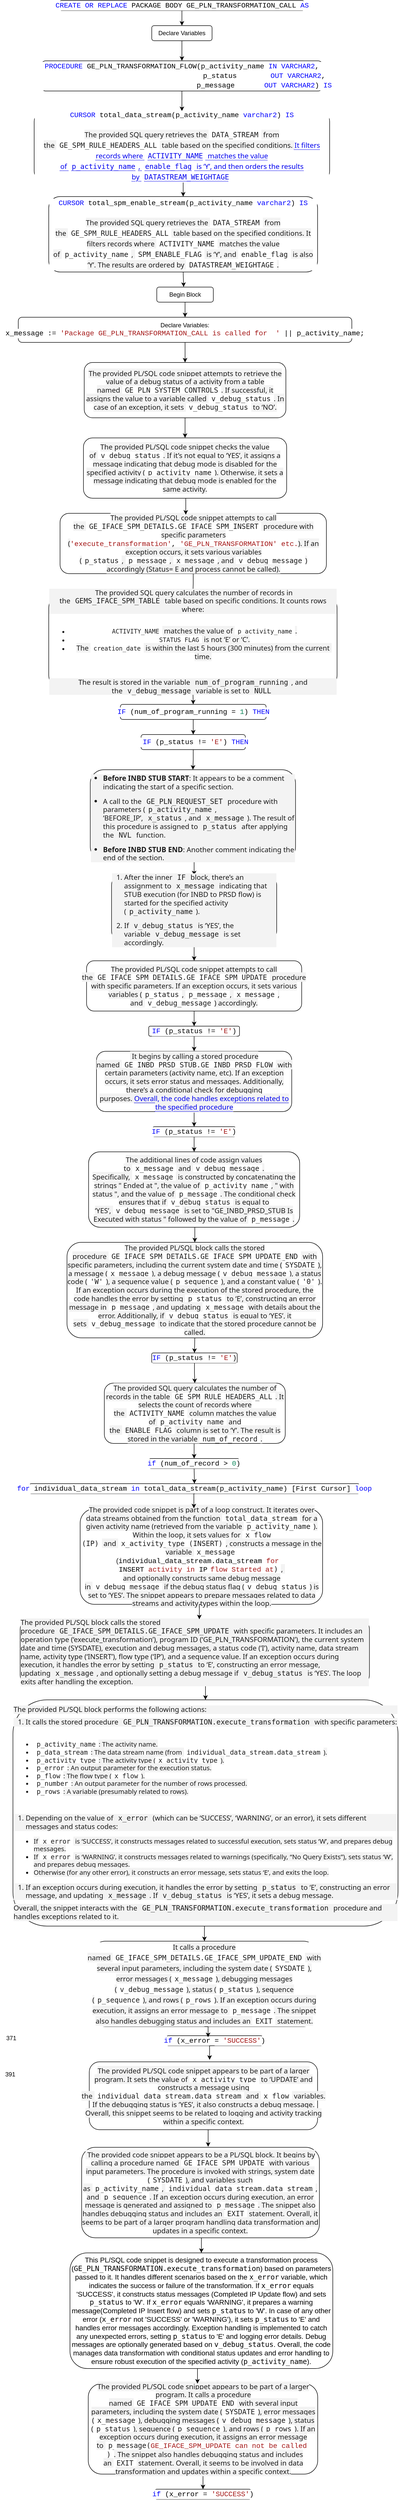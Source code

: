 <mxfile version="24.6.4" type="device">
  <diagram id="C5RBs43oDa-KdzZeNtuy" name="Page-1">
    <mxGraphModel dx="880" dy="500" grid="1" gridSize="10" guides="1" tooltips="1" connect="1" arrows="1" fold="1" page="1" pageScale="1" pageWidth="1500" pageHeight="6000" math="0" shadow="0">
      <root>
        <mxCell id="WIyWlLk6GJQsqaUBKTNV-0" />
        <mxCell id="WIyWlLk6GJQsqaUBKTNV-1" parent="WIyWlLk6GJQsqaUBKTNV-0" />
        <mxCell id="ynSScAyT_oTB8Sbhrg9Q-1" style="edgeStyle=orthogonalEdgeStyle;rounded=0;orthogonalLoop=1;jettySize=auto;html=1;exitX=0.5;exitY=1;exitDx=0;exitDy=0;entryX=0.5;entryY=0;entryDx=0;entryDy=0;" parent="WIyWlLk6GJQsqaUBKTNV-1" source="WIyWlLk6GJQsqaUBKTNV-3" target="WIyWlLk6GJQsqaUBKTNV-11" edge="1">
          <mxGeometry relative="1" as="geometry" />
        </mxCell>
        <mxCell id="WIyWlLk6GJQsqaUBKTNV-3" value="&lt;div style=&quot;color: #000000;background-color: #ffffff;font-family: Consolas, &#39;Courier New&#39;, monospace;font-weight: normal;font-size: 14px;line-height: 19px;white-space: pre;&quot;&gt;&lt;div&gt;&lt;span style=&quot;color: #0000ff;&quot;&gt;CREATE&lt;/span&gt;&lt;span style=&quot;color: #000000;&quot;&gt; &lt;/span&gt;&lt;span style=&quot;color: #0000ff;&quot;&gt;OR&lt;/span&gt;&lt;span style=&quot;color: #000000;&quot;&gt; &lt;/span&gt;&lt;span style=&quot;color: #0000ff;&quot;&gt;REPLACE&lt;/span&gt;&lt;span style=&quot;color: #000000;&quot;&gt; PACKAGE BODY GE_PLN_TRANSFORMATION_CALL &lt;/span&gt;&lt;span style=&quot;color: #0000ff;&quot;&gt;AS&lt;/span&gt;&lt;/div&gt;&lt;/div&gt;" style="rounded=1;whiteSpace=wrap;html=1;fontSize=12;glass=0;strokeWidth=1;shadow=0;" parent="WIyWlLk6GJQsqaUBKTNV-1" vertex="1">
          <mxGeometry x="177.5" y="60" width="485" height="20" as="geometry" />
        </mxCell>
        <mxCell id="ynSScAyT_oTB8Sbhrg9Q-4" style="edgeStyle=orthogonalEdgeStyle;rounded=0;orthogonalLoop=1;jettySize=auto;html=1;exitX=0.5;exitY=1;exitDx=0;exitDy=0;entryX=0.5;entryY=0;entryDx=0;entryDy=0;" parent="WIyWlLk6GJQsqaUBKTNV-1" source="WIyWlLk6GJQsqaUBKTNV-11" target="ynSScAyT_oTB8Sbhrg9Q-2" edge="1">
          <mxGeometry relative="1" as="geometry" />
        </mxCell>
        <mxCell id="WIyWlLk6GJQsqaUBKTNV-11" value="Declare Variables" style="rounded=1;whiteSpace=wrap;html=1;fontSize=12;glass=0;strokeWidth=1;shadow=0;" parent="WIyWlLk6GJQsqaUBKTNV-1" vertex="1">
          <mxGeometry x="360" y="110" width="120" height="30" as="geometry" />
        </mxCell>
        <mxCell id="ynSScAyT_oTB8Sbhrg9Q-5" style="edgeStyle=orthogonalEdgeStyle;rounded=0;orthogonalLoop=1;jettySize=auto;html=1;exitX=0.5;exitY=1;exitDx=0;exitDy=0;entryX=0.5;entryY=0;entryDx=0;entryDy=0;" parent="WIyWlLk6GJQsqaUBKTNV-1" source="ynSScAyT_oTB8Sbhrg9Q-2" target="ynSScAyT_oTB8Sbhrg9Q-3" edge="1">
          <mxGeometry relative="1" as="geometry" />
        </mxCell>
        <mxCell id="ynSScAyT_oTB8Sbhrg9Q-2" value="&lt;div style=&quot;background-color: rgb(255, 255, 255); font-family: Consolas, &amp;quot;Courier New&amp;quot;, monospace; font-size: 14px; line-height: 19px; white-space: pre;&quot;&gt;&lt;div&gt;&lt;span style=&quot;color: #0000ff;&quot;&gt;PROCEDURE&lt;/span&gt; GE_PLN_TRANSFORMATION_FLOW(p_activity_name &lt;span style=&quot;color: #0000ff;&quot;&gt;IN&lt;/span&gt; &lt;span style=&quot;color: #0000ff;&quot;&gt;VARCHAR2&lt;/span&gt;,&lt;/div&gt;&lt;div&gt;&amp;nbsp; &amp;nbsp; &amp;nbsp; &amp;nbsp; &amp;nbsp; &amp;nbsp; &amp;nbsp; &amp;nbsp; &amp;nbsp; &amp;nbsp; &amp;nbsp; &amp;nbsp; &amp;nbsp; &amp;nbsp; &amp;nbsp; &amp;nbsp; &amp;nbsp; &amp;nbsp; &amp;nbsp; &amp;nbsp;p_status &amp;nbsp; &amp;nbsp; &amp;nbsp; &amp;nbsp;&lt;span style=&quot;color: #0000ff;&quot;&gt;OUT&lt;/span&gt; &lt;span style=&quot;color: #0000ff;&quot;&gt;VARCHAR2&lt;/span&gt;,&lt;/div&gt;&lt;div&gt;&amp;nbsp; &amp;nbsp; &amp;nbsp; &amp;nbsp; &amp;nbsp; &amp;nbsp; &amp;nbsp; &amp;nbsp; &amp;nbsp; &amp;nbsp; &amp;nbsp; &amp;nbsp; &amp;nbsp; &amp;nbsp; &amp;nbsp; &amp;nbsp; &amp;nbsp; &amp;nbsp; &amp;nbsp; &amp;nbsp;p_message &amp;nbsp; &amp;nbsp; &amp;nbsp; &lt;span style=&quot;color: #0000ff;&quot;&gt;OUT&lt;/span&gt; &lt;span style=&quot;color: #0000ff;&quot;&gt;VARCHAR2&lt;/span&gt;) &lt;span style=&quot;color: rgb(0, 0, 255);&quot;&gt;IS&lt;/span&gt;&lt;/div&gt;&lt;/div&gt;" style="rounded=1;whiteSpace=wrap;html=1;" parent="WIyWlLk6GJQsqaUBKTNV-1" vertex="1">
          <mxGeometry x="140" y="180" width="560" height="60" as="geometry" />
        </mxCell>
        <mxCell id="ynSScAyT_oTB8Sbhrg9Q-7" style="edgeStyle=orthogonalEdgeStyle;rounded=0;orthogonalLoop=1;jettySize=auto;html=1;exitX=0.5;exitY=1;exitDx=0;exitDy=0;entryX=0.5;entryY=0;entryDx=0;entryDy=0;" parent="WIyWlLk6GJQsqaUBKTNV-1" source="ynSScAyT_oTB8Sbhrg9Q-3" target="ynSScAyT_oTB8Sbhrg9Q-6" edge="1">
          <mxGeometry relative="1" as="geometry" />
        </mxCell>
        <mxCell id="ynSScAyT_oTB8Sbhrg9Q-3" value="&lt;div style=&quot;background-color: rgb(255, 255, 255); font-family: Consolas, &amp;quot;Courier New&amp;quot;, monospace; font-size: 14px; line-height: 19px; white-space: pre;&quot;&gt;&lt;span style=&quot;color: #0000ff;&quot;&gt;CURSOR&lt;/span&gt; total_data_stream(p_activity_name &lt;span style=&quot;color: #0000ff;&quot;&gt;varchar2&lt;/span&gt;) &lt;span style=&quot;color: #0000ff;&quot;&gt;IS&lt;/span&gt;&lt;/div&gt;&lt;div style=&quot;background-color: rgb(255, 255, 255); font-family: Consolas, &amp;quot;Courier New&amp;quot;, monospace; font-size: 14px; line-height: 19px; white-space: pre;&quot;&gt;&lt;span style=&quot;color: #0000ff;&quot;&gt;&lt;br&gt;&lt;/span&gt;&lt;/div&gt;&lt;div style=&quot;background-color: rgb(255, 255, 255); font-family: Consolas, &amp;quot;Courier New&amp;quot;, monospace; line-height: 19px; white-space: pre; font-size: 13px;&quot;&gt;&lt;span style=&quot;color: rgba(0, 0, 0, 0.894); font-family: SegoeUIVariable, SegoeUI, &amp;quot;Segoe UI&amp;quot;, &amp;quot;Helvetica Neue&amp;quot;, Helvetica, &amp;quot;Microsoft YaHei&amp;quot;, &amp;quot;Meiryo UI&amp;quot;, Meiryo, &amp;quot;Arial Unicode MS&amp;quot;, sans-serif; font-size: 14px; text-align: left; white-space: normal; background-color: rgb(243, 243, 243);&quot;&gt;The provided SQL query retrieves the&amp;nbsp;&lt;/span&gt;&lt;code style=&quot;text-wrap: wrap; font-size: 14px; line-height: var(--cib-type-body1-line-height); font-variation-settings: var(--cib-type-body1-font-variation-settings); margin: 0px 2px; padding: 1px 4px; box-sizing: border-box; border: 1px solid var(--cib-color-stroke-neutral-primary); border-radius: var(--cib-border-radius-medium); background: var(--cib-color-syntax-background-surface); color: rgba(0, 0, 0, 0.894); text-align: left;&quot;&gt;DATA_STREAM&lt;/code&gt;&lt;span style=&quot;color: rgba(0, 0, 0, 0.894); font-family: SegoeUIVariable, SegoeUI, &amp;quot;Segoe UI&amp;quot;, &amp;quot;Helvetica Neue&amp;quot;, Helvetica, &amp;quot;Microsoft YaHei&amp;quot;, &amp;quot;Meiryo UI&amp;quot;, Meiryo, &amp;quot;Arial Unicode MS&amp;quot;, sans-serif; font-size: 14px; text-align: left; white-space: normal; background-color: rgb(243, 243, 243);&quot;&gt;&amp;nbsp;from the&amp;nbsp;&lt;/span&gt;&lt;code style=&quot;text-wrap: wrap; font-size: 14px; line-height: var(--cib-type-body1-line-height); font-variation-settings: var(--cib-type-body1-font-variation-settings); margin: 0px 2px; padding: 1px 4px; box-sizing: border-box; border: 1px solid var(--cib-color-stroke-neutral-primary); border-radius: var(--cib-border-radius-medium); background: var(--cib-color-syntax-background-surface); color: rgba(0, 0, 0, 0.894); text-align: left;&quot;&gt;GE_SPM_RULE_HEADERS_ALL&lt;/code&gt;&lt;span style=&quot;color: rgba(0, 0, 0, 0.894); font-family: SegoeUIVariable, SegoeUI, &amp;quot;Segoe UI&amp;quot;, &amp;quot;Helvetica Neue&amp;quot;, Helvetica, &amp;quot;Microsoft YaHei&amp;quot;, &amp;quot;Meiryo UI&amp;quot;, Meiryo, &amp;quot;Arial Unicode MS&amp;quot;, sans-serif; font-size: 14px; text-align: left; white-space: normal; background-color: rgb(243, 243, 243);&quot;&gt;&amp;nbsp;table based on the specified conditions.&amp;nbsp;&lt;/span&gt;&lt;a style=&quot;position: relative; border-bottom: 2px solid transparent; text-decoration-style: dotted; text-underline-offset: 3px; text-decoration-color: var(--cib-color-foreground-accent-secondary); cursor: pointer; background: var(--cib-color-fill-subtle-tertiary); border-radius: var(--cib-border-radius-small); font-family: SegoeUIVariable, SegoeUI, &amp;quot;Segoe UI&amp;quot;, &amp;quot;Helvetica Neue&amp;quot;, Helvetica, &amp;quot;Microsoft YaHei&amp;quot;, &amp;quot;Meiryo UI&amp;quot;, Meiryo, &amp;quot;Arial Unicode MS&amp;quot;, sans-serif; font-size: 14px; text-align: left; white-space: normal;&quot; target=&quot;_blank&quot; data-citationid=&quot;fa12c955-d1f7-9592-a2a9-dfe4369388e4-8-group&quot; class=&quot;tooltip-target&quot; href=&quot;https://docs.oracle.com/en/cloud/saas/supply-chain-and-manufacturing/23d/oedsc/dooheadersall-12076.html&quot;&gt;It filters records where&amp;nbsp;&lt;code style=&quot;white-space-collapse: preserve; font-size: var(--cib-type-body1-font-size); line-height: var(--cib-type-body1-line-height); font-variation-settings: var(--cib-type-body1-font-variation-settings); margin: 0px 2px; padding: 1px 4px; box-sizing: border-box; border: 1px solid var(--cib-color-stroke-neutral-primary); border-radius: var(--cib-border-radius-medium); background: var(--cib-color-syntax-background-surface);&quot;&gt;ACTIVITY_NAME&lt;/code&gt;&amp;nbsp;matches the value of&amp;nbsp;&lt;code style=&quot;white-space-collapse: preserve; font-size: var(--cib-type-body1-font-size); line-height: var(--cib-type-body1-line-height); font-variation-settings: var(--cib-type-body1-font-variation-settings); margin: 0px 2px; padding: 1px 4px; box-sizing: border-box; border: 1px solid var(--cib-color-stroke-neutral-primary); border-radius: var(--cib-border-radius-medium); background: var(--cib-color-syntax-background-surface);&quot;&gt;p_activity_name&lt;/code&gt;,&amp;nbsp;&lt;code style=&quot;white-space-collapse: preserve; font-size: var(--cib-type-body1-font-size); line-height: var(--cib-type-body1-line-height); font-variation-settings: var(--cib-type-body1-font-variation-settings); margin: 0px 2px; padding: 1px 4px; box-sizing: border-box; border: 1px solid var(--cib-color-stroke-neutral-primary); border-radius: var(--cib-border-radius-medium); background: var(--cib-color-syntax-background-surface);&quot;&gt;enable_flag&lt;/code&gt;&amp;nbsp;is ‘Y’, and then orders the results by&amp;nbsp;&lt;code style=&quot;white-space-collapse: preserve; font-size: var(--cib-type-body1-font-size); line-height: var(--cib-type-body1-line-height); font-variation-settings: var(--cib-type-body1-font-variation-settings); margin: 0px 2px; padding: 1px 4px; box-sizing: border-box; border: 1px solid var(--cib-color-stroke-neutral-primary); border-radius: var(--cib-border-radius-medium); background: var(--cib-color-syntax-background-surface);&quot;&gt;DATASTREAM_WEIGHTAGE&lt;/code&gt;&lt;/a&gt;&lt;span style=&quot;color: #0000ff;&quot;&gt;&lt;br&gt;&lt;/span&gt;&lt;/div&gt;" style="rounded=1;whiteSpace=wrap;html=1;" parent="WIyWlLk6GJQsqaUBKTNV-1" vertex="1">
          <mxGeometry x="126" y="280" width="588" height="140" as="geometry" />
        </mxCell>
        <mxCell id="ynSScAyT_oTB8Sbhrg9Q-6" value="&lt;div style=&quot;background-color: rgb(255, 255, 255); font-family: Consolas, &amp;quot;Courier New&amp;quot;, monospace; font-size: 14px; line-height: 19px; white-space: pre;&quot;&gt;&lt;span style=&quot;color: #0000ff;&quot;&gt;CURSOR&lt;/span&gt; total_spm_enable_stream(p_activity_name &lt;span style=&quot;color: #0000ff;&quot;&gt;varchar2&lt;/span&gt;) &lt;span style=&quot;color: #0000ff;&quot;&gt;IS&lt;/span&gt;&lt;/div&gt;&lt;div style=&quot;background-color: rgb(255, 255, 255); font-family: Consolas, &amp;quot;Courier New&amp;quot;, monospace; font-size: 14px; line-height: 19px; white-space: pre;&quot;&gt;&lt;span style=&quot;color: #0000ff;&quot;&gt;&lt;br&gt;&lt;/span&gt;&lt;/div&gt;&lt;div style=&quot;background-color: rgb(255, 255, 255); font-family: Consolas, &amp;quot;Courier New&amp;quot;, monospace; font-size: 14px; line-height: 19px; white-space: pre;&quot;&gt;&lt;span style=&quot;color: rgba(0, 0, 0, 0.894); font-family: SegoeUIVariable, SegoeUI, &amp;quot;Segoe UI&amp;quot;, &amp;quot;Helvetica Neue&amp;quot;, Helvetica, &amp;quot;Microsoft YaHei&amp;quot;, &amp;quot;Meiryo UI&amp;quot;, Meiryo, &amp;quot;Arial Unicode MS&amp;quot;, sans-serif; text-align: left; white-space: normal; background-color: rgb(243, 243, 243);&quot;&gt;The provided SQL query retrieves the&amp;nbsp;&lt;/span&gt;&lt;code style=&quot;text-wrap: wrap; line-height: var(--cib-type-body1-line-height); font-variation-settings: var(--cib-type-body1-font-variation-settings); margin: 0px 2px; padding: 1px 4px; box-sizing: border-box; border: 1px solid var(--cib-color-stroke-neutral-primary); border-radius: var(--cib-border-radius-medium); background: var(--cib-color-syntax-background-surface); color: rgba(0, 0, 0, 0.894); text-align: left;&quot;&gt;DATA_STREAM&lt;/code&gt;&lt;span style=&quot;color: rgba(0, 0, 0, 0.894); font-family: SegoeUIVariable, SegoeUI, &amp;quot;Segoe UI&amp;quot;, &amp;quot;Helvetica Neue&amp;quot;, Helvetica, &amp;quot;Microsoft YaHei&amp;quot;, &amp;quot;Meiryo UI&amp;quot;, Meiryo, &amp;quot;Arial Unicode MS&amp;quot;, sans-serif; text-align: left; white-space: normal; background-color: rgb(243, 243, 243);&quot;&gt;&amp;nbsp;from the&amp;nbsp;&lt;/span&gt;&lt;code style=&quot;text-wrap: wrap; line-height: var(--cib-type-body1-line-height); font-variation-settings: var(--cib-type-body1-font-variation-settings); margin: 0px 2px; padding: 1px 4px; box-sizing: border-box; border: 1px solid var(--cib-color-stroke-neutral-primary); border-radius: var(--cib-border-radius-medium); background: var(--cib-color-syntax-background-surface); color: rgba(0, 0, 0, 0.894); text-align: left;&quot;&gt;GE_SPM_RULE_HEADERS_ALL&lt;/code&gt;&lt;span style=&quot;color: rgba(0, 0, 0, 0.894); font-family: SegoeUIVariable, SegoeUI, &amp;quot;Segoe UI&amp;quot;, &amp;quot;Helvetica Neue&amp;quot;, Helvetica, &amp;quot;Microsoft YaHei&amp;quot;, &amp;quot;Meiryo UI&amp;quot;, Meiryo, &amp;quot;Arial Unicode MS&amp;quot;, sans-serif; text-align: left; white-space: normal; background-color: rgb(243, 243, 243);&quot;&gt;&amp;nbsp;table based on the specified conditions. It filters records where&amp;nbsp;&lt;/span&gt;&lt;code style=&quot;text-wrap: wrap; line-height: var(--cib-type-body1-line-height); font-variation-settings: var(--cib-type-body1-font-variation-settings); margin: 0px 2px; padding: 1px 4px; box-sizing: border-box; border: 1px solid var(--cib-color-stroke-neutral-primary); border-radius: var(--cib-border-radius-medium); background: var(--cib-color-syntax-background-surface); color: rgba(0, 0, 0, 0.894); text-align: left;&quot;&gt;ACTIVITY_NAME&lt;/code&gt;&lt;span style=&quot;color: rgba(0, 0, 0, 0.894); font-family: SegoeUIVariable, SegoeUI, &amp;quot;Segoe UI&amp;quot;, &amp;quot;Helvetica Neue&amp;quot;, Helvetica, &amp;quot;Microsoft YaHei&amp;quot;, &amp;quot;Meiryo UI&amp;quot;, Meiryo, &amp;quot;Arial Unicode MS&amp;quot;, sans-serif; text-align: left; white-space: normal; background-color: rgb(243, 243, 243);&quot;&gt;&amp;nbsp;matches the value of&amp;nbsp;&lt;/span&gt;&lt;code style=&quot;text-wrap: wrap; line-height: var(--cib-type-body1-line-height); font-variation-settings: var(--cib-type-body1-font-variation-settings); margin: 0px 2px; padding: 1px 4px; box-sizing: border-box; border: 1px solid var(--cib-color-stroke-neutral-primary); border-radius: var(--cib-border-radius-medium); background: var(--cib-color-syntax-background-surface); color: rgba(0, 0, 0, 0.894); text-align: left;&quot;&gt;p_activity_name&lt;/code&gt;&lt;span style=&quot;color: rgba(0, 0, 0, 0.894); font-family: SegoeUIVariable, SegoeUI, &amp;quot;Segoe UI&amp;quot;, &amp;quot;Helvetica Neue&amp;quot;, Helvetica, &amp;quot;Microsoft YaHei&amp;quot;, &amp;quot;Meiryo UI&amp;quot;, Meiryo, &amp;quot;Arial Unicode MS&amp;quot;, sans-serif; text-align: left; white-space: normal; background-color: rgb(243, 243, 243);&quot;&gt;,&amp;nbsp;&lt;/span&gt;&lt;code style=&quot;text-wrap: wrap; line-height: var(--cib-type-body1-line-height); font-variation-settings: var(--cib-type-body1-font-variation-settings); margin: 0px 2px; padding: 1px 4px; box-sizing: border-box; border: 1px solid var(--cib-color-stroke-neutral-primary); border-radius: var(--cib-border-radius-medium); background: var(--cib-color-syntax-background-surface); color: rgba(0, 0, 0, 0.894); text-align: left;&quot;&gt;SPM_ENABLE_FLAG&lt;/code&gt;&lt;span style=&quot;color: rgba(0, 0, 0, 0.894); font-family: SegoeUIVariable, SegoeUI, &amp;quot;Segoe UI&amp;quot;, &amp;quot;Helvetica Neue&amp;quot;, Helvetica, &amp;quot;Microsoft YaHei&amp;quot;, &amp;quot;Meiryo UI&amp;quot;, Meiryo, &amp;quot;Arial Unicode MS&amp;quot;, sans-serif; text-align: left; white-space: normal; background-color: rgb(243, 243, 243);&quot;&gt;&amp;nbsp;is ‘Y’, and&amp;nbsp;&lt;/span&gt;&lt;code style=&quot;text-wrap: wrap; line-height: var(--cib-type-body1-line-height); font-variation-settings: var(--cib-type-body1-font-variation-settings); margin: 0px 2px; padding: 1px 4px; box-sizing: border-box; border: 1px solid var(--cib-color-stroke-neutral-primary); border-radius: var(--cib-border-radius-medium); background: var(--cib-color-syntax-background-surface); color: rgba(0, 0, 0, 0.894); text-align: left;&quot;&gt;enable_flag&lt;/code&gt;&lt;span style=&quot;color: rgba(0, 0, 0, 0.894); font-family: SegoeUIVariable, SegoeUI, &amp;quot;Segoe UI&amp;quot;, &amp;quot;Helvetica Neue&amp;quot;, Helvetica, &amp;quot;Microsoft YaHei&amp;quot;, &amp;quot;Meiryo UI&amp;quot;, Meiryo, &amp;quot;Arial Unicode MS&amp;quot;, sans-serif; text-align: left; white-space: normal; background-color: rgb(243, 243, 243);&quot;&gt;&amp;nbsp;is also ‘Y’. The results are ordered by&amp;nbsp;&lt;/span&gt;&lt;code style=&quot;text-wrap: wrap; line-height: var(--cib-type-body1-line-height); font-variation-settings: var(--cib-type-body1-font-variation-settings); margin: 0px 2px; padding: 1px 4px; box-sizing: border-box; border: 1px solid var(--cib-color-stroke-neutral-primary); border-radius: var(--cib-border-radius-medium); background: var(--cib-color-syntax-background-surface); color: rgba(0, 0, 0, 0.894); text-align: left;&quot;&gt;DATASTREAM_WEIGHTAGE&lt;/code&gt;&lt;span style=&quot;color: rgba(0, 0, 0, 0.894); font-family: SegoeUIVariable, SegoeUI, &amp;quot;Segoe UI&amp;quot;, &amp;quot;Helvetica Neue&amp;quot;, Helvetica, &amp;quot;Microsoft YaHei&amp;quot;, &amp;quot;Meiryo UI&amp;quot;, Meiryo, &amp;quot;Arial Unicode MS&amp;quot;, sans-serif; text-align: left; white-space: normal; background-color: rgb(243, 243, 243);&quot;&gt;.&lt;/span&gt;&lt;span style=&quot;color: #0000ff;&quot;&gt;&lt;br&gt;&lt;/span&gt;&lt;/div&gt;" style="rounded=1;whiteSpace=wrap;html=1;" parent="WIyWlLk6GJQsqaUBKTNV-1" vertex="1">
          <mxGeometry x="155" y="450" width="535" height="150" as="geometry" />
        </mxCell>
        <mxCell id="ynSScAyT_oTB8Sbhrg9Q-12" style="edgeStyle=orthogonalEdgeStyle;rounded=0;orthogonalLoop=1;jettySize=auto;html=1;exitX=0.5;exitY=1;exitDx=0;exitDy=0;entryX=0.5;entryY=0;entryDx=0;entryDy=0;" parent="WIyWlLk6GJQsqaUBKTNV-1" source="ynSScAyT_oTB8Sbhrg9Q-8" target="ynSScAyT_oTB8Sbhrg9Q-10" edge="1">
          <mxGeometry relative="1" as="geometry" />
        </mxCell>
        <mxCell id="ynSScAyT_oTB8Sbhrg9Q-8" value="Begin Block" style="rounded=1;whiteSpace=wrap;html=1;" parent="WIyWlLk6GJQsqaUBKTNV-1" vertex="1">
          <mxGeometry x="370" y="630" width="112.5" height="30" as="geometry" />
        </mxCell>
        <mxCell id="ynSScAyT_oTB8Sbhrg9Q-9" style="edgeStyle=orthogonalEdgeStyle;rounded=0;orthogonalLoop=1;jettySize=auto;html=1;exitX=0.5;exitY=1;exitDx=0;exitDy=0;entryX=0.475;entryY=-0.009;entryDx=0;entryDy=0;entryPerimeter=0;" parent="WIyWlLk6GJQsqaUBKTNV-1" source="ynSScAyT_oTB8Sbhrg9Q-6" target="ynSScAyT_oTB8Sbhrg9Q-8" edge="1">
          <mxGeometry relative="1" as="geometry" />
        </mxCell>
        <mxCell id="ynSScAyT_oTB8Sbhrg9Q-14" style="edgeStyle=orthogonalEdgeStyle;rounded=0;orthogonalLoop=1;jettySize=auto;html=1;exitX=0.5;exitY=1;exitDx=0;exitDy=0;entryX=0.5;entryY=0;entryDx=0;entryDy=0;" parent="WIyWlLk6GJQsqaUBKTNV-1" source="ynSScAyT_oTB8Sbhrg9Q-10" target="ynSScAyT_oTB8Sbhrg9Q-13" edge="1">
          <mxGeometry relative="1" as="geometry" />
        </mxCell>
        <mxCell id="ynSScAyT_oTB8Sbhrg9Q-10" value="Declare Variables:&lt;div&gt;&lt;div style=&quot;background-color: rgb(255, 255, 255); font-family: Consolas, &amp;quot;Courier New&amp;quot;, monospace; font-size: 14px; line-height: 19px; white-space: pre;&quot;&gt;&lt;div&gt;x_message := &lt;span style=&quot;color: #a31515;&quot;&gt;&#39;Package GE_PLN_TRANSFORMATION_CALL is called for &amp;nbsp;&#39;&lt;/span&gt; || p_activity_name;&lt;/div&gt;&lt;/div&gt;&lt;/div&gt;" style="rounded=1;whiteSpace=wrap;html=1;" parent="WIyWlLk6GJQsqaUBKTNV-1" vertex="1">
          <mxGeometry x="94.38" y="690" width="663.75" height="50" as="geometry" />
        </mxCell>
        <mxCell id="ynSScAyT_oTB8Sbhrg9Q-16" style="edgeStyle=orthogonalEdgeStyle;rounded=0;orthogonalLoop=1;jettySize=auto;html=1;exitX=0.5;exitY=1;exitDx=0;exitDy=0;entryX=0.5;entryY=0;entryDx=0;entryDy=0;" parent="WIyWlLk6GJQsqaUBKTNV-1" source="ynSScAyT_oTB8Sbhrg9Q-13" target="ynSScAyT_oTB8Sbhrg9Q-15" edge="1">
          <mxGeometry relative="1" as="geometry" />
        </mxCell>
        <mxCell id="ynSScAyT_oTB8Sbhrg9Q-13" value="&lt;span style=&quot;color: rgba(0, 0, 0, 0.894); font-family: SegoeUIVariable, SegoeUI, &amp;quot;Segoe UI&amp;quot;, &amp;quot;Helvetica Neue&amp;quot;, Helvetica, &amp;quot;Microsoft YaHei&amp;quot;, &amp;quot;Meiryo UI&amp;quot;, Meiryo, &amp;quot;Arial Unicode MS&amp;quot;, sans-serif; font-size: 14px; text-align: left; background-color: rgb(243, 243, 243);&quot;&gt;The provided PL/SQL code snippet attempts to retrieve the value of a debug status of a activity from a table named&amp;nbsp;&lt;/span&gt;&lt;code style=&quot;white-space-collapse: preserve; font-size: 14px; line-height: var(--cib-type-body1-line-height); font-variation-settings: var(--cib-type-body1-font-variation-settings); margin: 0px 2px; padding: 1px 4px; box-sizing: border-box; border: 1px solid var(--cib-color-stroke-neutral-primary); border-radius: var(--cib-border-radius-medium); background: var(--cib-color-syntax-background-surface); color: rgba(0, 0, 0, 0.894); text-align: left;&quot;&gt;GE_PLN_SYSTEM_CONTROLS&lt;/code&gt;&lt;span style=&quot;color: rgba(0, 0, 0, 0.894); font-family: SegoeUIVariable, SegoeUI, &amp;quot;Segoe UI&amp;quot;, &amp;quot;Helvetica Neue&amp;quot;, Helvetica, &amp;quot;Microsoft YaHei&amp;quot;, &amp;quot;Meiryo UI&amp;quot;, Meiryo, &amp;quot;Arial Unicode MS&amp;quot;, sans-serif; font-size: 14px; text-align: left; background-color: rgb(243, 243, 243);&quot;&gt;. If successful, it assigns the value to a variable called&amp;nbsp;&lt;/span&gt;&lt;code style=&quot;white-space-collapse: preserve; font-size: 14px; line-height: var(--cib-type-body1-line-height); font-variation-settings: var(--cib-type-body1-font-variation-settings); margin: 0px 2px; padding: 1px 4px; box-sizing: border-box; border: 1px solid var(--cib-color-stroke-neutral-primary); border-radius: var(--cib-border-radius-medium); background: var(--cib-color-syntax-background-surface); color: rgba(0, 0, 0, 0.894); text-align: left;&quot;&gt;v_debug_status&lt;/code&gt;&lt;span style=&quot;color: rgba(0, 0, 0, 0.894); font-family: SegoeUIVariable, SegoeUI, &amp;quot;Segoe UI&amp;quot;, &amp;quot;Helvetica Neue&amp;quot;, Helvetica, &amp;quot;Microsoft YaHei&amp;quot;, &amp;quot;Meiryo UI&amp;quot;, Meiryo, &amp;quot;Arial Unicode MS&amp;quot;, sans-serif; font-size: 14px; text-align: left; background-color: rgb(243, 243, 243);&quot;&gt;. In case of an exception, it sets&amp;nbsp;&lt;/span&gt;&lt;code style=&quot;white-space-collapse: preserve; font-size: 14px; line-height: var(--cib-type-body1-line-height); font-variation-settings: var(--cib-type-body1-font-variation-settings); margin: 0px 2px; padding: 1px 4px; box-sizing: border-box; border: 1px solid var(--cib-color-stroke-neutral-primary); border-radius: var(--cib-border-radius-medium); background: var(--cib-color-syntax-background-surface); color: rgba(0, 0, 0, 0.894); text-align: left;&quot;&gt;v_debug_status&lt;/code&gt;&lt;span style=&quot;color: rgba(0, 0, 0, 0.894); font-family: SegoeUIVariable, SegoeUI, &amp;quot;Segoe UI&amp;quot;, &amp;quot;Helvetica Neue&amp;quot;, Helvetica, &amp;quot;Microsoft YaHei&amp;quot;, &amp;quot;Meiryo UI&amp;quot;, Meiryo, &amp;quot;Arial Unicode MS&amp;quot;, sans-serif; font-size: 14px; text-align: left; background-color: rgb(243, 243, 243);&quot;&gt;&amp;nbsp;to ‘NO’.&lt;/span&gt;" style="rounded=1;whiteSpace=wrap;html=1;" parent="WIyWlLk6GJQsqaUBKTNV-1" vertex="1">
          <mxGeometry x="225.63" y="780" width="401.26" height="110" as="geometry" />
        </mxCell>
        <mxCell id="ynSScAyT_oTB8Sbhrg9Q-15" value="&lt;span style=&quot;color: rgba(0, 0, 0, 0.894); font-family: SegoeUIVariable, SegoeUI, &amp;quot;Segoe UI&amp;quot;, &amp;quot;Helvetica Neue&amp;quot;, Helvetica, &amp;quot;Microsoft YaHei&amp;quot;, &amp;quot;Meiryo UI&amp;quot;, Meiryo, &amp;quot;Arial Unicode MS&amp;quot;, sans-serif; font-size: 14px; text-align: left; background-color: rgb(243, 243, 243);&quot;&gt;The provided PL/SQL code snippet checks the value of&amp;nbsp;&lt;/span&gt;&lt;code style=&quot;white-space-collapse: preserve; font-size: 14px; line-height: var(--cib-type-body1-line-height); font-variation-settings: var(--cib-type-body1-font-variation-settings); margin: 0px 2px; padding: 1px 4px; box-sizing: border-box; border: 1px solid var(--cib-color-stroke-neutral-primary); border-radius: var(--cib-border-radius-medium); background: var(--cib-color-syntax-background-surface); color: rgba(0, 0, 0, 0.894); text-align: left;&quot;&gt;v_debug_status&lt;/code&gt;&lt;span style=&quot;color: rgba(0, 0, 0, 0.894); font-family: SegoeUIVariable, SegoeUI, &amp;quot;Segoe UI&amp;quot;, &amp;quot;Helvetica Neue&amp;quot;, Helvetica, &amp;quot;Microsoft YaHei&amp;quot;, &amp;quot;Meiryo UI&amp;quot;, Meiryo, &amp;quot;Arial Unicode MS&amp;quot;, sans-serif; font-size: 14px; text-align: left; background-color: rgb(243, 243, 243);&quot;&gt;. If it’s not equal to ‘YES’, it assigns a message indicating that debug mode is disabled for the specified activity (&lt;/span&gt;&lt;code style=&quot;white-space-collapse: preserve; font-size: 14px; line-height: var(--cib-type-body1-line-height); font-variation-settings: var(--cib-type-body1-font-variation-settings); margin: 0px 2px; padding: 1px 4px; box-sizing: border-box; border: 1px solid var(--cib-color-stroke-neutral-primary); border-radius: var(--cib-border-radius-medium); background: var(--cib-color-syntax-background-surface); color: rgba(0, 0, 0, 0.894); text-align: left;&quot;&gt;p_activity_name&lt;/code&gt;&lt;span style=&quot;color: rgba(0, 0, 0, 0.894); font-family: SegoeUIVariable, SegoeUI, &amp;quot;Segoe UI&amp;quot;, &amp;quot;Helvetica Neue&amp;quot;, Helvetica, &amp;quot;Microsoft YaHei&amp;quot;, &amp;quot;Meiryo UI&amp;quot;, Meiryo, &amp;quot;Arial Unicode MS&amp;quot;, sans-serif; font-size: 14px; text-align: left; background-color: rgb(243, 243, 243);&quot;&gt;). Otherwise, it sets a message indicating that debug mode is enabled for the same activity.&lt;/span&gt;" style="rounded=1;whiteSpace=wrap;html=1;" parent="WIyWlLk6GJQsqaUBKTNV-1" vertex="1">
          <mxGeometry x="224.08" y="930" width="404.37" height="120" as="geometry" />
        </mxCell>
        <mxCell id="ynSScAyT_oTB8Sbhrg9Q-21" style="edgeStyle=orthogonalEdgeStyle;rounded=0;orthogonalLoop=1;jettySize=auto;html=1;exitX=0.5;exitY=1;exitDx=0;exitDy=0;entryX=0.5;entryY=0;entryDx=0;entryDy=0;" parent="WIyWlLk6GJQsqaUBKTNV-1" source="ynSScAyT_oTB8Sbhrg9Q-17" target="ynSScAyT_oTB8Sbhrg9Q-20" edge="1">
          <mxGeometry relative="1" as="geometry" />
        </mxCell>
        <mxCell id="ynSScAyT_oTB8Sbhrg9Q-17" value="&lt;span style=&quot;color: rgba(0, 0, 0, 0.894); font-family: SegoeUIVariable, SegoeUI, &amp;quot;Segoe UI&amp;quot;, &amp;quot;Helvetica Neue&amp;quot;, Helvetica, &amp;quot;Microsoft YaHei&amp;quot;, &amp;quot;Meiryo UI&amp;quot;, Meiryo, &amp;quot;Arial Unicode MS&amp;quot;, sans-serif; font-size: 14px; text-align: left; background-color: rgb(243, 243, 243);&quot;&gt;The provided PL/SQL code snippet attempts to call the&amp;nbsp;&lt;/span&gt;&lt;code style=&quot;white-space-collapse: preserve; font-size: 14px; line-height: var(--cib-type-body1-line-height); font-variation-settings: var(--cib-type-body1-font-variation-settings); margin: 0px 2px; padding: 1px 4px; box-sizing: border-box; border: 1px solid var(--cib-color-stroke-neutral-primary); border-radius: var(--cib-border-radius-medium); background: var(--cib-color-syntax-background-surface); color: rgba(0, 0, 0, 0.894); text-align: left;&quot;&gt;GE_IFACE_SPM_DETAILS.GE_IFACE_SPM_INSERT&lt;/code&gt;&lt;span style=&quot;color: rgba(0, 0, 0, 0.894); font-family: SegoeUIVariable, SegoeUI, &amp;quot;Segoe UI&amp;quot;, &amp;quot;Helvetica Neue&amp;quot;, Helvetica, &amp;quot;Microsoft YaHei&amp;quot;, &amp;quot;Meiryo UI&amp;quot;, Meiryo, &amp;quot;Arial Unicode MS&amp;quot;, sans-serif; font-size: 14px; text-align: left; background-color: rgb(243, 243, 243);&quot;&gt;&amp;nbsp;procedure with specific parameters (&lt;/span&gt;&lt;span style=&quot;background-color: rgb(255, 255, 255); font-family: Consolas, &amp;quot;Courier New&amp;quot;, monospace; font-size: 14px; white-space: pre; color: rgb(163, 21, 21);&quot;&gt;&#39;execute_transformation&#39;&lt;/span&gt;&lt;span style=&quot;background-color: rgb(255, 255, 255); font-family: Consolas, &amp;quot;Courier New&amp;quot;, monospace; font-size: 14px; white-space: pre;&quot;&gt;, &lt;/span&gt;&lt;span style=&quot;background-color: rgb(255, 255, 255); font-family: Consolas, &amp;quot;Courier New&amp;quot;, monospace; font-size: 14px; white-space: pre; color: rgb(163, 21, 21);&quot;&gt;&#39;GE_PLN_TRANSFORMATION&#39; etc.&lt;/span&gt;&lt;span style=&quot;color: rgba(0, 0, 0, 0.894); font-family: SegoeUIVariable, SegoeUI, &amp;quot;Segoe UI&amp;quot;, &amp;quot;Helvetica Neue&amp;quot;, Helvetica, &amp;quot;Microsoft YaHei&amp;quot;, &amp;quot;Meiryo UI&amp;quot;, Meiryo, &amp;quot;Arial Unicode MS&amp;quot;, sans-serif; font-size: 14px; text-align: left; background-color: rgb(243, 243, 243);&quot;&gt;). If an exception occurs, it sets various variables (&lt;/span&gt;&lt;code style=&quot;white-space-collapse: preserve; font-size: 14px; line-height: var(--cib-type-body1-line-height); font-variation-settings: var(--cib-type-body1-font-variation-settings); margin: 0px 2px; padding: 1px 4px; box-sizing: border-box; border: 1px solid var(--cib-color-stroke-neutral-primary); border-radius: var(--cib-border-radius-medium); background: var(--cib-color-syntax-background-surface); color: rgba(0, 0, 0, 0.894); text-align: left;&quot;&gt;p_status&lt;/code&gt;&lt;span style=&quot;color: rgba(0, 0, 0, 0.894); font-family: SegoeUIVariable, SegoeUI, &amp;quot;Segoe UI&amp;quot;, &amp;quot;Helvetica Neue&amp;quot;, Helvetica, &amp;quot;Microsoft YaHei&amp;quot;, &amp;quot;Meiryo UI&amp;quot;, Meiryo, &amp;quot;Arial Unicode MS&amp;quot;, sans-serif; font-size: 14px; text-align: left; background-color: rgb(243, 243, 243);&quot;&gt;,&amp;nbsp;&lt;/span&gt;&lt;code style=&quot;white-space-collapse: preserve; font-size: 14px; line-height: var(--cib-type-body1-line-height); font-variation-settings: var(--cib-type-body1-font-variation-settings); margin: 0px 2px; padding: 1px 4px; box-sizing: border-box; border: 1px solid var(--cib-color-stroke-neutral-primary); border-radius: var(--cib-border-radius-medium); background: var(--cib-color-syntax-background-surface); color: rgba(0, 0, 0, 0.894); text-align: left;&quot;&gt;p_message&lt;/code&gt;&lt;span style=&quot;color: rgba(0, 0, 0, 0.894); font-family: SegoeUIVariable, SegoeUI, &amp;quot;Segoe UI&amp;quot;, &amp;quot;Helvetica Neue&amp;quot;, Helvetica, &amp;quot;Microsoft YaHei&amp;quot;, &amp;quot;Meiryo UI&amp;quot;, Meiryo, &amp;quot;Arial Unicode MS&amp;quot;, sans-serif; font-size: 14px; text-align: left; background-color: rgb(243, 243, 243);&quot;&gt;,&amp;nbsp;&lt;/span&gt;&lt;code style=&quot;white-space-collapse: preserve; font-size: 14px; line-height: var(--cib-type-body1-line-height); font-variation-settings: var(--cib-type-body1-font-variation-settings); margin: 0px 2px; padding: 1px 4px; box-sizing: border-box; border: 1px solid var(--cib-color-stroke-neutral-primary); border-radius: var(--cib-border-radius-medium); background: var(--cib-color-syntax-background-surface); color: rgba(0, 0, 0, 0.894); text-align: left;&quot;&gt;x_message&lt;/code&gt;&lt;span style=&quot;color: rgba(0, 0, 0, 0.894); font-family: SegoeUIVariable, SegoeUI, &amp;quot;Segoe UI&amp;quot;, &amp;quot;Helvetica Neue&amp;quot;, Helvetica, &amp;quot;Microsoft YaHei&amp;quot;, &amp;quot;Meiryo UI&amp;quot;, Meiryo, &amp;quot;Arial Unicode MS&amp;quot;, sans-serif; font-size: 14px; text-align: left; background-color: rgb(243, 243, 243);&quot;&gt;, and&amp;nbsp;&lt;/span&gt;&lt;code style=&quot;white-space-collapse: preserve; font-size: 14px; line-height: var(--cib-type-body1-line-height); font-variation-settings: var(--cib-type-body1-font-variation-settings); margin: 0px 2px; padding: 1px 4px; box-sizing: border-box; border: 1px solid var(--cib-color-stroke-neutral-primary); border-radius: var(--cib-border-radius-medium); background: var(--cib-color-syntax-background-surface); color: rgba(0, 0, 0, 0.894); text-align: left;&quot;&gt;v_debug_message&lt;/code&gt;&lt;span style=&quot;color: rgba(0, 0, 0, 0.894); font-family: SegoeUIVariable, SegoeUI, &amp;quot;Segoe UI&amp;quot;, &amp;quot;Helvetica Neue&amp;quot;, Helvetica, &amp;quot;Microsoft YaHei&amp;quot;, &amp;quot;Meiryo UI&amp;quot;, Meiryo, &amp;quot;Arial Unicode MS&amp;quot;, sans-serif; font-size: 14px; text-align: left; background-color: rgb(243, 243, 243);&quot;&gt;) accordingly (Status= E and process cannot be called).&lt;/span&gt;" style="rounded=1;whiteSpace=wrap;html=1;" parent="WIyWlLk6GJQsqaUBKTNV-1" vertex="1">
          <mxGeometry x="177.5" y="1080" width="530" height="120" as="geometry" />
        </mxCell>
        <mxCell id="ynSScAyT_oTB8Sbhrg9Q-19" style="edgeStyle=orthogonalEdgeStyle;rounded=0;orthogonalLoop=1;jettySize=auto;html=1;exitX=0.5;exitY=1;exitDx=0;exitDy=0;entryX=0.472;entryY=0.022;entryDx=0;entryDy=0;entryPerimeter=0;" parent="WIyWlLk6GJQsqaUBKTNV-1" source="ynSScAyT_oTB8Sbhrg9Q-15" target="ynSScAyT_oTB8Sbhrg9Q-17" edge="1">
          <mxGeometry relative="1" as="geometry" />
        </mxCell>
        <mxCell id="ynSScAyT_oTB8Sbhrg9Q-24" style="edgeStyle=orthogonalEdgeStyle;rounded=0;orthogonalLoop=1;jettySize=auto;html=1;exitX=0.5;exitY=1;exitDx=0;exitDy=0;entryX=0.5;entryY=0;entryDx=0;entryDy=0;" parent="WIyWlLk6GJQsqaUBKTNV-1" source="ynSScAyT_oTB8Sbhrg9Q-20" target="ynSScAyT_oTB8Sbhrg9Q-22" edge="1">
          <mxGeometry relative="1" as="geometry" />
        </mxCell>
        <mxCell id="ynSScAyT_oTB8Sbhrg9Q-20" value="&lt;p style=&quot;padding: 0px; margin-right: 0px; margin-bottom: 0px; margin-left: 0px; word-break: break-word; font-size: 14px; line-height: var(--cib-type-body1-line-height); font-variation-settings: var(--cib-type-body1-font-variation-settings); color: rgba(0, 0, 0, 0.894); font-family: SegoeUIVariable, SegoeUI, &amp;quot;Segoe UI&amp;quot;, &amp;quot;Helvetica Neue&amp;quot;, Helvetica, &amp;quot;Microsoft YaHei&amp;quot;, &amp;quot;Meiryo UI&amp;quot;, Meiryo, &amp;quot;Arial Unicode MS&amp;quot;, sans-serif; background-color: rgb(243, 243, 243); margin-top: 0px !important;&quot;&gt;&amp;nbsp;The provided SQL query calculates the number of records in the&amp;nbsp;&lt;code style=&quot;white-space-collapse: preserve; font-size: var(--cib-type-body1-font-size); line-height: var(--cib-type-body1-line-height); font-variation-settings: var(--cib-type-body1-font-variation-settings); margin: 0px 2px; padding: 1px 4px; box-sizing: border-box; border: 1px solid var(--cib-color-stroke-neutral-primary); border-radius: var(--cib-border-radius-medium); background: var(--cib-color-syntax-background-surface);&quot;&gt;GEMS_IFACE_SPM_TABLE&lt;/code&gt;&amp;nbsp;table based on specific conditions. It counts rows where:&lt;/p&gt;&lt;code style=&quot;background: var(--cib-color-syntax-background-surface); color: rgba(0, 0, 0, 0.894); font-size: var(--cib-type-body1-font-size); white-space-collapse: preserve; line-height: var(--cib-type-body1-line-height); font-variation-settings: var(--cib-type-body1-font-variation-settings); margin: 0px 2px; padding: 1px 4px; box-sizing: border-box; border: 1px solid var(--cib-color-stroke-neutral-primary); border-radius: var(--cib-border-radius-medium);&quot;&gt;&lt;ul&gt;&lt;li&gt;&lt;code style=&quot;background: var(--cib-color-syntax-background-surface); color: rgba(0, 0, 0, 0.894); font-size: var(--cib-type-body1-font-size); white-space-collapse: preserve; line-height: var(--cib-type-body1-line-height); font-variation-settings: var(--cib-type-body1-font-variation-settings); margin: 0px 2px; padding: 1px 4px; box-sizing: border-box; border: 1px solid var(--cib-color-stroke-neutral-primary); border-radius: var(--cib-border-radius-medium);&quot;&gt;ACTIVITY_NAME&lt;/code&gt;&lt;span style=&quot;background-color: rgb(243, 243, 243); color: rgba(0, 0, 0, 0.894); font-family: SegoeUIVariable, SegoeUI, &amp;quot;Segoe UI&amp;quot;, &amp;quot;Helvetica Neue&amp;quot;, Helvetica, &amp;quot;Microsoft YaHei&amp;quot;, &amp;quot;Meiryo UI&amp;quot;, Meiryo, &amp;quot;Arial Unicode MS&amp;quot;, sans-serif; font-size: 14px;&quot;&gt;&amp;nbsp;matches the value of&amp;nbsp;&lt;/span&gt;&lt;code style=&quot;background: var(--cib-color-syntax-background-surface); color: rgba(0, 0, 0, 0.894); font-size: var(--cib-type-body1-font-size); white-space-collapse: preserve; line-height: var(--cib-type-body1-line-height); font-variation-settings: var(--cib-type-body1-font-variation-settings); margin: 0px 2px; padding: 1px 4px; box-sizing: border-box; border: 1px solid var(--cib-color-stroke-neutral-primary); border-radius: var(--cib-border-radius-medium);&quot;&gt;p_activity_name&lt;/code&gt;&lt;span style=&quot;background-color: rgb(243, 243, 243); color: rgba(0, 0, 0, 0.894); font-family: SegoeUIVariable, SegoeUI, &amp;quot;Segoe UI&amp;quot;, &amp;quot;Helvetica Neue&amp;quot;, Helvetica, &amp;quot;Microsoft YaHei&amp;quot;, &amp;quot;Meiryo UI&amp;quot;, Meiryo, &amp;quot;Arial Unicode MS&amp;quot;, sans-serif; font-size: 14px;&quot;&gt;.&lt;/span&gt;&lt;/li&gt;&lt;li&gt;&lt;code style=&quot;background: var(--cib-color-syntax-background-surface); color: rgba(0, 0, 0, 0.894); font-size: var(--cib-type-body1-font-size); white-space-collapse: preserve; line-height: var(--cib-type-body1-line-height); font-variation-settings: var(--cib-type-body1-font-variation-settings); margin: 0px 2px; padding: 1px 4px; box-sizing: border-box; border: 1px solid var(--cib-color-stroke-neutral-primary); border-radius: var(--cib-border-radius-medium);&quot;&gt;STATUS_FLAG&lt;/code&gt;&lt;span style=&quot;background-color: rgb(243, 243, 243); color: rgba(0, 0, 0, 0.894); font-family: SegoeUIVariable, SegoeUI, &amp;quot;Segoe UI&amp;quot;, &amp;quot;Helvetica Neue&amp;quot;, Helvetica, &amp;quot;Microsoft YaHei&amp;quot;, &amp;quot;Meiryo UI&amp;quot;, Meiryo, &amp;quot;Arial Unicode MS&amp;quot;, sans-serif; font-size: 14px;&quot;&gt;&amp;nbsp;is not ‘E’ or ‘C’.&lt;/span&gt;&lt;/li&gt;&lt;li&gt;&lt;span style=&quot;background-color: rgb(243, 243, 243); color: rgba(0, 0, 0, 0.894); font-family: SegoeUIVariable, SegoeUI, &amp;quot;Segoe UI&amp;quot;, &amp;quot;Helvetica Neue&amp;quot;, Helvetica, &amp;quot;Microsoft YaHei&amp;quot;, &amp;quot;Meiryo UI&amp;quot;, Meiryo, &amp;quot;Arial Unicode MS&amp;quot;, sans-serif; font-size: 14px;&quot;&gt;The&amp;nbsp;&lt;/span&gt;&lt;code style=&quot;background: var(--cib-color-syntax-background-surface); color: rgba(0, 0, 0, 0.894); font-size: var(--cib-type-body1-font-size); white-space-collapse: preserve; line-height: var(--cib-type-body1-line-height); font-variation-settings: var(--cib-type-body1-font-variation-settings); margin: 0px 2px; padding: 1px 4px; box-sizing: border-box; border: 1px solid var(--cib-color-stroke-neutral-primary); border-radius: var(--cib-border-radius-medium);&quot;&gt;creation_date&lt;/code&gt;&lt;span style=&quot;background-color: rgb(243, 243, 243); color: rgba(0, 0, 0, 0.894); font-family: SegoeUIVariable, SegoeUI, &amp;quot;Segoe UI&amp;quot;, &amp;quot;Helvetica Neue&amp;quot;, Helvetica, &amp;quot;Microsoft YaHei&amp;quot;, &amp;quot;Meiryo UI&amp;quot;, Meiryo, &amp;quot;Arial Unicode MS&amp;quot;, sans-serif; font-size: 14px;&quot;&gt;&amp;nbsp;is within the last 5 hours (300 minutes) from the current time.&lt;/span&gt;&lt;/li&gt;&lt;/ul&gt;&lt;/code&gt;&lt;p style=&quot;padding: 0px; margin: 8px 0px 0px; word-break: break-word; font-size: 14px; line-height: var(--cib-type-body1-line-height); font-variation-settings: var(--cib-type-body1-font-variation-settings); color: rgba(0, 0, 0, 0.894); font-family: SegoeUIVariable, SegoeUI, &amp;quot;Segoe UI&amp;quot;, &amp;quot;Helvetica Neue&amp;quot;, Helvetica, &amp;quot;Microsoft YaHei&amp;quot;, &amp;quot;Meiryo UI&amp;quot;, Meiryo, &amp;quot;Arial Unicode MS&amp;quot;, sans-serif; background-color: rgb(243, 243, 243);&quot;&gt;The result is stored in the variable&amp;nbsp;&lt;code style=&quot;white-space-collapse: preserve; font-size: var(--cib-type-body1-font-size); line-height: var(--cib-type-body1-line-height); font-variation-settings: var(--cib-type-body1-font-variation-settings); margin: 0px 2px; padding: 1px 4px; box-sizing: border-box; border: 1px solid var(--cib-color-stroke-neutral-primary); border-radius: var(--cib-border-radius-medium); background: var(--cib-color-syntax-background-surface);&quot;&gt;num_of_program_running&lt;/code&gt;, and the&amp;nbsp;&lt;code style=&quot;white-space-collapse: preserve; font-size: var(--cib-type-body1-font-size); line-height: var(--cib-type-body1-line-height); font-variation-settings: var(--cib-type-body1-font-variation-settings); margin: 0px 2px; padding: 1px 4px; box-sizing: border-box; border: 1px solid var(--cib-color-stroke-neutral-primary); border-radius: var(--cib-border-radius-medium); background: var(--cib-color-syntax-background-surface);&quot;&gt;v_debug_message&lt;/code&gt;&amp;nbsp;variable is set to&amp;nbsp;&lt;code style=&quot;white-space-collapse: preserve; font-size: var(--cib-type-body1-font-size); line-height: var(--cib-type-body1-line-height); font-variation-settings: var(--cib-type-body1-font-variation-settings); margin: 0px 2px; padding: 1px 4px; box-sizing: border-box; border: 1px solid var(--cib-color-stroke-neutral-primary); border-radius: var(--cib-border-radius-medium); background: var(--cib-color-syntax-background-surface);&quot;&gt;NULL&lt;/code&gt;&lt;/p&gt;" style="rounded=1;whiteSpace=wrap;html=1;align=center;" parent="WIyWlLk6GJQsqaUBKTNV-1" vertex="1">
          <mxGeometry x="155" y="1240" width="573.75" height="190" as="geometry" />
        </mxCell>
        <mxCell id="ynSScAyT_oTB8Sbhrg9Q-26" style="edgeStyle=orthogonalEdgeStyle;rounded=0;orthogonalLoop=1;jettySize=auto;html=1;exitX=0.5;exitY=1;exitDx=0;exitDy=0;entryX=0.5;entryY=0;entryDx=0;entryDy=0;" parent="WIyWlLk6GJQsqaUBKTNV-1" source="ynSScAyT_oTB8Sbhrg9Q-22" target="ynSScAyT_oTB8Sbhrg9Q-25" edge="1">
          <mxGeometry relative="1" as="geometry" />
        </mxCell>
        <mxCell id="ynSScAyT_oTB8Sbhrg9Q-22" value="&lt;div style=&quot;background-color: rgb(255, 255, 255); font-family: Consolas, &amp;quot;Courier New&amp;quot;, monospace; font-size: 14px; line-height: 19px; white-space: pre;&quot;&gt;&lt;span style=&quot;color: #0000ff;&quot;&gt;IF&lt;/span&gt; (num_of_program_running = &lt;span style=&quot;color: #098658;&quot;&gt;1&lt;/span&gt;) &lt;span style=&quot;color: #0000ff;&quot;&gt;THEN&lt;/span&gt;&lt;/div&gt;" style="rounded=1;whiteSpace=wrap;html=1;" parent="WIyWlLk6GJQsqaUBKTNV-1" vertex="1">
          <mxGeometry x="297.5" y="1460" width="290" height="30" as="geometry" />
        </mxCell>
        <mxCell id="ynSScAyT_oTB8Sbhrg9Q-28" style="edgeStyle=orthogonalEdgeStyle;rounded=0;orthogonalLoop=1;jettySize=auto;html=1;exitX=0.5;exitY=1;exitDx=0;exitDy=0;entryX=0.5;entryY=0;entryDx=0;entryDy=0;" parent="WIyWlLk6GJQsqaUBKTNV-1" source="ynSScAyT_oTB8Sbhrg9Q-25" target="ynSScAyT_oTB8Sbhrg9Q-27" edge="1">
          <mxGeometry relative="1" as="geometry" />
        </mxCell>
        <mxCell id="ynSScAyT_oTB8Sbhrg9Q-25" value="&lt;div style=&quot;background-color: rgb(255, 255, 255); font-family: Consolas, &amp;quot;Courier New&amp;quot;, monospace; font-size: 14px; line-height: 19px; white-space: pre;&quot;&gt;&lt;div&gt;&amp;nbsp;&lt;span style=&quot;color: #0000ff;&quot;&gt;IF&lt;/span&gt; (p_status != &lt;span style=&quot;color: #a31515;&quot;&gt;&#39;E&#39;&lt;/span&gt;) &lt;span style=&quot;color: #0000ff;&quot;&gt;THEN&lt;/span&gt;&lt;/div&gt;&lt;div&gt;&lt;/div&gt;&lt;/div&gt;" style="rounded=1;whiteSpace=wrap;html=1;" parent="WIyWlLk6GJQsqaUBKTNV-1" vertex="1">
          <mxGeometry x="338.75" y="1520" width="207.5" height="30" as="geometry" />
        </mxCell>
        <mxCell id="ynSScAyT_oTB8Sbhrg9Q-31" style="edgeStyle=orthogonalEdgeStyle;rounded=0;orthogonalLoop=1;jettySize=auto;html=1;exitX=0.5;exitY=1;exitDx=0;exitDy=0;entryX=0.5;entryY=0;entryDx=0;entryDy=0;" parent="WIyWlLk6GJQsqaUBKTNV-1" source="ynSScAyT_oTB8Sbhrg9Q-27" target="ynSScAyT_oTB8Sbhrg9Q-30" edge="1">
          <mxGeometry relative="1" as="geometry" />
        </mxCell>
        <mxCell id="ynSScAyT_oTB8Sbhrg9Q-27" value="&lt;ul style=&quot;display: flex; flex-direction: column; gap: 12px; margin: 12px 0px 0px; padding-inline-start: 24px; color: rgba(0, 0, 0, 0.894); font-family: SegoeUIVariable, SegoeUI, &amp;quot;Segoe UI&amp;quot;, &amp;quot;Helvetica Neue&amp;quot;, Helvetica, &amp;quot;Microsoft YaHei&amp;quot;, &amp;quot;Meiryo UI&amp;quot;, Meiryo, &amp;quot;Arial Unicode MS&amp;quot;, sans-serif; font-size: 14px; text-align: left; background-color: rgb(243, 243, 243);&quot;&gt;&lt;li&gt;&lt;strong style=&quot;font-size: var(--cib-type-body1-strong-font-size); line-height: var(--cib-type-body1-strong-line-height); font-variation-settings: normal;&quot;&gt;Before INBD STUB START&lt;/strong&gt;: It appears to be a comment indicating the start of a specific section.&lt;/li&gt;&lt;li&gt;A call to the&amp;nbsp;&lt;code style=&quot;white-space-collapse: preserve; font-size: var(--cib-type-body1-font-size); line-height: var(--cib-type-body1-line-height); font-variation-settings: var(--cib-type-body1-font-variation-settings); margin: 0px 2px; padding: 1px 4px; box-sizing: border-box; border: 1px solid var(--cib-color-stroke-neutral-primary); border-radius: var(--cib-border-radius-medium); background: var(--cib-color-syntax-background-surface);&quot;&gt;GE_PLN_REQUEST_SET&lt;/code&gt;&amp;nbsp;procedure with parameters (&lt;code style=&quot;white-space-collapse: preserve; font-size: var(--cib-type-body1-font-size); line-height: var(--cib-type-body1-line-height); font-variation-settings: var(--cib-type-body1-font-variation-settings); margin: 0px 2px; padding: 1px 4px; box-sizing: border-box; border: 1px solid var(--cib-color-stroke-neutral-primary); border-radius: var(--cib-border-radius-medium); background: var(--cib-color-syntax-background-surface);&quot;&gt;p_activity_name&lt;/code&gt;, ‘BEFORE_IP’,&amp;nbsp;&lt;code style=&quot;white-space-collapse: preserve; font-size: var(--cib-type-body1-font-size); line-height: var(--cib-type-body1-line-height); font-variation-settings: var(--cib-type-body1-font-variation-settings); margin: 0px 2px; padding: 1px 4px; box-sizing: border-box; border: 1px solid var(--cib-color-stroke-neutral-primary); border-radius: var(--cib-border-radius-medium); background: var(--cib-color-syntax-background-surface);&quot;&gt;x_status&lt;/code&gt;, and&amp;nbsp;&lt;code style=&quot;white-space-collapse: preserve; font-size: var(--cib-type-body1-font-size); line-height: var(--cib-type-body1-line-height); font-variation-settings: var(--cib-type-body1-font-variation-settings); margin: 0px 2px; padding: 1px 4px; box-sizing: border-box; border: 1px solid var(--cib-color-stroke-neutral-primary); border-radius: var(--cib-border-radius-medium); background: var(--cib-color-syntax-background-surface);&quot;&gt;x_message&lt;/code&gt;). The result of this procedure is assigned to&amp;nbsp;&lt;code style=&quot;white-space-collapse: preserve; font-size: var(--cib-type-body1-font-size); line-height: var(--cib-type-body1-line-height); font-variation-settings: var(--cib-type-body1-font-variation-settings); margin: 0px 2px; padding: 1px 4px; box-sizing: border-box; border: 1px solid var(--cib-color-stroke-neutral-primary); border-radius: var(--cib-border-radius-medium); background: var(--cib-color-syntax-background-surface);&quot;&gt;p_status&lt;/code&gt;&amp;nbsp;after applying the&amp;nbsp;&lt;code style=&quot;white-space-collapse: preserve; font-size: var(--cib-type-body1-font-size); line-height: var(--cib-type-body1-line-height); font-variation-settings: var(--cib-type-body1-font-variation-settings); margin: 0px 2px; padding: 1px 4px; box-sizing: border-box; border: 1px solid var(--cib-color-stroke-neutral-primary); border-radius: var(--cib-border-radius-medium); background: var(--cib-color-syntax-background-surface);&quot;&gt;NVL&lt;/code&gt;&amp;nbsp;function.&lt;/li&gt;&lt;li&gt;&lt;strong style=&quot;font-size: var(--cib-type-body1-strong-font-size); line-height: var(--cib-type-body1-strong-line-height); font-variation-settings: normal;&quot;&gt;Before INBD STUB END&lt;/strong&gt;: Another comment indicating the end of the section.&lt;/li&gt;&lt;/ul&gt;" style="rounded=1;whiteSpace=wrap;html=1;" parent="WIyWlLk6GJQsqaUBKTNV-1" vertex="1">
          <mxGeometry x="237.66" y="1590" width="408.44" height="180" as="geometry" />
        </mxCell>
        <mxCell id="ynSScAyT_oTB8Sbhrg9Q-33" style="edgeStyle=orthogonalEdgeStyle;rounded=0;orthogonalLoop=1;jettySize=auto;html=1;exitX=0.5;exitY=1;exitDx=0;exitDy=0;entryX=0.5;entryY=0;entryDx=0;entryDy=0;" parent="WIyWlLk6GJQsqaUBKTNV-1" source="ynSScAyT_oTB8Sbhrg9Q-30" target="ynSScAyT_oTB8Sbhrg9Q-32" edge="1">
          <mxGeometry relative="1" as="geometry" />
        </mxCell>
        <mxCell id="ynSScAyT_oTB8Sbhrg9Q-30" value="&lt;ol style=&quot;margin: 8px 0px 0px; display: flex; flex-direction: column; gap: 12px; padding-inline-start: 24px; color: rgba(0, 0, 0, 0.894); font-family: SegoeUIVariable, SegoeUI, &amp;quot;Segoe UI&amp;quot;, &amp;quot;Helvetica Neue&amp;quot;, Helvetica, &amp;quot;Microsoft YaHei&amp;quot;, &amp;quot;Meiryo UI&amp;quot;, Meiryo, &amp;quot;Arial Unicode MS&amp;quot;, sans-serif; font-size: 14px; text-align: left; background-color: rgb(243, 243, 243);&quot;&gt;&lt;li&gt;After the inner&amp;nbsp;&lt;code style=&quot;white-space-collapse: preserve; font-size: var(--cib-type-body1-font-size); line-height: var(--cib-type-body1-line-height); font-variation-settings: var(--cib-type-body1-font-variation-settings); margin: 0px 2px; padding: 1px 4px; box-sizing: border-box; border: 1px solid var(--cib-color-stroke-neutral-primary); border-radius: var(--cib-border-radius-medium); background: var(--cib-color-syntax-background-surface);&quot;&gt;IF&lt;/code&gt;&amp;nbsp;block, there’s an assignment to&amp;nbsp;&lt;code style=&quot;white-space-collapse: preserve; font-size: var(--cib-type-body1-font-size); line-height: var(--cib-type-body1-line-height); font-variation-settings: var(--cib-type-body1-font-variation-settings); margin: 0px 2px; padding: 1px 4px; box-sizing: border-box; border: 1px solid var(--cib-color-stroke-neutral-primary); border-radius: var(--cib-border-radius-medium); background: var(--cib-color-syntax-background-surface);&quot;&gt;x_message&lt;/code&gt;&amp;nbsp;indicating that STUB execution (for INBD to PRSD flow) is started for the specified activity (&lt;code style=&quot;white-space-collapse: preserve; font-size: var(--cib-type-body1-font-size); line-height: var(--cib-type-body1-line-height); font-variation-settings: var(--cib-type-body1-font-variation-settings); margin: 0px 2px; padding: 1px 4px; box-sizing: border-box; border: 1px solid var(--cib-color-stroke-neutral-primary); border-radius: var(--cib-border-radius-medium); background: var(--cib-color-syntax-background-surface);&quot;&gt;p_activity_name&lt;/code&gt;).&lt;/li&gt;&lt;li&gt;If&amp;nbsp;&lt;code style=&quot;white-space-collapse: preserve; font-size: var(--cib-type-body1-font-size); line-height: var(--cib-type-body1-line-height); font-variation-settings: var(--cib-type-body1-font-variation-settings); margin: 0px 2px; padding: 1px 4px; box-sizing: border-box; border: 1px solid var(--cib-color-stroke-neutral-primary); border-radius: var(--cib-border-radius-medium); background: var(--cib-color-syntax-background-surface);&quot;&gt;v_debug_status&lt;/code&gt;&amp;nbsp;is ‘YES’, the variable&amp;nbsp;&lt;code style=&quot;white-space-collapse: preserve; font-size: var(--cib-type-body1-font-size); line-height: var(--cib-type-body1-line-height); font-variation-settings: var(--cib-type-body1-font-variation-settings); margin: 0px 2px; padding: 1px 4px; box-sizing: border-box; border: 1px solid var(--cib-color-stroke-neutral-primary); border-radius: var(--cib-border-radius-medium); background: var(--cib-color-syntax-background-surface);&quot;&gt;v_debug_message&lt;/code&gt;&amp;nbsp;is set accordingly.&lt;/li&gt;&lt;/ol&gt;" style="rounded=1;whiteSpace=wrap;html=1;" parent="WIyWlLk6GJQsqaUBKTNV-1" vertex="1">
          <mxGeometry x="280" y="1800" width="328.6" height="130" as="geometry" />
        </mxCell>
        <mxCell id="CryG8NTrA_AZGWLoVhKG-1" style="edgeStyle=orthogonalEdgeStyle;rounded=0;orthogonalLoop=1;jettySize=auto;html=1;exitX=0.5;exitY=1;exitDx=0;exitDy=0;entryX=0.5;entryY=0;entryDx=0;entryDy=0;" parent="WIyWlLk6GJQsqaUBKTNV-1" source="ynSScAyT_oTB8Sbhrg9Q-32" target="CryG8NTrA_AZGWLoVhKG-0" edge="1">
          <mxGeometry relative="1" as="geometry" />
        </mxCell>
        <mxCell id="ynSScAyT_oTB8Sbhrg9Q-32" value="&lt;span style=&quot;color: rgba(0, 0, 0, 0.894); font-family: SegoeUIVariable, SegoeUI, &amp;quot;Segoe UI&amp;quot;, &amp;quot;Helvetica Neue&amp;quot;, Helvetica, &amp;quot;Microsoft YaHei&amp;quot;, &amp;quot;Meiryo UI&amp;quot;, Meiryo, &amp;quot;Arial Unicode MS&amp;quot;, sans-serif; font-size: 14px; text-align: left; background-color: rgb(243, 243, 243);&quot;&gt;The provided PL/SQL code snippet attempts to call the&amp;nbsp;&lt;/span&gt;&lt;code style=&quot;white-space-collapse: preserve; font-size: 14px; line-height: var(--cib-type-body1-line-height); font-variation-settings: var(--cib-type-body1-font-variation-settings); margin: 0px 2px; padding: 1px 4px; box-sizing: border-box; border: 1px solid var(--cib-color-stroke-neutral-primary); border-radius: var(--cib-border-radius-medium); background: var(--cib-color-syntax-background-surface); color: rgba(0, 0, 0, 0.894); text-align: left;&quot;&gt;GE_IFACE_SPM_DETAILS.GE_IFACE_SPM_UPDATE&lt;/code&gt;&lt;span style=&quot;color: rgba(0, 0, 0, 0.894); font-family: SegoeUIVariable, SegoeUI, &amp;quot;Segoe UI&amp;quot;, &amp;quot;Helvetica Neue&amp;quot;, Helvetica, &amp;quot;Microsoft YaHei&amp;quot;, &amp;quot;Meiryo UI&amp;quot;, Meiryo, &amp;quot;Arial Unicode MS&amp;quot;, sans-serif; font-size: 14px; text-align: left; background-color: rgb(243, 243, 243);&quot;&gt;&amp;nbsp;procedure with specific parameters. If an exception occurs, it sets various variables (&lt;/span&gt;&lt;code style=&quot;white-space-collapse: preserve; font-size: 14px; line-height: var(--cib-type-body1-line-height); font-variation-settings: var(--cib-type-body1-font-variation-settings); margin: 0px 2px; padding: 1px 4px; box-sizing: border-box; border: 1px solid var(--cib-color-stroke-neutral-primary); border-radius: var(--cib-border-radius-medium); background: var(--cib-color-syntax-background-surface); color: rgba(0, 0, 0, 0.894); text-align: left;&quot;&gt;p_status&lt;/code&gt;&lt;span style=&quot;color: rgba(0, 0, 0, 0.894); font-family: SegoeUIVariable, SegoeUI, &amp;quot;Segoe UI&amp;quot;, &amp;quot;Helvetica Neue&amp;quot;, Helvetica, &amp;quot;Microsoft YaHei&amp;quot;, &amp;quot;Meiryo UI&amp;quot;, Meiryo, &amp;quot;Arial Unicode MS&amp;quot;, sans-serif; font-size: 14px; text-align: left; background-color: rgb(243, 243, 243);&quot;&gt;,&amp;nbsp;&lt;/span&gt;&lt;code style=&quot;white-space-collapse: preserve; font-size: 14px; line-height: var(--cib-type-body1-line-height); font-variation-settings: var(--cib-type-body1-font-variation-settings); margin: 0px 2px; padding: 1px 4px; box-sizing: border-box; border: 1px solid var(--cib-color-stroke-neutral-primary); border-radius: var(--cib-border-radius-medium); background: var(--cib-color-syntax-background-surface); color: rgba(0, 0, 0, 0.894); text-align: left;&quot;&gt;p_message&lt;/code&gt;&lt;span style=&quot;color: rgba(0, 0, 0, 0.894); font-family: SegoeUIVariable, SegoeUI, &amp;quot;Segoe UI&amp;quot;, &amp;quot;Helvetica Neue&amp;quot;, Helvetica, &amp;quot;Microsoft YaHei&amp;quot;, &amp;quot;Meiryo UI&amp;quot;, Meiryo, &amp;quot;Arial Unicode MS&amp;quot;, sans-serif; font-size: 14px; text-align: left; background-color: rgb(243, 243, 243);&quot;&gt;,&amp;nbsp;&lt;/span&gt;&lt;code style=&quot;white-space-collapse: preserve; font-size: 14px; line-height: var(--cib-type-body1-line-height); font-variation-settings: var(--cib-type-body1-font-variation-settings); margin: 0px 2px; padding: 1px 4px; box-sizing: border-box; border: 1px solid var(--cib-color-stroke-neutral-primary); border-radius: var(--cib-border-radius-medium); background: var(--cib-color-syntax-background-surface); color: rgba(0, 0, 0, 0.894); text-align: left;&quot;&gt;x_message&lt;/code&gt;&lt;span style=&quot;color: rgba(0, 0, 0, 0.894); font-family: SegoeUIVariable, SegoeUI, &amp;quot;Segoe UI&amp;quot;, &amp;quot;Helvetica Neue&amp;quot;, Helvetica, &amp;quot;Microsoft YaHei&amp;quot;, &amp;quot;Meiryo UI&amp;quot;, Meiryo, &amp;quot;Arial Unicode MS&amp;quot;, sans-serif; font-size: 14px; text-align: left; background-color: rgb(243, 243, 243);&quot;&gt;, and&amp;nbsp;&lt;/span&gt;&lt;code style=&quot;white-space-collapse: preserve; font-size: 14px; line-height: var(--cib-type-body1-line-height); font-variation-settings: var(--cib-type-body1-font-variation-settings); margin: 0px 2px; padding: 1px 4px; box-sizing: border-box; border: 1px solid var(--cib-color-stroke-neutral-primary); border-radius: var(--cib-border-radius-medium); background: var(--cib-color-syntax-background-surface); color: rgba(0, 0, 0, 0.894); text-align: left;&quot;&gt;v_debug_message&lt;/code&gt;&lt;span style=&quot;color: rgba(0, 0, 0, 0.894); font-family: SegoeUIVariable, SegoeUI, &amp;quot;Segoe UI&amp;quot;, &amp;quot;Helvetica Neue&amp;quot;, Helvetica, &amp;quot;Microsoft YaHei&amp;quot;, &amp;quot;Meiryo UI&amp;quot;, Meiryo, &amp;quot;Arial Unicode MS&amp;quot;, sans-serif; font-size: 14px; text-align: left; background-color: rgb(243, 243, 243);&quot;&gt;) accordingly.&lt;/span&gt;" style="rounded=1;whiteSpace=wrap;html=1;" parent="WIyWlLk6GJQsqaUBKTNV-1" vertex="1">
          <mxGeometry x="230.24" y="1970" width="428.12" height="100" as="geometry" />
        </mxCell>
        <mxCell id="CryG8NTrA_AZGWLoVhKG-3" style="edgeStyle=orthogonalEdgeStyle;rounded=0;orthogonalLoop=1;jettySize=auto;html=1;exitX=0.5;exitY=1;exitDx=0;exitDy=0;entryX=0.5;entryY=0;entryDx=0;entryDy=0;" parent="WIyWlLk6GJQsqaUBKTNV-1" source="CryG8NTrA_AZGWLoVhKG-0" target="CryG8NTrA_AZGWLoVhKG-2" edge="1">
          <mxGeometry relative="1" as="geometry" />
        </mxCell>
        <mxCell id="CryG8NTrA_AZGWLoVhKG-0" value="&lt;div style=&quot;background-color: rgb(255, 255, 255); font-family: Consolas, &amp;quot;Courier New&amp;quot;, monospace; font-size: 14px; line-height: 19px; white-space: pre;&quot;&gt;&lt;span style=&quot;color: #0000ff;&quot;&gt;IF&lt;/span&gt; (p_status != &lt;span style=&quot;color: #a31515;&quot;&gt;&#39;E&#39;&lt;/span&gt;)&lt;/div&gt;" style="rounded=1;whiteSpace=wrap;html=1;" parent="WIyWlLk6GJQsqaUBKTNV-1" vertex="1">
          <mxGeometry x="354.01" y="2100" width="180.58" height="20" as="geometry" />
        </mxCell>
        <mxCell id="CryG8NTrA_AZGWLoVhKG-5" style="edgeStyle=orthogonalEdgeStyle;rounded=0;orthogonalLoop=1;jettySize=auto;html=1;exitX=0.5;exitY=1;exitDx=0;exitDy=0;entryX=0.5;entryY=0;entryDx=0;entryDy=0;" parent="WIyWlLk6GJQsqaUBKTNV-1" source="CryG8NTrA_AZGWLoVhKG-2" target="CryG8NTrA_AZGWLoVhKG-4" edge="1">
          <mxGeometry relative="1" as="geometry" />
        </mxCell>
        <mxCell id="CryG8NTrA_AZGWLoVhKG-2" value="&lt;span style=&quot;color: rgba(0, 0, 0, 0.894); font-family: SegoeUIVariable, SegoeUI, &amp;quot;Segoe UI&amp;quot;, &amp;quot;Helvetica Neue&amp;quot;, Helvetica, &amp;quot;Microsoft YaHei&amp;quot;, &amp;quot;Meiryo UI&amp;quot;, Meiryo, &amp;quot;Arial Unicode MS&amp;quot;, sans-serif; font-size: 14px; text-align: left; background-color: rgb(243, 243, 243);&quot;&gt;&amp;nbsp;It begins by calling a stored procedure named&amp;nbsp;&lt;/span&gt;&lt;code style=&quot;white-space-collapse: preserve; font-size: 14px; line-height: var(--cib-type-body1-line-height); font-variation-settings: var(--cib-type-body1-font-variation-settings); margin: 0px 2px; padding: 1px 4px; box-sizing: border-box; border: 1px solid var(--cib-color-stroke-neutral-primary); border-radius: var(--cib-border-radius-medium); background: var(--cib-color-syntax-background-surface); color: rgba(0, 0, 0, 0.894); text-align: left;&quot;&gt;GE_INBD_PRSD_STUB.GE_INBD_PRSD_FLOW&lt;/code&gt;&lt;span style=&quot;color: rgba(0, 0, 0, 0.894); font-family: SegoeUIVariable, SegoeUI, &amp;quot;Segoe UI&amp;quot;, &amp;quot;Helvetica Neue&amp;quot;, Helvetica, &amp;quot;Microsoft YaHei&amp;quot;, &amp;quot;Meiryo UI&amp;quot;, Meiryo, &amp;quot;Arial Unicode MS&amp;quot;, sans-serif; font-size: 14px; text-align: left; background-color: rgb(243, 243, 243);&quot;&gt;&amp;nbsp;with certain parameters (activity name, etc). If an exception occurs, it sets error status and messages. Additionally, there’s a conditional check for debugging purposes.&amp;nbsp;&lt;/span&gt;&lt;a style=&quot;position: relative; border-bottom: 2px solid transparent; text-decoration-style: dotted; text-underline-offset: 3px; text-decoration-color: var(--cib-color-foreground-neutral-tertiary); font-family: SegoeUIVariable, SegoeUI, &amp;quot;Segoe UI&amp;quot;, &amp;quot;Helvetica Neue&amp;quot;, Helvetica, &amp;quot;Microsoft YaHei&amp;quot;, &amp;quot;Meiryo UI&amp;quot;, Meiryo, &amp;quot;Arial Unicode MS&amp;quot;, sans-serif; font-size: 14px; text-align: left; background-color: rgb(243, 243, 243);&quot; target=&quot;_blank&quot; data-citationid=&quot;c3926b93-5e60-8c5c-bfe7-5e743b7f1ae7-3-group&quot; class=&quot;tooltip-target&quot; href=&quot;https://quillbot.com/summarize&quot;&gt;Overall, the code handles exceptions related to the specified procedure&lt;/a&gt;" style="rounded=1;whiteSpace=wrap;html=1;" parent="WIyWlLk6GJQsqaUBKTNV-1" vertex="1">
          <mxGeometry x="250.02" y="2150" width="388.55" height="120" as="geometry" />
        </mxCell>
        <mxCell id="CryG8NTrA_AZGWLoVhKG-7" style="edgeStyle=orthogonalEdgeStyle;rounded=0;orthogonalLoop=1;jettySize=auto;html=1;exitX=0.5;exitY=1;exitDx=0;exitDy=0;entryX=0.5;entryY=0;entryDx=0;entryDy=0;" parent="WIyWlLk6GJQsqaUBKTNV-1" source="CryG8NTrA_AZGWLoVhKG-4" target="CryG8NTrA_AZGWLoVhKG-6" edge="1">
          <mxGeometry relative="1" as="geometry" />
        </mxCell>
        <mxCell id="CryG8NTrA_AZGWLoVhKG-4" value="&lt;div style=&quot;background-color: rgb(255, 255, 255); font-family: Consolas, &amp;quot;Courier New&amp;quot;, monospace; font-size: 14px; line-height: 19px; white-space: pre;&quot;&gt;&lt;span style=&quot;color: #0000ff;&quot;&gt;IF&lt;/span&gt; (p_status != &lt;span style=&quot;color: #a31515;&quot;&gt;&#39;E&#39;&lt;/span&gt;)&lt;/div&gt;" style="rounded=1;whiteSpace=wrap;html=1;" parent="WIyWlLk6GJQsqaUBKTNV-1" vertex="1">
          <mxGeometry x="362.15" y="2300" width="164.3" height="20" as="geometry" />
        </mxCell>
        <mxCell id="CryG8NTrA_AZGWLoVhKG-10" style="edgeStyle=orthogonalEdgeStyle;rounded=0;orthogonalLoop=1;jettySize=auto;html=1;exitX=0.5;exitY=1;exitDx=0;exitDy=0;entryX=0.5;entryY=0;entryDx=0;entryDy=0;" parent="WIyWlLk6GJQsqaUBKTNV-1" source="CryG8NTrA_AZGWLoVhKG-6" target="CryG8NTrA_AZGWLoVhKG-8" edge="1">
          <mxGeometry relative="1" as="geometry" />
        </mxCell>
        <mxCell id="CryG8NTrA_AZGWLoVhKG-6" value="&lt;span style=&quot;color: rgba(0, 0, 0, 0.894); font-family: SegoeUIVariable, SegoeUI, &amp;quot;Segoe UI&amp;quot;, &amp;quot;Helvetica Neue&amp;quot;, Helvetica, &amp;quot;Microsoft YaHei&amp;quot;, &amp;quot;Meiryo UI&amp;quot;, Meiryo, &amp;quot;Arial Unicode MS&amp;quot;, sans-serif; font-size: 14px; text-align: left; background-color: rgb(243, 243, 243);&quot;&gt;The additional lines of code assign values to&amp;nbsp;&lt;/span&gt;&lt;code style=&quot;white-space-collapse: preserve; font-size: 14px; line-height: var(--cib-type-body1-line-height); font-variation-settings: var(--cib-type-body1-font-variation-settings); margin: 0px 2px; padding: 1px 4px; box-sizing: border-box; border: 1px solid var(--cib-color-stroke-neutral-primary); border-radius: var(--cib-border-radius-medium); background: var(--cib-color-syntax-background-surface); color: rgba(0, 0, 0, 0.894); text-align: left;&quot;&gt;x_message&lt;/code&gt;&lt;span style=&quot;color: rgba(0, 0, 0, 0.894); font-family: SegoeUIVariable, SegoeUI, &amp;quot;Segoe UI&amp;quot;, &amp;quot;Helvetica Neue&amp;quot;, Helvetica, &amp;quot;Microsoft YaHei&amp;quot;, &amp;quot;Meiryo UI&amp;quot;, Meiryo, &amp;quot;Arial Unicode MS&amp;quot;, sans-serif; font-size: 14px; text-align: left; background-color: rgb(243, 243, 243);&quot;&gt;&amp;nbsp;and&amp;nbsp;&lt;/span&gt;&lt;code style=&quot;white-space-collapse: preserve; font-size: 14px; line-height: var(--cib-type-body1-line-height); font-variation-settings: var(--cib-type-body1-font-variation-settings); margin: 0px 2px; padding: 1px 4px; box-sizing: border-box; border: 1px solid var(--cib-color-stroke-neutral-primary); border-radius: var(--cib-border-radius-medium); background: var(--cib-color-syntax-background-surface); color: rgba(0, 0, 0, 0.894); text-align: left;&quot;&gt;v_debug_message&lt;/code&gt;&lt;span style=&quot;color: rgba(0, 0, 0, 0.894); font-family: SegoeUIVariable, SegoeUI, &amp;quot;Segoe UI&amp;quot;, &amp;quot;Helvetica Neue&amp;quot;, Helvetica, &amp;quot;Microsoft YaHei&amp;quot;, &amp;quot;Meiryo UI&amp;quot;, Meiryo, &amp;quot;Arial Unicode MS&amp;quot;, sans-serif; font-size: 14px; text-align: left; background-color: rgb(243, 243, 243);&quot;&gt;. Specifically,&amp;nbsp;&lt;/span&gt;&lt;code style=&quot;white-space-collapse: preserve; font-size: 14px; line-height: var(--cib-type-body1-line-height); font-variation-settings: var(--cib-type-body1-font-variation-settings); margin: 0px 2px; padding: 1px 4px; box-sizing: border-box; border: 1px solid var(--cib-color-stroke-neutral-primary); border-radius: var(--cib-border-radius-medium); background: var(--cib-color-syntax-background-surface); color: rgba(0, 0, 0, 0.894); text-align: left;&quot;&gt;x_message&lt;/code&gt;&lt;span style=&quot;color: rgba(0, 0, 0, 0.894); font-family: SegoeUIVariable, SegoeUI, &amp;quot;Segoe UI&amp;quot;, &amp;quot;Helvetica Neue&amp;quot;, Helvetica, &amp;quot;Microsoft YaHei&amp;quot;, &amp;quot;Meiryo UI&amp;quot;, Meiryo, &amp;quot;Arial Unicode MS&amp;quot;, sans-serif; font-size: 14px; text-align: left; background-color: rgb(243, 243, 243);&quot;&gt;&amp;nbsp;is constructed by concatenating the strings &quot; Ended at &quot;, the value of&amp;nbsp;&lt;/span&gt;&lt;code style=&quot;white-space-collapse: preserve; font-size: 14px; line-height: var(--cib-type-body1-line-height); font-variation-settings: var(--cib-type-body1-font-variation-settings); margin: 0px 2px; padding: 1px 4px; box-sizing: border-box; border: 1px solid var(--cib-color-stroke-neutral-primary); border-radius: var(--cib-border-radius-medium); background: var(--cib-color-syntax-background-surface); color: rgba(0, 0, 0, 0.894); text-align: left;&quot;&gt;p_activity_name&lt;/code&gt;&lt;span style=&quot;color: rgba(0, 0, 0, 0.894); font-family: SegoeUIVariable, SegoeUI, &amp;quot;Segoe UI&amp;quot;, &amp;quot;Helvetica Neue&amp;quot;, Helvetica, &amp;quot;Microsoft YaHei&amp;quot;, &amp;quot;Meiryo UI&amp;quot;, Meiryo, &amp;quot;Arial Unicode MS&amp;quot;, sans-serif; font-size: 14px; text-align: left; background-color: rgb(243, 243, 243);&quot;&gt;, &quot; with status &quot;, and the value of&amp;nbsp;&lt;/span&gt;&lt;code style=&quot;white-space-collapse: preserve; font-size: 14px; line-height: var(--cib-type-body1-line-height); font-variation-settings: var(--cib-type-body1-font-variation-settings); margin: 0px 2px; padding: 1px 4px; box-sizing: border-box; border: 1px solid var(--cib-color-stroke-neutral-primary); border-radius: var(--cib-border-radius-medium); background: var(--cib-color-syntax-background-surface); color: rgba(0, 0, 0, 0.894); text-align: left;&quot;&gt;p_message&lt;/code&gt;&lt;span style=&quot;color: rgba(0, 0, 0, 0.894); font-family: SegoeUIVariable, SegoeUI, &amp;quot;Segoe UI&amp;quot;, &amp;quot;Helvetica Neue&amp;quot;, Helvetica, &amp;quot;Microsoft YaHei&amp;quot;, &amp;quot;Meiryo UI&amp;quot;, Meiryo, &amp;quot;Arial Unicode MS&amp;quot;, sans-serif; font-size: 14px; text-align: left; background-color: rgb(243, 243, 243);&quot;&gt;. The conditional check ensures that if&amp;nbsp;&lt;/span&gt;&lt;code style=&quot;white-space-collapse: preserve; font-size: 14px; line-height: var(--cib-type-body1-line-height); font-variation-settings: var(--cib-type-body1-font-variation-settings); margin: 0px 2px; padding: 1px 4px; box-sizing: border-box; border: 1px solid var(--cib-color-stroke-neutral-primary); border-radius: var(--cib-border-radius-medium); background: var(--cib-color-syntax-background-surface); color: rgba(0, 0, 0, 0.894); text-align: left;&quot;&gt;v_debug_status&lt;/code&gt;&lt;span style=&quot;color: rgba(0, 0, 0, 0.894); font-family: SegoeUIVariable, SegoeUI, &amp;quot;Segoe UI&amp;quot;, &amp;quot;Helvetica Neue&amp;quot;, Helvetica, &amp;quot;Microsoft YaHei&amp;quot;, &amp;quot;Meiryo UI&amp;quot;, Meiryo, &amp;quot;Arial Unicode MS&amp;quot;, sans-serif; font-size: 14px; text-align: left; background-color: rgb(243, 243, 243);&quot;&gt;&amp;nbsp;is equal to ‘YES’,&amp;nbsp;&lt;/span&gt;&lt;code style=&quot;white-space-collapse: preserve; font-size: 14px; line-height: var(--cib-type-body1-line-height); font-variation-settings: var(--cib-type-body1-font-variation-settings); margin: 0px 2px; padding: 1px 4px; box-sizing: border-box; border: 1px solid var(--cib-color-stroke-neutral-primary); border-radius: var(--cib-border-radius-medium); background: var(--cib-color-syntax-background-surface); color: rgba(0, 0, 0, 0.894); text-align: left;&quot;&gt;v_debug_message&lt;/code&gt;&lt;span style=&quot;color: rgba(0, 0, 0, 0.894); font-family: SegoeUIVariable, SegoeUI, &amp;quot;Segoe UI&amp;quot;, &amp;quot;Helvetica Neue&amp;quot;, Helvetica, &amp;quot;Microsoft YaHei&amp;quot;, &amp;quot;Meiryo UI&amp;quot;, Meiryo, &amp;quot;Arial Unicode MS&amp;quot;, sans-serif; font-size: 14px; text-align: left; background-color: rgb(243, 243, 243);&quot;&gt;&amp;nbsp;is set to &quot;GE_INBD_PRSD_STUB Is Executed with status &quot; followed by the value of&amp;nbsp;&lt;/span&gt;&lt;code style=&quot;white-space-collapse: preserve; font-size: 14px; line-height: var(--cib-type-body1-line-height); font-variation-settings: var(--cib-type-body1-font-variation-settings); margin: 0px 2px; padding: 1px 4px; box-sizing: border-box; border: 1px solid var(--cib-color-stroke-neutral-primary); border-radius: var(--cib-border-radius-medium); background: var(--cib-color-syntax-background-surface); color: rgba(0, 0, 0, 0.894); text-align: left;&quot;&gt;p_message&lt;/code&gt;&lt;span style=&quot;color: rgba(0, 0, 0, 0.894); font-family: SegoeUIVariable, SegoeUI, &amp;quot;Segoe UI&amp;quot;, &amp;quot;Helvetica Neue&amp;quot;, Helvetica, &amp;quot;Microsoft YaHei&amp;quot;, &amp;quot;Meiryo UI&amp;quot;, Meiryo, &amp;quot;Arial Unicode MS&amp;quot;, sans-serif; font-size: 14px; text-align: left; background-color: rgb(243, 243, 243);&quot;&gt;.&lt;/span&gt;" style="rounded=1;whiteSpace=wrap;html=1;" parent="WIyWlLk6GJQsqaUBKTNV-1" vertex="1">
          <mxGeometry x="234.3" y="2350" width="420" height="150" as="geometry" />
        </mxCell>
        <mxCell id="CryG8NTrA_AZGWLoVhKG-13" style="edgeStyle=orthogonalEdgeStyle;rounded=0;orthogonalLoop=1;jettySize=auto;html=1;exitX=0.5;exitY=1;exitDx=0;exitDy=0;entryX=0.5;entryY=0;entryDx=0;entryDy=0;" parent="WIyWlLk6GJQsqaUBKTNV-1" source="CryG8NTrA_AZGWLoVhKG-8" target="CryG8NTrA_AZGWLoVhKG-12" edge="1">
          <mxGeometry relative="1" as="geometry" />
        </mxCell>
        <mxCell id="CryG8NTrA_AZGWLoVhKG-8" value="&lt;span style=&quot;color: rgba(0, 0, 0, 0.894); font-family: SegoeUIVariable, SegoeUI, &amp;quot;Segoe UI&amp;quot;, &amp;quot;Helvetica Neue&amp;quot;, Helvetica, &amp;quot;Microsoft YaHei&amp;quot;, &amp;quot;Meiryo UI&amp;quot;, Meiryo, &amp;quot;Arial Unicode MS&amp;quot;, sans-serif; font-size: 14px; text-align: left; background-color: rgb(243, 243, 243);&quot;&gt;The provided PL/SQL block calls the stored procedure&amp;nbsp;&lt;/span&gt;&lt;code style=&quot;white-space-collapse: preserve; font-size: 14px; line-height: var(--cib-type-body1-line-height); font-variation-settings: var(--cib-type-body1-font-variation-settings); margin: 0px 2px; padding: 1px 4px; box-sizing: border-box; border: 1px solid var(--cib-color-stroke-neutral-primary); border-radius: var(--cib-border-radius-medium); background: var(--cib-color-syntax-background-surface); color: rgba(0, 0, 0, 0.894); text-align: left;&quot;&gt;GE_IFACE_SPM_DETAILS.GE_IFACE_SPM_UPDATE_END&lt;/code&gt;&lt;span style=&quot;color: rgba(0, 0, 0, 0.894); font-family: SegoeUIVariable, SegoeUI, &amp;quot;Segoe UI&amp;quot;, &amp;quot;Helvetica Neue&amp;quot;, Helvetica, &amp;quot;Microsoft YaHei&amp;quot;, &amp;quot;Meiryo UI&amp;quot;, Meiryo, &amp;quot;Arial Unicode MS&amp;quot;, sans-serif; font-size: 14px; text-align: left; background-color: rgb(243, 243, 243);&quot;&gt;&amp;nbsp;with specific parameters, including the current system date and time (&lt;/span&gt;&lt;code style=&quot;white-space-collapse: preserve; font-size: 14px; line-height: var(--cib-type-body1-line-height); font-variation-settings: var(--cib-type-body1-font-variation-settings); margin: 0px 2px; padding: 1px 4px; box-sizing: border-box; border: 1px solid var(--cib-color-stroke-neutral-primary); border-radius: var(--cib-border-radius-medium); background: var(--cib-color-syntax-background-surface); color: rgba(0, 0, 0, 0.894); text-align: left;&quot;&gt;SYSDATE&lt;/code&gt;&lt;span style=&quot;color: rgba(0, 0, 0, 0.894); font-family: SegoeUIVariable, SegoeUI, &amp;quot;Segoe UI&amp;quot;, &amp;quot;Helvetica Neue&amp;quot;, Helvetica, &amp;quot;Microsoft YaHei&amp;quot;, &amp;quot;Meiryo UI&amp;quot;, Meiryo, &amp;quot;Arial Unicode MS&amp;quot;, sans-serif; font-size: 14px; text-align: left; background-color: rgb(243, 243, 243);&quot;&gt;), a message (&lt;/span&gt;&lt;code style=&quot;white-space-collapse: preserve; font-size: 14px; line-height: var(--cib-type-body1-line-height); font-variation-settings: var(--cib-type-body1-font-variation-settings); margin: 0px 2px; padding: 1px 4px; box-sizing: border-box; border: 1px solid var(--cib-color-stroke-neutral-primary); border-radius: var(--cib-border-radius-medium); background: var(--cib-color-syntax-background-surface); color: rgba(0, 0, 0, 0.894); text-align: left;&quot;&gt;x_message&lt;/code&gt;&lt;span style=&quot;color: rgba(0, 0, 0, 0.894); font-family: SegoeUIVariable, SegoeUI, &amp;quot;Segoe UI&amp;quot;, &amp;quot;Helvetica Neue&amp;quot;, Helvetica, &amp;quot;Microsoft YaHei&amp;quot;, &amp;quot;Meiryo UI&amp;quot;, Meiryo, &amp;quot;Arial Unicode MS&amp;quot;, sans-serif; font-size: 14px; text-align: left; background-color: rgb(243, 243, 243);&quot;&gt;), a debug message (&lt;/span&gt;&lt;code style=&quot;white-space-collapse: preserve; font-size: 14px; line-height: var(--cib-type-body1-line-height); font-variation-settings: var(--cib-type-body1-font-variation-settings); margin: 0px 2px; padding: 1px 4px; box-sizing: border-box; border: 1px solid var(--cib-color-stroke-neutral-primary); border-radius: var(--cib-border-radius-medium); background: var(--cib-color-syntax-background-surface); color: rgba(0, 0, 0, 0.894); text-align: left;&quot;&gt;v_debug_message&lt;/code&gt;&lt;span style=&quot;color: rgba(0, 0, 0, 0.894); font-family: SegoeUIVariable, SegoeUI, &amp;quot;Segoe UI&amp;quot;, &amp;quot;Helvetica Neue&amp;quot;, Helvetica, &amp;quot;Microsoft YaHei&amp;quot;, &amp;quot;Meiryo UI&amp;quot;, Meiryo, &amp;quot;Arial Unicode MS&amp;quot;, sans-serif; font-size: 14px; text-align: left; background-color: rgb(243, 243, 243);&quot;&gt;), a status code (&lt;/span&gt;&lt;code style=&quot;white-space-collapse: preserve; font-size: 14px; line-height: var(--cib-type-body1-line-height); font-variation-settings: var(--cib-type-body1-font-variation-settings); margin: 0px 2px; padding: 1px 4px; box-sizing: border-box; border: 1px solid var(--cib-color-stroke-neutral-primary); border-radius: var(--cib-border-radius-medium); background: var(--cib-color-syntax-background-surface); color: rgba(0, 0, 0, 0.894); text-align: left;&quot;&gt;&#39;W&#39;&lt;/code&gt;&lt;span style=&quot;color: rgba(0, 0, 0, 0.894); font-family: SegoeUIVariable, SegoeUI, &amp;quot;Segoe UI&amp;quot;, &amp;quot;Helvetica Neue&amp;quot;, Helvetica, &amp;quot;Microsoft YaHei&amp;quot;, &amp;quot;Meiryo UI&amp;quot;, Meiryo, &amp;quot;Arial Unicode MS&amp;quot;, sans-serif; font-size: 14px; text-align: left; background-color: rgb(243, 243, 243);&quot;&gt;), a sequence value (&lt;/span&gt;&lt;code style=&quot;white-space-collapse: preserve; font-size: 14px; line-height: var(--cib-type-body1-line-height); font-variation-settings: var(--cib-type-body1-font-variation-settings); margin: 0px 2px; padding: 1px 4px; box-sizing: border-box; border: 1px solid var(--cib-color-stroke-neutral-primary); border-radius: var(--cib-border-radius-medium); background: var(--cib-color-syntax-background-surface); color: rgba(0, 0, 0, 0.894); text-align: left;&quot;&gt;p_sequence&lt;/code&gt;&lt;span style=&quot;color: rgba(0, 0, 0, 0.894); font-family: SegoeUIVariable, SegoeUI, &amp;quot;Segoe UI&amp;quot;, &amp;quot;Helvetica Neue&amp;quot;, Helvetica, &amp;quot;Microsoft YaHei&amp;quot;, &amp;quot;Meiryo UI&amp;quot;, Meiryo, &amp;quot;Arial Unicode MS&amp;quot;, sans-serif; font-size: 14px; text-align: left; background-color: rgb(243, 243, 243);&quot;&gt;), and a constant value (&lt;/span&gt;&lt;code style=&quot;white-space-collapse: preserve; font-size: 14px; line-height: var(--cib-type-body1-line-height); font-variation-settings: var(--cib-type-body1-font-variation-settings); margin: 0px 2px; padding: 1px 4px; box-sizing: border-box; border: 1px solid var(--cib-color-stroke-neutral-primary); border-radius: var(--cib-border-radius-medium); background: var(--cib-color-syntax-background-surface); color: rgba(0, 0, 0, 0.894); text-align: left;&quot;&gt;&#39;0&#39;&lt;/code&gt;&lt;span style=&quot;color: rgba(0, 0, 0, 0.894); font-family: SegoeUIVariable, SegoeUI, &amp;quot;Segoe UI&amp;quot;, &amp;quot;Helvetica Neue&amp;quot;, Helvetica, &amp;quot;Microsoft YaHei&amp;quot;, &amp;quot;Meiryo UI&amp;quot;, Meiryo, &amp;quot;Arial Unicode MS&amp;quot;, sans-serif; font-size: 14px; text-align: left; background-color: rgb(243, 243, 243);&quot;&gt;). If an exception occurs during the execution of the stored procedure, the code handles the error by setting&amp;nbsp;&lt;/span&gt;&lt;code style=&quot;white-space-collapse: preserve; font-size: 14px; line-height: var(--cib-type-body1-line-height); font-variation-settings: var(--cib-type-body1-font-variation-settings); margin: 0px 2px; padding: 1px 4px; box-sizing: border-box; border: 1px solid var(--cib-color-stroke-neutral-primary); border-radius: var(--cib-border-radius-medium); background: var(--cib-color-syntax-background-surface); color: rgba(0, 0, 0, 0.894); text-align: left;&quot;&gt;p_status&lt;/code&gt;&lt;span style=&quot;color: rgba(0, 0, 0, 0.894); font-family: SegoeUIVariable, SegoeUI, &amp;quot;Segoe UI&amp;quot;, &amp;quot;Helvetica Neue&amp;quot;, Helvetica, &amp;quot;Microsoft YaHei&amp;quot;, &amp;quot;Meiryo UI&amp;quot;, Meiryo, &amp;quot;Arial Unicode MS&amp;quot;, sans-serif; font-size: 14px; text-align: left; background-color: rgb(243, 243, 243);&quot;&gt;&amp;nbsp;to ‘E’, constructing an error message in&amp;nbsp;&lt;/span&gt;&lt;code style=&quot;white-space-collapse: preserve; font-size: 14px; line-height: var(--cib-type-body1-line-height); font-variation-settings: var(--cib-type-body1-font-variation-settings); margin: 0px 2px; padding: 1px 4px; box-sizing: border-box; border: 1px solid var(--cib-color-stroke-neutral-primary); border-radius: var(--cib-border-radius-medium); background: var(--cib-color-syntax-background-surface); color: rgba(0, 0, 0, 0.894); text-align: left;&quot;&gt;p_message&lt;/code&gt;&lt;span style=&quot;color: rgba(0, 0, 0, 0.894); font-family: SegoeUIVariable, SegoeUI, &amp;quot;Segoe UI&amp;quot;, &amp;quot;Helvetica Neue&amp;quot;, Helvetica, &amp;quot;Microsoft YaHei&amp;quot;, &amp;quot;Meiryo UI&amp;quot;, Meiryo, &amp;quot;Arial Unicode MS&amp;quot;, sans-serif; font-size: 14px; text-align: left; background-color: rgb(243, 243, 243);&quot;&gt;, and updating&amp;nbsp;&lt;/span&gt;&lt;code style=&quot;white-space-collapse: preserve; font-size: 14px; line-height: var(--cib-type-body1-line-height); font-variation-settings: var(--cib-type-body1-font-variation-settings); margin: 0px 2px; padding: 1px 4px; box-sizing: border-box; border: 1px solid var(--cib-color-stroke-neutral-primary); border-radius: var(--cib-border-radius-medium); background: var(--cib-color-syntax-background-surface); color: rgba(0, 0, 0, 0.894); text-align: left;&quot;&gt;x_message&lt;/code&gt;&lt;span style=&quot;color: rgba(0, 0, 0, 0.894); font-family: SegoeUIVariable, SegoeUI, &amp;quot;Segoe UI&amp;quot;, &amp;quot;Helvetica Neue&amp;quot;, Helvetica, &amp;quot;Microsoft YaHei&amp;quot;, &amp;quot;Meiryo UI&amp;quot;, Meiryo, &amp;quot;Arial Unicode MS&amp;quot;, sans-serif; font-size: 14px; text-align: left; background-color: rgb(243, 243, 243);&quot;&gt;&amp;nbsp;with details about the error. Additionally, if&amp;nbsp;&lt;/span&gt;&lt;code style=&quot;white-space-collapse: preserve; font-size: 14px; line-height: var(--cib-type-body1-line-height); font-variation-settings: var(--cib-type-body1-font-variation-settings); margin: 0px 2px; padding: 1px 4px; box-sizing: border-box; border: 1px solid var(--cib-color-stroke-neutral-primary); border-radius: var(--cib-border-radius-medium); background: var(--cib-color-syntax-background-surface); color: rgba(0, 0, 0, 0.894); text-align: left;&quot;&gt;v_debug_status&lt;/code&gt;&lt;span style=&quot;color: rgba(0, 0, 0, 0.894); font-family: SegoeUIVariable, SegoeUI, &amp;quot;Segoe UI&amp;quot;, &amp;quot;Helvetica Neue&amp;quot;, Helvetica, &amp;quot;Microsoft YaHei&amp;quot;, &amp;quot;Meiryo UI&amp;quot;, Meiryo, &amp;quot;Arial Unicode MS&amp;quot;, sans-serif; font-size: 14px; text-align: left; background-color: rgb(243, 243, 243);&quot;&gt;&amp;nbsp;is equal to ‘YES’, it sets&amp;nbsp;&lt;/span&gt;&lt;code style=&quot;white-space-collapse: preserve; font-size: 14px; line-height: var(--cib-type-body1-line-height); font-variation-settings: var(--cib-type-body1-font-variation-settings); margin: 0px 2px; padding: 1px 4px; box-sizing: border-box; border: 1px solid var(--cib-color-stroke-neutral-primary); border-radius: var(--cib-border-radius-medium); background: var(--cib-color-syntax-background-surface); color: rgba(0, 0, 0, 0.894); text-align: left;&quot;&gt;v_debug_message&lt;/code&gt;&lt;span style=&quot;color: rgba(0, 0, 0, 0.894); font-family: SegoeUIVariable, SegoeUI, &amp;quot;Segoe UI&amp;quot;, &amp;quot;Helvetica Neue&amp;quot;, Helvetica, &amp;quot;Microsoft YaHei&amp;quot;, &amp;quot;Meiryo UI&amp;quot;, Meiryo, &amp;quot;Arial Unicode MS&amp;quot;, sans-serif; font-size: 14px; text-align: left; background-color: rgb(243, 243, 243);&quot;&gt;&amp;nbsp;to indicate that the stored procedure cannot be called.&lt;/span&gt;" style="rounded=1;whiteSpace=wrap;html=1;" parent="WIyWlLk6GJQsqaUBKTNV-1" vertex="1">
          <mxGeometry x="191.31" y="2530" width="508.69" height="190" as="geometry" />
        </mxCell>
        <mxCell id="CryG8NTrA_AZGWLoVhKG-15" style="edgeStyle=orthogonalEdgeStyle;rounded=0;orthogonalLoop=1;jettySize=auto;html=1;exitX=0.5;exitY=1;exitDx=0;exitDy=0;entryX=0.5;entryY=0;entryDx=0;entryDy=0;" parent="WIyWlLk6GJQsqaUBKTNV-1" source="CryG8NTrA_AZGWLoVhKG-12" target="CryG8NTrA_AZGWLoVhKG-14" edge="1">
          <mxGeometry relative="1" as="geometry" />
        </mxCell>
        <mxCell id="CryG8NTrA_AZGWLoVhKG-12" value="&lt;div style=&quot;background-color: rgb(255, 255, 255); font-family: Consolas, &amp;quot;Courier New&amp;quot;, monospace; font-size: 14px; line-height: 19px; white-space: pre;&quot;&gt;&lt;span style=&quot;color: #0000ff;&quot;&gt;IF&lt;/span&gt; (p_status != &lt;span style=&quot;color: #a31515;&quot;&gt;&#39;E&#39;&lt;/span&gt;)&lt;/div&gt;" style="rounded=1;whiteSpace=wrap;html=1;" parent="WIyWlLk6GJQsqaUBKTNV-1" vertex="1">
          <mxGeometry x="359.9" y="2750" width="170.1" height="20" as="geometry" />
        </mxCell>
        <mxCell id="CryG8NTrA_AZGWLoVhKG-17" style="edgeStyle=orthogonalEdgeStyle;rounded=0;orthogonalLoop=1;jettySize=auto;html=1;exitX=0.5;exitY=1;exitDx=0;exitDy=0;entryX=0.5;entryY=0;entryDx=0;entryDy=0;" parent="WIyWlLk6GJQsqaUBKTNV-1" source="CryG8NTrA_AZGWLoVhKG-14" target="CryG8NTrA_AZGWLoVhKG-16" edge="1">
          <mxGeometry relative="1" as="geometry" />
        </mxCell>
        <mxCell id="CryG8NTrA_AZGWLoVhKG-14" value="&lt;span style=&quot;color: rgba(0, 0, 0, 0.894); font-family: SegoeUIVariable, SegoeUI, &amp;quot;Segoe UI&amp;quot;, &amp;quot;Helvetica Neue&amp;quot;, Helvetica, &amp;quot;Microsoft YaHei&amp;quot;, &amp;quot;Meiryo UI&amp;quot;, Meiryo, &amp;quot;Arial Unicode MS&amp;quot;, sans-serif; font-size: 14px; text-align: left; background-color: rgb(243, 243, 243);&quot;&gt;The provided SQL query calculates the number of records in the table&amp;nbsp;&lt;/span&gt;&lt;code style=&quot;white-space-collapse: preserve; font-size: 14px; line-height: var(--cib-type-body1-line-height); font-variation-settings: var(--cib-type-body1-font-variation-settings); margin: 0px 2px; padding: 1px 4px; box-sizing: border-box; border: 1px solid var(--cib-color-stroke-neutral-primary); border-radius: var(--cib-border-radius-medium); background: var(--cib-color-syntax-background-surface); color: rgba(0, 0, 0, 0.894); text-align: left;&quot;&gt;GE_SPM_RULE_HEADERS_ALL&lt;/code&gt;&lt;span style=&quot;color: rgba(0, 0, 0, 0.894); font-family: SegoeUIVariable, SegoeUI, &amp;quot;Segoe UI&amp;quot;, &amp;quot;Helvetica Neue&amp;quot;, Helvetica, &amp;quot;Microsoft YaHei&amp;quot;, &amp;quot;Meiryo UI&amp;quot;, Meiryo, &amp;quot;Arial Unicode MS&amp;quot;, sans-serif; font-size: 14px; text-align: left; background-color: rgb(243, 243, 243);&quot;&gt;. It selects the count of records where the&amp;nbsp;&lt;/span&gt;&lt;code style=&quot;white-space-collapse: preserve; font-size: 14px; line-height: var(--cib-type-body1-line-height); font-variation-settings: var(--cib-type-body1-font-variation-settings); margin: 0px 2px; padding: 1px 4px; box-sizing: border-box; border: 1px solid var(--cib-color-stroke-neutral-primary); border-radius: var(--cib-border-radius-medium); background: var(--cib-color-syntax-background-surface); color: rgba(0, 0, 0, 0.894); text-align: left;&quot;&gt;ACTIVITY_NAME&lt;/code&gt;&lt;span style=&quot;color: rgba(0, 0, 0, 0.894); font-family: SegoeUIVariable, SegoeUI, &amp;quot;Segoe UI&amp;quot;, &amp;quot;Helvetica Neue&amp;quot;, Helvetica, &amp;quot;Microsoft YaHei&amp;quot;, &amp;quot;Meiryo UI&amp;quot;, Meiryo, &amp;quot;Arial Unicode MS&amp;quot;, sans-serif; font-size: 14px; text-align: left; background-color: rgb(243, 243, 243);&quot;&gt;&amp;nbsp;column matches the value of&amp;nbsp;&lt;/span&gt;&lt;code style=&quot;white-space-collapse: preserve; font-size: 14px; line-height: var(--cib-type-body1-line-height); font-variation-settings: var(--cib-type-body1-font-variation-settings); margin: 0px 2px; padding: 1px 4px; box-sizing: border-box; border: 1px solid var(--cib-color-stroke-neutral-primary); border-radius: var(--cib-border-radius-medium); background: var(--cib-color-syntax-background-surface); color: rgba(0, 0, 0, 0.894); text-align: left;&quot;&gt;p_activity_name&lt;/code&gt;&lt;span style=&quot;color: rgba(0, 0, 0, 0.894); font-family: SegoeUIVariable, SegoeUI, &amp;quot;Segoe UI&amp;quot;, &amp;quot;Helvetica Neue&amp;quot;, Helvetica, &amp;quot;Microsoft YaHei&amp;quot;, &amp;quot;Meiryo UI&amp;quot;, Meiryo, &amp;quot;Arial Unicode MS&amp;quot;, sans-serif; font-size: 14px; text-align: left; background-color: rgb(243, 243, 243);&quot;&gt;&amp;nbsp;and the&amp;nbsp;&lt;/span&gt;&lt;code style=&quot;white-space-collapse: preserve; font-size: 14px; line-height: var(--cib-type-body1-line-height); font-variation-settings: var(--cib-type-body1-font-variation-settings); margin: 0px 2px; padding: 1px 4px; box-sizing: border-box; border: 1px solid var(--cib-color-stroke-neutral-primary); border-radius: var(--cib-border-radius-medium); background: var(--cib-color-syntax-background-surface); color: rgba(0, 0, 0, 0.894); text-align: left;&quot;&gt;ENABLE_FLAG&lt;/code&gt;&lt;span style=&quot;color: rgba(0, 0, 0, 0.894); font-family: SegoeUIVariable, SegoeUI, &amp;quot;Segoe UI&amp;quot;, &amp;quot;Helvetica Neue&amp;quot;, Helvetica, &amp;quot;Microsoft YaHei&amp;quot;, &amp;quot;Meiryo UI&amp;quot;, Meiryo, &amp;quot;Arial Unicode MS&amp;quot;, sans-serif; font-size: 14px; text-align: left; background-color: rgb(243, 243, 243);&quot;&gt;&amp;nbsp;column is set to ‘Y’. The result is stored in the variable&amp;nbsp;&lt;/span&gt;&lt;code style=&quot;white-space-collapse: preserve; font-size: 14px; line-height: var(--cib-type-body1-line-height); font-variation-settings: var(--cib-type-body1-font-variation-settings); margin: 0px 2px; padding: 1px 4px; box-sizing: border-box; border: 1px solid var(--cib-color-stroke-neutral-primary); border-radius: var(--cib-border-radius-medium); background: var(--cib-color-syntax-background-surface); color: rgba(0, 0, 0, 0.894); text-align: left;&quot;&gt;num_of_record&lt;/code&gt;&lt;span style=&quot;color: rgba(0, 0, 0, 0.894); font-family: SegoeUIVariable, SegoeUI, &amp;quot;Segoe UI&amp;quot;, &amp;quot;Helvetica Neue&amp;quot;, Helvetica, &amp;quot;Microsoft YaHei&amp;quot;, &amp;quot;Meiryo UI&amp;quot;, Meiryo, &amp;quot;Arial Unicode MS&amp;quot;, sans-serif; font-size: 14px; text-align: left; background-color: rgb(243, 243, 243);&quot;&gt;.&lt;/span&gt;" style="rounded=1;whiteSpace=wrap;html=1;" parent="WIyWlLk6GJQsqaUBKTNV-1" vertex="1">
          <mxGeometry x="265.65" y="2810" width="360" height="120" as="geometry" />
        </mxCell>
        <mxCell id="CryG8NTrA_AZGWLoVhKG-19" style="edgeStyle=orthogonalEdgeStyle;rounded=0;orthogonalLoop=1;jettySize=auto;html=1;exitX=0.5;exitY=1;exitDx=0;exitDy=0;entryX=0.5;entryY=0;entryDx=0;entryDy=0;" parent="WIyWlLk6GJQsqaUBKTNV-1" source="CryG8NTrA_AZGWLoVhKG-16" target="CryG8NTrA_AZGWLoVhKG-18" edge="1">
          <mxGeometry relative="1" as="geometry" />
        </mxCell>
        <mxCell id="CryG8NTrA_AZGWLoVhKG-16" value="&lt;div style=&quot;background-color: rgb(255, 255, 255); font-family: Consolas, &amp;quot;Courier New&amp;quot;, monospace; font-size: 14px; line-height: 19px; white-space: pre;&quot;&gt;&lt;span style=&quot;color: #0000ff;&quot;&gt;if&lt;/span&gt; (num_of_record &amp;gt; &lt;span style=&quot;color: #098658;&quot;&gt;0&lt;/span&gt;)&lt;/div&gt;" style="rounded=1;whiteSpace=wrap;html=1;" parent="WIyWlLk6GJQsqaUBKTNV-1" vertex="1">
          <mxGeometry x="355.24" y="2960" width="178.12" height="20" as="geometry" />
        </mxCell>
        <mxCell id="CryG8NTrA_AZGWLoVhKG-18" value="&lt;div style=&quot;background-color: rgb(255, 255, 255); font-family: Consolas, &amp;quot;Courier New&amp;quot;, monospace; font-size: 14px; line-height: 19px; white-space: pre;&quot;&gt;&lt;span style=&quot;color: #0000ff;&quot;&gt;for&lt;/span&gt; individual_data_stream &lt;span style=&quot;color: #0000ff;&quot;&gt;in&lt;/span&gt; total_data_stream(p_activity_name) [First Cursor] &lt;span style=&quot;color: #0000ff;&quot;&gt;loop&lt;/span&gt;&lt;/div&gt;" style="rounded=1;whiteSpace=wrap;html=1;" parent="WIyWlLk6GJQsqaUBKTNV-1" vertex="1">
          <mxGeometry x="117.13" y="3010" width="655.65" height="20" as="geometry" />
        </mxCell>
        <mxCell id="CryG8NTrA_AZGWLoVhKG-20" value="&lt;span style=&quot;color: rgba(0, 0, 0, 0.894); font-family: SegoeUIVariable, SegoeUI, &amp;quot;Segoe UI&amp;quot;, &amp;quot;Helvetica Neue&amp;quot;, Helvetica, &amp;quot;Microsoft YaHei&amp;quot;, &amp;quot;Meiryo UI&amp;quot;, Meiryo, &amp;quot;Arial Unicode MS&amp;quot;, sans-serif; font-size: 14px; text-align: left; background-color: rgb(243, 243, 243);&quot;&gt;The provided code snippet is part of a loop construct. It iterates over data streams obtained from the function&amp;nbsp;&lt;/span&gt;&lt;code style=&quot;white-space-collapse: preserve; font-size: 14px; line-height: var(--cib-type-body1-line-height); font-variation-settings: var(--cib-type-body1-font-variation-settings); margin: 0px 2px; padding: 1px 4px; box-sizing: border-box; border: 1px solid var(--cib-color-stroke-neutral-primary); border-radius: var(--cib-border-radius-medium); background: var(--cib-color-syntax-background-surface); color: rgba(0, 0, 0, 0.894); text-align: left;&quot;&gt;total_data_stream&lt;/code&gt;&lt;span style=&quot;color: rgba(0, 0, 0, 0.894); font-family: SegoeUIVariable, SegoeUI, &amp;quot;Segoe UI&amp;quot;, &amp;quot;Helvetica Neue&amp;quot;, Helvetica, &amp;quot;Microsoft YaHei&amp;quot;, &amp;quot;Meiryo UI&amp;quot;, Meiryo, &amp;quot;Arial Unicode MS&amp;quot;, sans-serif; font-size: 14px; text-align: left; background-color: rgb(243, 243, 243);&quot;&gt;&amp;nbsp;for a given activity name (retrieved from the variable&amp;nbsp;&lt;/span&gt;&lt;code style=&quot;white-space-collapse: preserve; font-size: 14px; line-height: var(--cib-type-body1-line-height); font-variation-settings: var(--cib-type-body1-font-variation-settings); margin: 0px 2px; padding: 1px 4px; box-sizing: border-box; border: 1px solid var(--cib-color-stroke-neutral-primary); border-radius: var(--cib-border-radius-medium); background: var(--cib-color-syntax-background-surface); color: rgba(0, 0, 0, 0.894); text-align: left;&quot;&gt;p_activity_name&lt;/code&gt;&lt;span style=&quot;color: rgba(0, 0, 0, 0.894); font-family: SegoeUIVariable, SegoeUI, &amp;quot;Segoe UI&amp;quot;, &amp;quot;Helvetica Neue&amp;quot;, Helvetica, &amp;quot;Microsoft YaHei&amp;quot;, &amp;quot;Meiryo UI&amp;quot;, Meiryo, &amp;quot;Arial Unicode MS&amp;quot;, sans-serif; font-size: 14px; text-align: left; background-color: rgb(243, 243, 243);&quot;&gt;). Within the loop, it sets values for&amp;nbsp;&lt;/span&gt;&lt;code style=&quot;white-space-collapse: preserve; font-size: 14px; line-height: var(--cib-type-body1-line-height); font-variation-settings: var(--cib-type-body1-font-variation-settings); margin: 0px 2px; padding: 1px 4px; box-sizing: border-box; border: 1px solid var(--cib-color-stroke-neutral-primary); border-radius: var(--cib-border-radius-medium); background: var(--cib-color-syntax-background-surface); color: rgba(0, 0, 0, 0.894); text-align: left;&quot;&gt;x_flow (IP)&lt;/code&gt;&lt;span style=&quot;color: rgba(0, 0, 0, 0.894); font-family: SegoeUIVariable, SegoeUI, &amp;quot;Segoe UI&amp;quot;, &amp;quot;Helvetica Neue&amp;quot;, Helvetica, &amp;quot;Microsoft YaHei&amp;quot;, &amp;quot;Meiryo UI&amp;quot;, Meiryo, &amp;quot;Arial Unicode MS&amp;quot;, sans-serif; font-size: 14px; text-align: left; background-color: rgb(243, 243, 243);&quot;&gt;&amp;nbsp;and&amp;nbsp;&lt;/span&gt;&lt;code style=&quot;white-space-collapse: preserve; font-size: 14px; line-height: var(--cib-type-body1-line-height); font-variation-settings: var(--cib-type-body1-font-variation-settings); margin: 0px 2px; padding: 1px 4px; box-sizing: border-box; border: 1px solid var(--cib-color-stroke-neutral-primary); border-radius: var(--cib-border-radius-medium); background: var(--cib-color-syntax-background-surface); color: rgba(0, 0, 0, 0.894); text-align: left;&quot;&gt;x_activity_type (INSERT)&lt;/code&gt;&lt;span style=&quot;color: rgba(0, 0, 0, 0.894); font-family: SegoeUIVariable, SegoeUI, &amp;quot;Segoe UI&amp;quot;, &amp;quot;Helvetica Neue&amp;quot;, Helvetica, &amp;quot;Microsoft YaHei&amp;quot;, &amp;quot;Meiryo UI&amp;quot;, Meiryo, &amp;quot;Arial Unicode MS&amp;quot;, sans-serif; font-size: 14px; text-align: left; background-color: rgb(243, 243, 243);&quot;&gt;, constructs a message in the variable&amp;nbsp;&lt;/span&gt;&lt;code style=&quot;white-space-collapse: preserve; font-size: 14px; line-height: var(--cib-type-body1-line-height); font-variation-settings: var(--cib-type-body1-font-variation-settings); margin: 0px 2px; padding: 1px 4px; box-sizing: border-box; border: 1px solid var(--cib-color-stroke-neutral-primary); border-radius: var(--cib-border-radius-medium); background: var(--cib-color-syntax-background-surface); color: rgba(0, 0, 0, 0.894); text-align: left;&quot;&gt;x_message    &lt;/code&gt;&lt;span style=&quot;color: rgba(0, 0, 0, 0.894); font-size: 14px; text-align: left; white-space-collapse: preserve;&quot;&gt; (&lt;/span&gt;&lt;span style=&quot;font-size: 14px; text-align: left; white-space: pre; background-color: rgb(255, 255, 255); font-family: Consolas, &amp;quot;Courier New&amp;quot;, monospace;&quot;&gt;individual_data_stream.data_stream &lt;/span&gt;&lt;span style=&quot;font-size: 14px; text-align: left; white-space: pre; background-color: rgb(255, 255, 255); font-family: Consolas, &amp;quot;Courier New&amp;quot;, monospace; color: rgb(163, 21, 21);&quot;&gt;for &lt;/span&gt;&lt;span style=&quot;font-size: 14px; text-align: left; white-space: pre; background-color: rgb(255, 255, 255); font-family: Consolas, &amp;quot;Courier New&amp;quot;, monospace;&quot;&gt; &lt;/span&gt;&lt;div&gt;&lt;span style=&quot;background-color: rgb(255, 255, 255); font-family: Consolas, &amp;quot;Courier New&amp;quot;, monospace; white-space: pre; font-size: 14px; text-align: left;&quot;&gt;INSERT &lt;/span&gt;&lt;span style=&quot;background-color: rgb(255, 255, 255); font-family: Consolas, &amp;quot;Courier New&amp;quot;, monospace; white-space: pre; font-size: 14px; text-align: left; color: rgb(163, 21, 21);&quot;&gt;activity in&lt;/span&gt;&lt;span style=&quot;background-color: rgb(255, 255, 255); font-family: Consolas, &amp;quot;Courier New&amp;quot;, monospace; white-space: pre; font-size: 14px; text-align: left;&quot;&gt; IP&lt;/span&gt;&lt;code style=&quot;background: var(--cib-color-syntax-background-surface); white-space-collapse: preserve; font-size: 14px; line-height: var(--cib-type-body1-line-height); font-variation-settings: var(--cib-type-body1-font-variation-settings); margin: 0px 2px; padding: 1px 4px; box-sizing: border-box; border: 1px solid var(--cib-color-stroke-neutral-primary); border-radius: var(--cib-border-radius-medium); color: rgba(0, 0, 0, 0.894); text-align: left;&quot;&gt;&lt;span style=&quot;background-color: rgb(255, 255, 255); font-family: Consolas, &amp;quot;Courier New&amp;quot;, monospace; text-wrap: nowrap; color: rgb(163, 21, 21);&quot;&gt;flow Started at&lt;/span&gt;)&lt;/code&gt;&lt;span style=&quot;color: rgba(0, 0, 0, 0.894); font-family: SegoeUIVariable, SegoeUI, &amp;quot;Segoe UI&amp;quot;, &amp;quot;Helvetica Neue&amp;quot;, Helvetica, &amp;quot;Microsoft YaHei&amp;quot;, &amp;quot;Meiryo UI&amp;quot;, Meiryo, &amp;quot;Arial Unicode MS&amp;quot;, sans-serif; font-size: 14px; text-align: left; background-color: rgb(243, 243, 243);&quot;&gt;,&amp;nbsp;&lt;/span&gt;&lt;div&gt;&lt;div&gt;&lt;span style=&quot;color: rgba(0, 0, 0, 0.894); font-family: SegoeUIVariable, SegoeUI, &amp;quot;Segoe UI&amp;quot;, &amp;quot;Helvetica Neue&amp;quot;, Helvetica, &amp;quot;Microsoft YaHei&amp;quot;, &amp;quot;Meiryo UI&amp;quot;, Meiryo, &amp;quot;Arial Unicode MS&amp;quot;, sans-serif; font-size: 14px; text-align: left; background-color: rgb(243, 243, 243);&quot;&gt;and optionally constructs same debug message in&amp;nbsp;&lt;/span&gt;&lt;code style=&quot;white-space-collapse: preserve; font-size: 14px; line-height: var(--cib-type-body1-line-height); font-variation-settings: var(--cib-type-body1-font-variation-settings); margin: 0px 2px; padding: 1px 4px; box-sizing: border-box; border: 1px solid var(--cib-color-stroke-neutral-primary); border-radius: var(--cib-border-radius-medium); background: var(--cib-color-syntax-background-surface); color: rgba(0, 0, 0, 0.894); text-align: left;&quot;&gt;v_debug_message&lt;/code&gt;&lt;span style=&quot;color: rgba(0, 0, 0, 0.894); font-family: SegoeUIVariable, SegoeUI, &amp;quot;Segoe UI&amp;quot;, &amp;quot;Helvetica Neue&amp;quot;, Helvetica, &amp;quot;Microsoft YaHei&amp;quot;, &amp;quot;Meiryo UI&amp;quot;, Meiryo, &amp;quot;Arial Unicode MS&amp;quot;, sans-serif; font-size: 14px; text-align: left; background-color: rgb(243, 243, 243);&quot;&gt;&amp;nbsp;if the debug status flag (&lt;/span&gt;&lt;code style=&quot;white-space-collapse: preserve; font-size: 14px; line-height: var(--cib-type-body1-line-height); font-variation-settings: var(--cib-type-body1-font-variation-settings); margin: 0px 2px; padding: 1px 4px; box-sizing: border-box; border: 1px solid var(--cib-color-stroke-neutral-primary); border-radius: var(--cib-border-radius-medium); background: var(--cib-color-syntax-background-surface); color: rgba(0, 0, 0, 0.894); text-align: left;&quot;&gt;v_debug_status&lt;/code&gt;&lt;span style=&quot;color: rgba(0, 0, 0, 0.894); font-family: SegoeUIVariable, SegoeUI, &amp;quot;Segoe UI&amp;quot;, &amp;quot;Helvetica Neue&amp;quot;, Helvetica, &amp;quot;Microsoft YaHei&amp;quot;, &amp;quot;Meiryo UI&amp;quot;, Meiryo, &amp;quot;Arial Unicode MS&amp;quot;, sans-serif; font-size: 14px; text-align: left; background-color: rgb(243, 243, 243);&quot;&gt;) is set to ‘YES’. The snippet appears to prepare messages related to data streams and activity types within the loop.&lt;/span&gt;&lt;/div&gt;&lt;/div&gt;&lt;/div&gt;" style="rounded=1;whiteSpace=wrap;html=1;" parent="WIyWlLk6GJQsqaUBKTNV-1" vertex="1">
          <mxGeometry x="217.5" y="3060" width="482.5" height="190" as="geometry" />
        </mxCell>
        <mxCell id="CryG8NTrA_AZGWLoVhKG-22" style="edgeStyle=orthogonalEdgeStyle;rounded=0;orthogonalLoop=1;jettySize=auto;html=1;exitX=0.5;exitY=1;exitDx=0;exitDy=0;entryX=0.469;entryY=-0.005;entryDx=0;entryDy=0;entryPerimeter=0;" parent="WIyWlLk6GJQsqaUBKTNV-1" source="CryG8NTrA_AZGWLoVhKG-18" target="CryG8NTrA_AZGWLoVhKG-20" edge="1">
          <mxGeometry relative="1" as="geometry" />
        </mxCell>
        <mxCell id="CryG8NTrA_AZGWLoVhKG-32" style="edgeStyle=orthogonalEdgeStyle;rounded=0;orthogonalLoop=1;jettySize=auto;html=1;exitX=0.5;exitY=1;exitDx=0;exitDy=0;entryX=0.5;entryY=0;entryDx=0;entryDy=0;" parent="WIyWlLk6GJQsqaUBKTNV-1" source="CryG8NTrA_AZGWLoVhKG-25" target="CryG8NTrA_AZGWLoVhKG-29" edge="1">
          <mxGeometry relative="1" as="geometry" />
        </mxCell>
        <mxCell id="CryG8NTrA_AZGWLoVhKG-25" value="&lt;p style=&quot;padding: 0px; margin-right: 0px; margin-bottom: 0px; margin-left: 0px; word-break: break-word; font-size: 14px; line-height: var(--cib-type-body1-line-height); font-variation-settings: var(--cib-type-body1-font-variation-settings); color: rgba(0, 0, 0, 0.894); font-family: SegoeUIVariable, SegoeUI, &amp;quot;Segoe UI&amp;quot;, &amp;quot;Helvetica Neue&amp;quot;, Helvetica, &amp;quot;Microsoft YaHei&amp;quot;, &amp;quot;Meiryo UI&amp;quot;, Meiryo, &amp;quot;Arial Unicode MS&amp;quot;, sans-serif; text-align: left; background-color: rgb(243, 243, 243); margin-top: 0px !important;&quot;&gt;The provided PL/SQL block calls the stored procedure&amp;nbsp;&lt;code style=&quot;white-space-collapse: preserve; line-height: var(--cib-type-body1-line-height); font-variation-settings: var(--cib-type-body1-font-variation-settings); margin: 0px 2px; padding: 1px 4px; box-sizing: border-box; border: 1px solid var(--cib-color-stroke-neutral-primary); border-radius: var(--cib-border-radius-medium); background: var(--cib-color-syntax-background-surface);&quot;&gt;GE_IFACE_SPM_DETAILS.GE_IFACE_SPM_UPDATE&lt;/code&gt;&amp;nbsp;with specific parameters. It includes an operation type (‘execute_transformation’), program ID (‘GE_PLN_TRANSFORMATION’), the current system date and time (SYSDATE), execution and debug messages, a status code (‘I’), activity name, data stream name, activity type (‘INSERT’), flow type (‘IP’), and a sequence value. If an exception occurs during execution, it handles the error by setting&amp;nbsp;&lt;code style=&quot;white-space-collapse: preserve; line-height: var(--cib-type-body1-line-height); font-variation-settings: var(--cib-type-body1-font-variation-settings); margin: 0px 2px; padding: 1px 4px; box-sizing: border-box; border: 1px solid var(--cib-color-stroke-neutral-primary); border-radius: var(--cib-border-radius-medium); background: var(--cib-color-syntax-background-surface);&quot;&gt;p_status&lt;/code&gt;&amp;nbsp;to ‘E’, constructing an error message, updating&amp;nbsp;&lt;code style=&quot;white-space-collapse: preserve; line-height: var(--cib-type-body1-line-height); font-variation-settings: var(--cib-type-body1-font-variation-settings); margin: 0px 2px; padding: 1px 4px; box-sizing: border-box; border: 1px solid var(--cib-color-stroke-neutral-primary); border-radius: var(--cib-border-radius-medium); background: var(--cib-color-syntax-background-surface);&quot;&gt;x_message&lt;/code&gt;, and optionally setting a debug message if&amp;nbsp;&lt;code style=&quot;white-space-collapse: preserve; line-height: var(--cib-type-body1-line-height); font-variation-settings: var(--cib-type-body1-font-variation-settings); margin: 0px 2px; padding: 1px 4px; box-sizing: border-box; border: 1px solid var(--cib-color-stroke-neutral-primary); border-radius: var(--cib-border-radius-medium); background: var(--cib-color-syntax-background-surface);&quot;&gt;v_debug_status&lt;/code&gt;&amp;nbsp;is ‘YES’. The loop exits after handling the exception.&lt;br&gt;&lt;/p&gt;" style="rounded=1;whiteSpace=wrap;html=1;" parent="WIyWlLk6GJQsqaUBKTNV-1" vertex="1">
          <mxGeometry x="98.14" y="3280" width="695.03" height="130" as="geometry" />
        </mxCell>
        <mxCell id="CryG8NTrA_AZGWLoVhKG-28" style="edgeStyle=orthogonalEdgeStyle;rounded=0;orthogonalLoop=1;jettySize=auto;html=1;exitX=0.5;exitY=1;exitDx=0;exitDy=0;entryX=0.513;entryY=-0.002;entryDx=0;entryDy=0;entryPerimeter=0;" parent="WIyWlLk6GJQsqaUBKTNV-1" source="CryG8NTrA_AZGWLoVhKG-20" target="CryG8NTrA_AZGWLoVhKG-25" edge="1">
          <mxGeometry relative="1" as="geometry" />
        </mxCell>
        <mxCell id="0MXYtvT2dma4RdkIDkuC-6" style="edgeStyle=orthogonalEdgeStyle;rounded=0;orthogonalLoop=1;jettySize=auto;html=1;exitX=0.5;exitY=1;exitDx=0;exitDy=0;entryX=0.5;entryY=0;entryDx=0;entryDy=0;" edge="1" parent="WIyWlLk6GJQsqaUBKTNV-1" source="CryG8NTrA_AZGWLoVhKG-29" target="0MXYtvT2dma4RdkIDkuC-4">
          <mxGeometry relative="1" as="geometry" />
        </mxCell>
        <mxCell id="CryG8NTrA_AZGWLoVhKG-29" value="&lt;p style=&quot;padding: 0px; margin-right: 0px; margin-bottom: 0px; margin-left: 0px; word-break: break-word; font-size: 14px; line-height: var(--cib-type-body1-line-height); font-variation-settings: var(--cib-type-body1-font-variation-settings); color: rgba(0, 0, 0, 0.894); font-family: SegoeUIVariable, SegoeUI, &amp;quot;Segoe UI&amp;quot;, &amp;quot;Helvetica Neue&amp;quot;, Helvetica, &amp;quot;Microsoft YaHei&amp;quot;, &amp;quot;Meiryo UI&amp;quot;, Meiryo, &amp;quot;Arial Unicode MS&amp;quot;, sans-serif; text-align: left; background-color: rgb(243, 243, 243); margin-top: 0px !important;&quot;&gt;The provided PL/SQL block performs the following actions:&lt;/p&gt;&lt;ol style=&quot;margin: 8px 0px 0px; display: flex; flex-direction: column; gap: 12px; padding-inline-start: 24px; color: rgba(0, 0, 0, 0.894); font-family: SegoeUIVariable, SegoeUI, &amp;quot;Segoe UI&amp;quot;, &amp;quot;Helvetica Neue&amp;quot;, Helvetica, &amp;quot;Microsoft YaHei&amp;quot;, &amp;quot;Meiryo UI&amp;quot;, Meiryo, &amp;quot;Arial Unicode MS&amp;quot;, sans-serif; font-size: 14px; text-align: left; background-color: rgb(243, 243, 243);&quot;&gt;&lt;li&gt;&lt;p style=&quot;padding: 0px; margin: 0px; word-break: break-word; font-size: var(--cib-type-body1-font-size); line-height: var(--cib-type-body1-line-height); font-weight: var(--cib-type-body1-font-weight); font-variation-settings: var(--cib-type-body1-font-variation-settings); display: inline;&quot;&gt;It calls the stored procedure&amp;nbsp;&lt;code style=&quot;white-space-collapse: preserve; font-size: var(--cib-type-body1-font-size); line-height: var(--cib-type-body1-line-height); font-variation-settings: var(--cib-type-body1-font-variation-settings); margin: 0px 2px; padding: 1px 4px; box-sizing: border-box; border: 1px solid var(--cib-color-stroke-neutral-primary); border-radius: var(--cib-border-radius-medium); background: var(--cib-color-syntax-background-surface);&quot;&gt;GE_PLN_TRANSFORMATION.execute_transformation&lt;/code&gt;&amp;nbsp;with specific parameters:&lt;/p&gt;&lt;/li&gt;&lt;/ol&gt;&lt;code style=&quot;background: var(--cib-color-syntax-background-surface); color: rgba(0, 0, 0, 0.894); font-size: 13px; text-align: left; white-space-collapse: preserve; line-height: var(--cib-type-body1-line-height); font-variation-settings: var(--cib-type-body1-font-variation-settings); margin: 0px 2px; padding: 1px 4px; box-sizing: border-box; border: 1px solid var(--cib-color-stroke-neutral-primary); border-radius: var(--cib-border-radius-medium);&quot;&gt;&lt;ul&gt;&lt;li&gt;&lt;code style=&quot;background: var(--cib-color-syntax-background-surface); color: rgba(0, 0, 0, 0.894); font-size: var(--cib-type-body1-font-size); text-align: left; white-space-collapse: preserve; line-height: var(--cib-type-body1-line-height); font-variation-settings: var(--cib-type-body1-font-variation-settings); margin: 0px 2px; padding: 1px 4px; box-sizing: border-box; border: 1px solid var(--cib-color-stroke-neutral-primary); border-radius: var(--cib-border-radius-medium);&quot;&gt;p_activity_name&lt;/code&gt;&lt;span style=&quot;background-color: rgb(243, 243, 243); color: rgba(0, 0, 0, 0.894); font-family: SegoeUIVariable, SegoeUI, &amp;quot;Segoe UI&amp;quot;, &amp;quot;Helvetica Neue&amp;quot;, Helvetica, &amp;quot;Microsoft YaHei&amp;quot;, &amp;quot;Meiryo UI&amp;quot;, Meiryo, &amp;quot;Arial Unicode MS&amp;quot;, sans-serif; text-align: left;&quot;&gt;: The activity name.&lt;/span&gt;&lt;/li&gt;&lt;li&gt;&lt;code style=&quot;background: var(--cib-color-syntax-background-surface); color: rgba(0, 0, 0, 0.894); font-size: var(--cib-type-body1-font-size); text-align: left; white-space-collapse: preserve; line-height: var(--cib-type-body1-line-height); font-variation-settings: var(--cib-type-body1-font-variation-settings); margin: 0px 2px; padding: 1px 4px; box-sizing: border-box; border: 1px solid var(--cib-color-stroke-neutral-primary); border-radius: var(--cib-border-radius-medium);&quot;&gt;p_data_stream&lt;/code&gt;&lt;span style=&quot;background-color: rgb(243, 243, 243); color: rgba(0, 0, 0, 0.894); font-family: SegoeUIVariable, SegoeUI, &amp;quot;Segoe UI&amp;quot;, &amp;quot;Helvetica Neue&amp;quot;, Helvetica, &amp;quot;Microsoft YaHei&amp;quot;, &amp;quot;Meiryo UI&amp;quot;, Meiryo, &amp;quot;Arial Unicode MS&amp;quot;, sans-serif; text-align: left;&quot;&gt;: The data stream name (from&amp;nbsp;&lt;/span&gt;&lt;code style=&quot;background: var(--cib-color-syntax-background-surface); color: rgba(0, 0, 0, 0.894); font-size: var(--cib-type-body1-font-size); text-align: left; white-space-collapse: preserve; line-height: var(--cib-type-body1-line-height); font-variation-settings: var(--cib-type-body1-font-variation-settings); margin: 0px 2px; padding: 1px 4px; box-sizing: border-box; border: 1px solid var(--cib-color-stroke-neutral-primary); border-radius: var(--cib-border-radius-medium);&quot;&gt;individual_data_stream.data_stream&lt;/code&gt;&lt;span style=&quot;background-color: rgb(243, 243, 243); color: rgba(0, 0, 0, 0.894); font-family: SegoeUIVariable, SegoeUI, &amp;quot;Segoe UI&amp;quot;, &amp;quot;Helvetica Neue&amp;quot;, Helvetica, &amp;quot;Microsoft YaHei&amp;quot;, &amp;quot;Meiryo UI&amp;quot;, Meiryo, &amp;quot;Arial Unicode MS&amp;quot;, sans-serif; text-align: left;&quot;&gt;).&lt;/span&gt;&lt;/li&gt;&lt;li&gt;&lt;code style=&quot;background: var(--cib-color-syntax-background-surface); color: rgba(0, 0, 0, 0.894); font-size: var(--cib-type-body1-font-size); text-align: left; white-space-collapse: preserve; line-height: var(--cib-type-body1-line-height); font-variation-settings: var(--cib-type-body1-font-variation-settings); margin: 0px 2px; padding: 1px 4px; box-sizing: border-box; border: 1px solid var(--cib-color-stroke-neutral-primary); border-radius: var(--cib-border-radius-medium);&quot;&gt;p_activity_type&lt;/code&gt;&lt;span style=&quot;background-color: rgb(243, 243, 243); color: rgba(0, 0, 0, 0.894); font-family: SegoeUIVariable, SegoeUI, &amp;quot;Segoe UI&amp;quot;, &amp;quot;Helvetica Neue&amp;quot;, Helvetica, &amp;quot;Microsoft YaHei&amp;quot;, &amp;quot;Meiryo UI&amp;quot;, Meiryo, &amp;quot;Arial Unicode MS&amp;quot;, sans-serif; text-align: left;&quot;&gt;: The activity type (&lt;/span&gt;&lt;code style=&quot;background: var(--cib-color-syntax-background-surface); color: rgba(0, 0, 0, 0.894); font-size: var(--cib-type-body1-font-size); text-align: left; white-space-collapse: preserve; line-height: var(--cib-type-body1-line-height); font-variation-settings: var(--cib-type-body1-font-variation-settings); margin: 0px 2px; padding: 1px 4px; box-sizing: border-box; border: 1px solid var(--cib-color-stroke-neutral-primary); border-radius: var(--cib-border-radius-medium);&quot;&gt;x_activity_type&lt;/code&gt;&lt;span style=&quot;background-color: rgb(243, 243, 243); color: rgba(0, 0, 0, 0.894); font-family: SegoeUIVariable, SegoeUI, &amp;quot;Segoe UI&amp;quot;, &amp;quot;Helvetica Neue&amp;quot;, Helvetica, &amp;quot;Microsoft YaHei&amp;quot;, &amp;quot;Meiryo UI&amp;quot;, Meiryo, &amp;quot;Arial Unicode MS&amp;quot;, sans-serif; text-align: left;&quot;&gt;).&lt;/span&gt;&lt;/li&gt;&lt;li&gt;&lt;code style=&quot;background: var(--cib-color-syntax-background-surface); color: rgba(0, 0, 0, 0.894); font-size: var(--cib-type-body1-font-size); text-align: left; white-space-collapse: preserve; line-height: var(--cib-type-body1-line-height); font-variation-settings: var(--cib-type-body1-font-variation-settings); margin: 0px 2px; padding: 1px 4px; box-sizing: border-box; border: 1px solid var(--cib-color-stroke-neutral-primary); border-radius: var(--cib-border-radius-medium);&quot;&gt;p_error&lt;/code&gt;&lt;span style=&quot;background-color: rgb(243, 243, 243); color: rgba(0, 0, 0, 0.894); font-family: SegoeUIVariable, SegoeUI, &amp;quot;Segoe UI&amp;quot;, &amp;quot;Helvetica Neue&amp;quot;, Helvetica, &amp;quot;Microsoft YaHei&amp;quot;, &amp;quot;Meiryo UI&amp;quot;, Meiryo, &amp;quot;Arial Unicode MS&amp;quot;, sans-serif; text-align: left;&quot;&gt;: An output parameter for the execution status.&lt;/span&gt;&lt;/li&gt;&lt;li&gt;&lt;code style=&quot;background: var(--cib-color-syntax-background-surface); color: rgba(0, 0, 0, 0.894); font-size: var(--cib-type-body1-font-size); text-align: left; white-space-collapse: preserve; line-height: var(--cib-type-body1-line-height); font-variation-settings: var(--cib-type-body1-font-variation-settings); margin: 0px 2px; padding: 1px 4px; box-sizing: border-box; border: 1px solid var(--cib-color-stroke-neutral-primary); border-radius: var(--cib-border-radius-medium);&quot;&gt;p_flow&lt;/code&gt;&lt;span style=&quot;background-color: rgb(243, 243, 243); color: rgba(0, 0, 0, 0.894); font-family: SegoeUIVariable, SegoeUI, &amp;quot;Segoe UI&amp;quot;, &amp;quot;Helvetica Neue&amp;quot;, Helvetica, &amp;quot;Microsoft YaHei&amp;quot;, &amp;quot;Meiryo UI&amp;quot;, Meiryo, &amp;quot;Arial Unicode MS&amp;quot;, sans-serif; text-align: left;&quot;&gt;: The flow type (&lt;/span&gt;&lt;code style=&quot;background: var(--cib-color-syntax-background-surface); color: rgba(0, 0, 0, 0.894); font-size: var(--cib-type-body1-font-size); text-align: left; white-space-collapse: preserve; line-height: var(--cib-type-body1-line-height); font-variation-settings: var(--cib-type-body1-font-variation-settings); margin: 0px 2px; padding: 1px 4px; box-sizing: border-box; border: 1px solid var(--cib-color-stroke-neutral-primary); border-radius: var(--cib-border-radius-medium);&quot;&gt;x_flow&lt;/code&gt;&lt;span style=&quot;background-color: rgb(243, 243, 243); color: rgba(0, 0, 0, 0.894); font-family: SegoeUIVariable, SegoeUI, &amp;quot;Segoe UI&amp;quot;, &amp;quot;Helvetica Neue&amp;quot;, Helvetica, &amp;quot;Microsoft YaHei&amp;quot;, &amp;quot;Meiryo UI&amp;quot;, Meiryo, &amp;quot;Arial Unicode MS&amp;quot;, sans-serif; text-align: left;&quot;&gt;).&lt;/span&gt;&lt;/li&gt;&lt;li&gt;&lt;code style=&quot;background: var(--cib-color-syntax-background-surface); color: rgba(0, 0, 0, 0.894); font-size: var(--cib-type-body1-font-size); text-align: left; white-space-collapse: preserve; line-height: var(--cib-type-body1-line-height); font-variation-settings: var(--cib-type-body1-font-variation-settings); margin: 0px 2px; padding: 1px 4px; box-sizing: border-box; border: 1px solid var(--cib-color-stroke-neutral-primary); border-radius: var(--cib-border-radius-medium);&quot;&gt;p_number&lt;/code&gt;&lt;span style=&quot;background-color: rgb(243, 243, 243); color: rgba(0, 0, 0, 0.894); font-family: SegoeUIVariable, SegoeUI, &amp;quot;Segoe UI&amp;quot;, &amp;quot;Helvetica Neue&amp;quot;, Helvetica, &amp;quot;Microsoft YaHei&amp;quot;, &amp;quot;Meiryo UI&amp;quot;, Meiryo, &amp;quot;Arial Unicode MS&amp;quot;, sans-serif; text-align: left;&quot;&gt;: An output parameter for the number of rows processed.&lt;/span&gt;&lt;/li&gt;&lt;li&gt;&lt;code style=&quot;background: var(--cib-color-syntax-background-surface); color: rgba(0, 0, 0, 0.894); font-size: var(--cib-type-body1-font-size); text-align: left; white-space-collapse: preserve; line-height: var(--cib-type-body1-line-height); font-variation-settings: var(--cib-type-body1-font-variation-settings); margin: 0px 2px; padding: 1px 4px; box-sizing: border-box; border: 1px solid var(--cib-color-stroke-neutral-primary); border-radius: var(--cib-border-radius-medium);&quot;&gt;p_rows&lt;/code&gt;&lt;span style=&quot;background-color: rgb(243, 243, 243); color: rgba(0, 0, 0, 0.894); font-family: SegoeUIVariable, SegoeUI, &amp;quot;Segoe UI&amp;quot;, &amp;quot;Helvetica Neue&amp;quot;, Helvetica, &amp;quot;Microsoft YaHei&amp;quot;, &amp;quot;Meiryo UI&amp;quot;, Meiryo, &amp;quot;Arial Unicode MS&amp;quot;, sans-serif; text-align: left;&quot;&gt;: A variable (presumably related to rows).&lt;/span&gt;&lt;/li&gt;&lt;/ul&gt;&lt;/code&gt;&lt;ol style=&quot;margin: 8px 0px 0px; display: flex; flex-direction: column; gap: 12px; padding-inline-start: 24px; color: rgba(0, 0, 0, 0.894); font-family: SegoeUIVariable, SegoeUI, &amp;quot;Segoe UI&amp;quot;, &amp;quot;Helvetica Neue&amp;quot;, Helvetica, &amp;quot;Microsoft YaHei&amp;quot;, &amp;quot;Meiryo UI&amp;quot;, Meiryo, &amp;quot;Arial Unicode MS&amp;quot;, sans-serif; font-size: 14px; text-align: left; background-color: rgb(243, 243, 243);&quot;&gt;&lt;li&gt;&lt;p style=&quot;padding: 0px; margin: 0px; word-break: break-word; font-size: var(--cib-type-body1-font-size); line-height: var(--cib-type-body1-line-height); font-weight: var(--cib-type-body1-font-weight); font-variation-settings: var(--cib-type-body1-font-variation-settings); display: inline;&quot;&gt;Depending on the value of&amp;nbsp;&lt;code style=&quot;white-space-collapse: preserve; font-size: var(--cib-type-body1-font-size); line-height: var(--cib-type-body1-line-height); font-variation-settings: var(--cib-type-body1-font-variation-settings); margin: 0px 2px; padding: 1px 4px; box-sizing: border-box; border: 1px solid var(--cib-color-stroke-neutral-primary); border-radius: var(--cib-border-radius-medium); background: var(--cib-color-syntax-background-surface);&quot;&gt;x_error&lt;/code&gt;&amp;nbsp;(which can be ‘SUCCESS’, ‘WARNING’, or an error), it sets different messages and status codes:&lt;/p&gt;&lt;/li&gt;&lt;/ol&gt;&lt;ul style=&quot;font-size: 13px;&quot;&gt;&lt;li style=&quot;text-align: left;&quot;&gt;&lt;span style=&quot;background-color: rgb(243, 243, 243); color: rgba(0, 0, 0, 0.894); font-family: SegoeUIVariable, SegoeUI, &amp;quot;Segoe UI&amp;quot;, &amp;quot;Helvetica Neue&amp;quot;, Helvetica, &amp;quot;Microsoft YaHei&amp;quot;, &amp;quot;Meiryo UI&amp;quot;, Meiryo, &amp;quot;Arial Unicode MS&amp;quot;, sans-serif;&quot;&gt;If&amp;nbsp;&lt;/span&gt;&lt;code style=&quot;background: var(--cib-color-syntax-background-surface); color: rgba(0, 0, 0, 0.894); font-size: var(--cib-type-body1-font-size); white-space-collapse: preserve; line-height: var(--cib-type-body1-line-height); font-variation-settings: var(--cib-type-body1-font-variation-settings); margin: 0px 2px; padding: 1px 4px; box-sizing: border-box; border: 1px solid var(--cib-color-stroke-neutral-primary); border-radius: var(--cib-border-radius-medium);&quot;&gt;x_error&lt;/code&gt;&lt;span style=&quot;background-color: rgb(243, 243, 243); color: rgba(0, 0, 0, 0.894); font-family: SegoeUIVariable, SegoeUI, &amp;quot;Segoe UI&amp;quot;, &amp;quot;Helvetica Neue&amp;quot;, Helvetica, &amp;quot;Microsoft YaHei&amp;quot;, &amp;quot;Meiryo UI&amp;quot;, Meiryo, &amp;quot;Arial Unicode MS&amp;quot;, sans-serif;&quot;&gt;&amp;nbsp;is ‘SUCCESS’, it constructs messages related to successful execution, sets status ‘W’, and prepares debug messages.&lt;/span&gt;&lt;/li&gt;&lt;li style=&quot;text-align: left;&quot;&gt;&lt;span style=&quot;background-color: rgb(243, 243, 243); color: rgba(0, 0, 0, 0.894); font-family: SegoeUIVariable, SegoeUI, &amp;quot;Segoe UI&amp;quot;, &amp;quot;Helvetica Neue&amp;quot;, Helvetica, &amp;quot;Microsoft YaHei&amp;quot;, &amp;quot;Meiryo UI&amp;quot;, Meiryo, &amp;quot;Arial Unicode MS&amp;quot;, sans-serif;&quot;&gt;If&amp;nbsp;&lt;/span&gt;&lt;code style=&quot;background: var(--cib-color-syntax-background-surface); color: rgba(0, 0, 0, 0.894); font-size: var(--cib-type-body1-font-size); white-space-collapse: preserve; line-height: var(--cib-type-body1-line-height); font-variation-settings: var(--cib-type-body1-font-variation-settings); margin: 0px 2px; padding: 1px 4px; box-sizing: border-box; border: 1px solid var(--cib-color-stroke-neutral-primary); border-radius: var(--cib-border-radius-medium);&quot;&gt;x_error&lt;/code&gt;&lt;span style=&quot;background-color: rgb(243, 243, 243); color: rgba(0, 0, 0, 0.894); font-family: SegoeUIVariable, SegoeUI, &amp;quot;Segoe UI&amp;quot;, &amp;quot;Helvetica Neue&amp;quot;, Helvetica, &amp;quot;Microsoft YaHei&amp;quot;, &amp;quot;Meiryo UI&amp;quot;, Meiryo, &amp;quot;Arial Unicode MS&amp;quot;, sans-serif;&quot;&gt;&amp;nbsp;is ‘WARNING’, it constructs messages related to warnings (specifically, “No Query Exists”), sets status ‘W’, and prepares debug messages.&lt;/span&gt;&lt;/li&gt;&lt;li style=&quot;text-align: left;&quot;&gt;&lt;span style=&quot;background-color: rgb(243, 243, 243); color: rgba(0, 0, 0, 0.894); font-family: SegoeUIVariable, SegoeUI, &amp;quot;Segoe UI&amp;quot;, &amp;quot;Helvetica Neue&amp;quot;, Helvetica, &amp;quot;Microsoft YaHei&amp;quot;, &amp;quot;Meiryo UI&amp;quot;, Meiryo, &amp;quot;Arial Unicode MS&amp;quot;, sans-serif;&quot;&gt;Otherwise (for any other error), it constructs an error message, sets status ‘E’, and exits the loop.&lt;/span&gt;&lt;/li&gt;&lt;/ul&gt;&lt;ol style=&quot;margin: 8px 0px 0px; display: flex; flex-direction: column; gap: 12px; padding-inline-start: 24px; color: rgba(0, 0, 0, 0.894); font-family: SegoeUIVariable, SegoeUI, &amp;quot;Segoe UI&amp;quot;, &amp;quot;Helvetica Neue&amp;quot;, Helvetica, &amp;quot;Microsoft YaHei&amp;quot;, &amp;quot;Meiryo UI&amp;quot;, Meiryo, &amp;quot;Arial Unicode MS&amp;quot;, sans-serif; font-size: 14px; text-align: left; background-color: rgb(243, 243, 243);&quot;&gt;&lt;li&gt;&lt;p style=&quot;padding: 0px; margin: 0px; word-break: break-word; font-size: var(--cib-type-body1-font-size); line-height: var(--cib-type-body1-line-height); font-weight: var(--cib-type-body1-font-weight); font-variation-settings: var(--cib-type-body1-font-variation-settings); display: inline;&quot;&gt;If an exception occurs during execution, it handles the error by setting&amp;nbsp;&lt;code style=&quot;white-space-collapse: preserve; font-size: var(--cib-type-body1-font-size); line-height: var(--cib-type-body1-line-height); font-variation-settings: var(--cib-type-body1-font-variation-settings); margin: 0px 2px; padding: 1px 4px; box-sizing: border-box; border: 1px solid var(--cib-color-stroke-neutral-primary); border-radius: var(--cib-border-radius-medium); background: var(--cib-color-syntax-background-surface);&quot;&gt;p_status&lt;/code&gt;&amp;nbsp;to ‘E’, constructing an error message, and updating&amp;nbsp;&lt;code style=&quot;white-space-collapse: preserve; font-size: var(--cib-type-body1-font-size); line-height: var(--cib-type-body1-line-height); font-variation-settings: var(--cib-type-body1-font-variation-settings); margin: 0px 2px; padding: 1px 4px; box-sizing: border-box; border: 1px solid var(--cib-color-stroke-neutral-primary); border-radius: var(--cib-border-radius-medium); background: var(--cib-color-syntax-background-surface);&quot;&gt;x_message&lt;/code&gt;. If&amp;nbsp;&lt;code style=&quot;white-space-collapse: preserve; font-size: var(--cib-type-body1-font-size); line-height: var(--cib-type-body1-line-height); font-variation-settings: var(--cib-type-body1-font-variation-settings); margin: 0px 2px; padding: 1px 4px; box-sizing: border-box; border: 1px solid var(--cib-color-stroke-neutral-primary); border-radius: var(--cib-border-radius-medium); background: var(--cib-color-syntax-background-surface);&quot;&gt;v_debug_status&lt;/code&gt;&amp;nbsp;is ‘YES’, it sets a debug message.&lt;/p&gt;&lt;/li&gt;&lt;/ol&gt;&lt;p style=&quot;padding: 0px; margin: 8px 0px 0px; word-break: break-word; font-size: 14px; line-height: var(--cib-type-body1-line-height); font-variation-settings: var(--cib-type-body1-font-variation-settings); color: rgba(0, 0, 0, 0.894); font-family: SegoeUIVariable, SegoeUI, &amp;quot;Segoe UI&amp;quot;, &amp;quot;Helvetica Neue&amp;quot;, Helvetica, &amp;quot;Microsoft YaHei&amp;quot;, &amp;quot;Meiryo UI&amp;quot;, Meiryo, &amp;quot;Arial Unicode MS&amp;quot;, sans-serif; text-align: left; background-color: rgb(243, 243, 243);&quot;&gt;Overall, the snippet interacts with the&amp;nbsp;&lt;code style=&quot;white-space-collapse: preserve; font-size: var(--cib-type-body1-font-size); line-height: var(--cib-type-body1-line-height); font-variation-settings: var(--cib-type-body1-font-variation-settings); margin: 0px 2px; padding: 1px 4px; box-sizing: border-box; border: 1px solid var(--cib-color-stroke-neutral-primary); border-radius: var(--cib-border-radius-medium); background: var(--cib-color-syntax-background-surface);&quot;&gt;GE_PLN_TRANSFORMATION.execute_transformation&lt;/code&gt;&amp;nbsp;procedure and handles exceptions related to it.&lt;/p&gt;" style="rounded=1;whiteSpace=wrap;html=1;" parent="WIyWlLk6GJQsqaUBKTNV-1" vertex="1">
          <mxGeometry x="83.75" y="3440" width="766.25" height="450" as="geometry" />
        </mxCell>
        <mxCell id="YjyjDkrOeoD0sbA7yDIO-2" value="391" style="text;html=1;align=center;verticalAlign=middle;resizable=0;points=[];autosize=1;strokeColor=none;fillColor=none;" parent="WIyWlLk6GJQsqaUBKTNV-1" vertex="1">
          <mxGeometry x="58.14" y="4170" width="40" height="30" as="geometry" />
        </mxCell>
        <mxCell id="0MXYtvT2dma4RdkIDkuC-1" style="edgeStyle=orthogonalEdgeStyle;rounded=0;orthogonalLoop=1;jettySize=auto;html=1;exitX=0.5;exitY=1;exitDx=0;exitDy=0;entryX=0.5;entryY=0;entryDx=0;entryDy=0;" edge="1" parent="WIyWlLk6GJQsqaUBKTNV-1" source="YjyjDkrOeoD0sbA7yDIO-8" target="0MXYtvT2dma4RdkIDkuC-0">
          <mxGeometry relative="1" as="geometry" />
        </mxCell>
        <mxCell id="YjyjDkrOeoD0sbA7yDIO-8" value="&lt;span style=&quot;color: rgba(0, 0, 0, 0.894); font-family: SegoeUIVariable, SegoeUI, &amp;quot;Segoe UI&amp;quot;, &amp;quot;Helvetica Neue&amp;quot;, Helvetica, &amp;quot;Microsoft YaHei&amp;quot;, &amp;quot;Meiryo UI&amp;quot;, Meiryo, &amp;quot;Arial Unicode MS&amp;quot;, sans-serif; font-size: 14px; text-align: left; background-color: rgb(243, 243, 243);&quot;&gt;&amp;nbsp;The provided code snippet appears to be a PL/SQL block. It begins by calling a procedure named&amp;nbsp;&lt;/span&gt;&lt;code style=&quot;white-space-collapse: preserve; font-size: 14px; line-height: var(--cib-type-body1-line-height); font-variation-settings: var(--cib-type-body1-font-variation-settings); margin: 0px 2px; padding: 1px 4px; box-sizing: border-box; border: 1px solid var(--cib-color-stroke-neutral-primary); border-radius: var(--cib-border-radius-medium); background: var(--cib-color-syntax-background-surface); color: rgba(0, 0, 0, 0.894); text-align: left;&quot;&gt;GE_IFACE_SPM_UPDATE&lt;/code&gt;&lt;span style=&quot;color: rgba(0, 0, 0, 0.894); font-family: SegoeUIVariable, SegoeUI, &amp;quot;Segoe UI&amp;quot;, &amp;quot;Helvetica Neue&amp;quot;, Helvetica, &amp;quot;Microsoft YaHei&amp;quot;, &amp;quot;Meiryo UI&amp;quot;, Meiryo, &amp;quot;Arial Unicode MS&amp;quot;, sans-serif; font-size: 14px; text-align: left; background-color: rgb(243, 243, 243);&quot;&gt;&amp;nbsp;with various input parameters. The procedure is invoked with strings, system date (&lt;/span&gt;&lt;code style=&quot;white-space-collapse: preserve; font-size: 14px; line-height: var(--cib-type-body1-line-height); font-variation-settings: var(--cib-type-body1-font-variation-settings); margin: 0px 2px; padding: 1px 4px; box-sizing: border-box; border: 1px solid var(--cib-color-stroke-neutral-primary); border-radius: var(--cib-border-radius-medium); background: var(--cib-color-syntax-background-surface); color: rgba(0, 0, 0, 0.894); text-align: left;&quot;&gt;SYSDATE&lt;/code&gt;&lt;span style=&quot;color: rgba(0, 0, 0, 0.894); font-family: SegoeUIVariable, SegoeUI, &amp;quot;Segoe UI&amp;quot;, &amp;quot;Helvetica Neue&amp;quot;, Helvetica, &amp;quot;Microsoft YaHei&amp;quot;, &amp;quot;Meiryo UI&amp;quot;, Meiryo, &amp;quot;Arial Unicode MS&amp;quot;, sans-serif; font-size: 14px; text-align: left; background-color: rgb(243, 243, 243);&quot;&gt;), and variables such as&amp;nbsp;&lt;/span&gt;&lt;code style=&quot;white-space-collapse: preserve; font-size: 14px; line-height: var(--cib-type-body1-line-height); font-variation-settings: var(--cib-type-body1-font-variation-settings); margin: 0px 2px; padding: 1px 4px; box-sizing: border-box; border: 1px solid var(--cib-color-stroke-neutral-primary); border-radius: var(--cib-border-radius-medium); background: var(--cib-color-syntax-background-surface); color: rgba(0, 0, 0, 0.894); text-align: left;&quot;&gt;p_activity_name&lt;/code&gt;&lt;span style=&quot;color: rgba(0, 0, 0, 0.894); font-family: SegoeUIVariable, SegoeUI, &amp;quot;Segoe UI&amp;quot;, &amp;quot;Helvetica Neue&amp;quot;, Helvetica, &amp;quot;Microsoft YaHei&amp;quot;, &amp;quot;Meiryo UI&amp;quot;, Meiryo, &amp;quot;Arial Unicode MS&amp;quot;, sans-serif; font-size: 14px; text-align: left; background-color: rgb(243, 243, 243);&quot;&gt;,&amp;nbsp;&lt;/span&gt;&lt;code style=&quot;white-space-collapse: preserve; font-size: 14px; line-height: var(--cib-type-body1-line-height); font-variation-settings: var(--cib-type-body1-font-variation-settings); margin: 0px 2px; padding: 1px 4px; box-sizing: border-box; border: 1px solid var(--cib-color-stroke-neutral-primary); border-radius: var(--cib-border-radius-medium); background: var(--cib-color-syntax-background-surface); color: rgba(0, 0, 0, 0.894); text-align: left;&quot;&gt;individual_data_stream.data_stream&lt;/code&gt;&lt;span style=&quot;color: rgba(0, 0, 0, 0.894); font-family: SegoeUIVariable, SegoeUI, &amp;quot;Segoe UI&amp;quot;, &amp;quot;Helvetica Neue&amp;quot;, Helvetica, &amp;quot;Microsoft YaHei&amp;quot;, &amp;quot;Meiryo UI&amp;quot;, Meiryo, &amp;quot;Arial Unicode MS&amp;quot;, sans-serif; font-size: 14px; text-align: left; background-color: rgb(243, 243, 243);&quot;&gt;, and&amp;nbsp;&lt;/span&gt;&lt;code style=&quot;white-space-collapse: preserve; font-size: 14px; line-height: var(--cib-type-body1-line-height); font-variation-settings: var(--cib-type-body1-font-variation-settings); margin: 0px 2px; padding: 1px 4px; box-sizing: border-box; border: 1px solid var(--cib-color-stroke-neutral-primary); border-radius: var(--cib-border-radius-medium); background: var(--cib-color-syntax-background-surface); color: rgba(0, 0, 0, 0.894); text-align: left;&quot;&gt;p_sequence&lt;/code&gt;&lt;span style=&quot;color: rgba(0, 0, 0, 0.894); font-family: SegoeUIVariable, SegoeUI, &amp;quot;Segoe UI&amp;quot;, &amp;quot;Helvetica Neue&amp;quot;, Helvetica, &amp;quot;Microsoft YaHei&amp;quot;, &amp;quot;Meiryo UI&amp;quot;, Meiryo, &amp;quot;Arial Unicode MS&amp;quot;, sans-serif; font-size: 14px; text-align: left; background-color: rgb(243, 243, 243);&quot;&gt;. If an exception occurs during execution, an error message is generated and assigned to&amp;nbsp;&lt;/span&gt;&lt;code style=&quot;white-space-collapse: preserve; font-size: 14px; line-height: var(--cib-type-body1-line-height); font-variation-settings: var(--cib-type-body1-font-variation-settings); margin: 0px 2px; padding: 1px 4px; box-sizing: border-box; border: 1px solid var(--cib-color-stroke-neutral-primary); border-radius: var(--cib-border-radius-medium); background: var(--cib-color-syntax-background-surface); color: rgba(0, 0, 0, 0.894); text-align: left;&quot;&gt;p_message&lt;/code&gt;&lt;span style=&quot;color: rgba(0, 0, 0, 0.894); font-family: SegoeUIVariable, SegoeUI, &amp;quot;Segoe UI&amp;quot;, &amp;quot;Helvetica Neue&amp;quot;, Helvetica, &amp;quot;Microsoft YaHei&amp;quot;, &amp;quot;Meiryo UI&amp;quot;, Meiryo, &amp;quot;Arial Unicode MS&amp;quot;, sans-serif; font-size: 14px; text-align: left; background-color: rgb(243, 243, 243);&quot;&gt;. The snippet also handles debugging status and includes an&amp;nbsp;&lt;/span&gt;&lt;code style=&quot;white-space-collapse: preserve; font-size: 14px; line-height: var(--cib-type-body1-line-height); font-variation-settings: var(--cib-type-body1-font-variation-settings); margin: 0px 2px; padding: 1px 4px; box-sizing: border-box; border: 1px solid var(--cib-color-stroke-neutral-primary); border-radius: var(--cib-border-radius-medium); background: var(--cib-color-syntax-background-surface); color: rgba(0, 0, 0, 0.894); text-align: left;&quot;&gt;EXIT&lt;/code&gt;&lt;span style=&quot;color: rgba(0, 0, 0, 0.894); font-family: SegoeUIVariable, SegoeUI, &amp;quot;Segoe UI&amp;quot;, &amp;quot;Helvetica Neue&amp;quot;, Helvetica, &amp;quot;Microsoft YaHei&amp;quot;, &amp;quot;Meiryo UI&amp;quot;, Meiryo, &amp;quot;Arial Unicode MS&amp;quot;, sans-serif; font-size: 14px; text-align: left; background-color: rgb(243, 243, 243);&quot;&gt;&amp;nbsp;statement. Overall, it seems to be part of a larger program handling data transformation and updates in a specific context.&lt;/span&gt;" style="rounded=1;whiteSpace=wrap;html=1;" parent="WIyWlLk6GJQsqaUBKTNV-1" vertex="1">
          <mxGeometry x="220.49" y="4330" width="473.12" height="180" as="geometry" />
        </mxCell>
        <mxCell id="0MXYtvT2dma4RdkIDkuC-0" value="&lt;font style=&quot;font-size: 14px;&quot;&gt;This PL/SQL code snippet is designed to execute a transformation process (&lt;code&gt;GE_PLN_TRANSFORMATION.execute_transformation&lt;/code&gt;) based on parameters passed to it. It handles different scenarios based on the &lt;code&gt;x_error&lt;/code&gt; variable, which indicates the success or failure of the transformation. If &lt;code&gt;x_error&lt;/code&gt; equals &#39;SUCCESS&#39;, it constructs status messages (Completed IP Update flow) and sets &lt;code&gt;p_status&lt;/code&gt; to &#39;W&#39;. If &lt;code&gt;x_error&lt;/code&gt; equals &#39;WARNING&#39;, it prepares a warning message(Completed IP Insert flow) and sets &lt;code&gt;p_status&lt;/code&gt; to &#39;W&#39;. In case of any other error (&lt;code&gt;x_error&lt;/code&gt; not &#39;SUCCESS&#39; or &#39;WARNING&#39;), it sets &lt;code&gt;p_status&lt;/code&gt; to &#39;E&#39; and handles error messages accordingly. Exception handling is implemented to catch any unexpected errors, setting &lt;code&gt;p_status&lt;/code&gt; to &#39;E&#39; and logging error details. Debug messages are optionally generated based on &lt;code&gt;v_debug_status&lt;/code&gt;. Overall, the code manages data transformation with conditional status updates and error handling to ensure robust execution of the specified activity (&lt;code&gt;p_activity_name&lt;/code&gt;).&lt;/font&gt;" style="rounded=1;whiteSpace=wrap;html=1;" vertex="1" parent="WIyWlLk6GJQsqaUBKTNV-1">
          <mxGeometry x="197.25" y="4540" width="523" height="230" as="geometry" />
        </mxCell>
        <mxCell id="0MXYtvT2dma4RdkIDkuC-16" style="edgeStyle=orthogonalEdgeStyle;rounded=0;orthogonalLoop=1;jettySize=auto;html=1;exitX=0.5;exitY=1;exitDx=0;exitDy=0;entryX=0.5;entryY=0;entryDx=0;entryDy=0;" edge="1" parent="WIyWlLk6GJQsqaUBKTNV-1" source="0MXYtvT2dma4RdkIDkuC-2" target="0MXYtvT2dma4RdkIDkuC-14">
          <mxGeometry relative="1" as="geometry" />
        </mxCell>
        <mxCell id="0MXYtvT2dma4RdkIDkuC-2" value="&lt;span style=&quot;color: rgba(0, 0, 0, 0.894); font-family: SegoeUIVariable, SegoeUI, &amp;quot;Segoe UI&amp;quot;, &amp;quot;Helvetica Neue&amp;quot;, Helvetica, &amp;quot;Microsoft YaHei&amp;quot;, &amp;quot;Meiryo UI&amp;quot;, Meiryo, &amp;quot;Arial Unicode MS&amp;quot;, sans-serif; font-size: 14px; text-align: left; background-color: rgb(243, 243, 243);&quot;&gt;The provided PL/SQL code snippet appears to be part of a larger program. It calls a procedure named&amp;nbsp;&lt;/span&gt;&lt;code style=&quot;white-space-collapse: preserve; font-size: 14px; line-height: var(--cib-type-body1-line-height); font-variation-settings: var(--cib-type-body1-font-variation-settings); margin: 0px 2px; padding: 1px 4px; box-sizing: border-box; border: 1px solid var(--cib-color-stroke-neutral-primary); border-radius: var(--cib-border-radius-medium); background: var(--cib-color-syntax-background-surface); color: rgba(0, 0, 0, 0.894); text-align: left;&quot;&gt;GE_IFACE_SPM_UPDATE_END&lt;/code&gt;&lt;span style=&quot;color: rgba(0, 0, 0, 0.894); font-family: SegoeUIVariable, SegoeUI, &amp;quot;Segoe UI&amp;quot;, &amp;quot;Helvetica Neue&amp;quot;, Helvetica, &amp;quot;Microsoft YaHei&amp;quot;, &amp;quot;Meiryo UI&amp;quot;, Meiryo, &amp;quot;Arial Unicode MS&amp;quot;, sans-serif; font-size: 14px; text-align: left; background-color: rgb(243, 243, 243);&quot;&gt;&amp;nbsp;with several input parameters, including the system date (&lt;/span&gt;&lt;code style=&quot;white-space-collapse: preserve; font-size: 14px; line-height: var(--cib-type-body1-line-height); font-variation-settings: var(--cib-type-body1-font-variation-settings); margin: 0px 2px; padding: 1px 4px; box-sizing: border-box; border: 1px solid var(--cib-color-stroke-neutral-primary); border-radius: var(--cib-border-radius-medium); background: var(--cib-color-syntax-background-surface); color: rgba(0, 0, 0, 0.894); text-align: left;&quot;&gt;SYSDATE&lt;/code&gt;&lt;span style=&quot;color: rgba(0, 0, 0, 0.894); font-family: SegoeUIVariable, SegoeUI, &amp;quot;Segoe UI&amp;quot;, &amp;quot;Helvetica Neue&amp;quot;, Helvetica, &amp;quot;Microsoft YaHei&amp;quot;, &amp;quot;Meiryo UI&amp;quot;, Meiryo, &amp;quot;Arial Unicode MS&amp;quot;, sans-serif; font-size: 14px; text-align: left; background-color: rgb(243, 243, 243);&quot;&gt;), error messages (&lt;/span&gt;&lt;code style=&quot;white-space-collapse: preserve; font-size: 14px; line-height: var(--cib-type-body1-line-height); font-variation-settings: var(--cib-type-body1-font-variation-settings); margin: 0px 2px; padding: 1px 4px; box-sizing: border-box; border: 1px solid var(--cib-color-stroke-neutral-primary); border-radius: var(--cib-border-radius-medium); background: var(--cib-color-syntax-background-surface); color: rgba(0, 0, 0, 0.894); text-align: left;&quot;&gt;x_message&lt;/code&gt;&lt;span style=&quot;color: rgba(0, 0, 0, 0.894); font-family: SegoeUIVariable, SegoeUI, &amp;quot;Segoe UI&amp;quot;, &amp;quot;Helvetica Neue&amp;quot;, Helvetica, &amp;quot;Microsoft YaHei&amp;quot;, &amp;quot;Meiryo UI&amp;quot;, Meiryo, &amp;quot;Arial Unicode MS&amp;quot;, sans-serif; font-size: 14px; text-align: left; background-color: rgb(243, 243, 243);&quot;&gt;), debugging messages (&lt;/span&gt;&lt;code style=&quot;white-space-collapse: preserve; font-size: 14px; line-height: var(--cib-type-body1-line-height); font-variation-settings: var(--cib-type-body1-font-variation-settings); margin: 0px 2px; padding: 1px 4px; box-sizing: border-box; border: 1px solid var(--cib-color-stroke-neutral-primary); border-radius: var(--cib-border-radius-medium); background: var(--cib-color-syntax-background-surface); color: rgba(0, 0, 0, 0.894); text-align: left;&quot;&gt;v_debug_message&lt;/code&gt;&lt;span style=&quot;color: rgba(0, 0, 0, 0.894); font-family: SegoeUIVariable, SegoeUI, &amp;quot;Segoe UI&amp;quot;, &amp;quot;Helvetica Neue&amp;quot;, Helvetica, &amp;quot;Microsoft YaHei&amp;quot;, &amp;quot;Meiryo UI&amp;quot;, Meiryo, &amp;quot;Arial Unicode MS&amp;quot;, sans-serif; font-size: 14px; text-align: left; background-color: rgb(243, 243, 243);&quot;&gt;), status (&lt;/span&gt;&lt;code style=&quot;white-space-collapse: preserve; font-size: 14px; line-height: var(--cib-type-body1-line-height); font-variation-settings: var(--cib-type-body1-font-variation-settings); margin: 0px 2px; padding: 1px 4px; box-sizing: border-box; border: 1px solid var(--cib-color-stroke-neutral-primary); border-radius: var(--cib-border-radius-medium); background: var(--cib-color-syntax-background-surface); color: rgba(0, 0, 0, 0.894); text-align: left;&quot;&gt;p_status&lt;/code&gt;&lt;span style=&quot;color: rgba(0, 0, 0, 0.894); font-family: SegoeUIVariable, SegoeUI, &amp;quot;Segoe UI&amp;quot;, &amp;quot;Helvetica Neue&amp;quot;, Helvetica, &amp;quot;Microsoft YaHei&amp;quot;, &amp;quot;Meiryo UI&amp;quot;, Meiryo, &amp;quot;Arial Unicode MS&amp;quot;, sans-serif; font-size: 14px; text-align: left; background-color: rgb(243, 243, 243);&quot;&gt;), sequence (&lt;/span&gt;&lt;code style=&quot;white-space-collapse: preserve; font-size: 14px; line-height: var(--cib-type-body1-line-height); font-variation-settings: var(--cib-type-body1-font-variation-settings); margin: 0px 2px; padding: 1px 4px; box-sizing: border-box; border: 1px solid var(--cib-color-stroke-neutral-primary); border-radius: var(--cib-border-radius-medium); background: var(--cib-color-syntax-background-surface); color: rgba(0, 0, 0, 0.894); text-align: left;&quot;&gt;p_sequence&lt;/code&gt;&lt;span style=&quot;color: rgba(0, 0, 0, 0.894); font-family: SegoeUIVariable, SegoeUI, &amp;quot;Segoe UI&amp;quot;, &amp;quot;Helvetica Neue&amp;quot;, Helvetica, &amp;quot;Microsoft YaHei&amp;quot;, &amp;quot;Meiryo UI&amp;quot;, Meiryo, &amp;quot;Arial Unicode MS&amp;quot;, sans-serif; font-size: 14px; text-align: left; background-color: rgb(243, 243, 243);&quot;&gt;), and rows (&lt;/span&gt;&lt;code style=&quot;white-space-collapse: preserve; font-size: 14px; line-height: var(--cib-type-body1-line-height); font-variation-settings: var(--cib-type-body1-font-variation-settings); margin: 0px 2px; padding: 1px 4px; box-sizing: border-box; border: 1px solid var(--cib-color-stroke-neutral-primary); border-radius: var(--cib-border-radius-medium); background: var(--cib-color-syntax-background-surface); color: rgba(0, 0, 0, 0.894); text-align: left;&quot;&gt;p_rows&lt;/code&gt;&lt;span style=&quot;color: rgba(0, 0, 0, 0.894); font-family: SegoeUIVariable, SegoeUI, &amp;quot;Segoe UI&amp;quot;, &amp;quot;Helvetica Neue&amp;quot;, Helvetica, &amp;quot;Microsoft YaHei&amp;quot;, &amp;quot;Meiryo UI&amp;quot;, Meiryo, &amp;quot;Arial Unicode MS&amp;quot;, sans-serif; font-size: 14px; text-align: left; background-color: rgb(243, 243, 243);&quot;&gt;). If an exception occurs during execution, it assigns an error message to&amp;nbsp;&lt;/span&gt;&lt;code style=&quot;white-space-collapse: preserve; font-size: 14px; line-height: var(--cib-type-body1-line-height); font-variation-settings: var(--cib-type-body1-font-variation-settings); margin: 0px 2px; padding: 1px 4px; box-sizing: border-box; border: 1px solid var(--cib-color-stroke-neutral-primary); border-radius: var(--cib-border-radius-medium); background: var(--cib-color-syntax-background-surface); color: rgba(0, 0, 0, 0.894); text-align: left;&quot;&gt;p_message(&lt;span style=&quot;color: rgb(163, 21, 21); background-color: rgb(255, 255, 255); font-family: Consolas, &amp;quot;Courier New&amp;quot;, monospace; text-wrap: nowrap;&quot;&gt;GE_IFACE_SPM_UPDATE can not be called&lt;/span&gt;&lt;br&gt;&lt;/code&gt;&lt;code style=&quot;background: var(--cib-color-syntax-background-surface); white-space-collapse: preserve; font-size: 14px; line-height: var(--cib-type-body1-line-height); font-variation-settings: var(--cib-type-body1-font-variation-settings); margin: 0px 2px; padding: 1px 4px; box-sizing: border-box; border: 1px solid var(--cib-color-stroke-neutral-primary); border-radius: var(--cib-border-radius-medium); color: rgba(0, 0, 0, 0.894); text-align: left;&quot;&gt;)&lt;/code&gt;&lt;span style=&quot;color: rgba(0, 0, 0, 0.894); font-family: SegoeUIVariable, SegoeUI, &amp;quot;Segoe UI&amp;quot;, &amp;quot;Helvetica Neue&amp;quot;, Helvetica, &amp;quot;Microsoft YaHei&amp;quot;, &amp;quot;Meiryo UI&amp;quot;, Meiryo, &amp;quot;Arial Unicode MS&amp;quot;, sans-serif; font-size: 14px; text-align: left; background-color: rgb(243, 243, 243);&quot;&gt;. The snippet also handles debugging status and includes an&amp;nbsp;&lt;/span&gt;&lt;code style=&quot;background: var(--cib-color-syntax-background-surface); white-space-collapse: preserve; font-size: 14px; line-height: var(--cib-type-body1-line-height); font-variation-settings: var(--cib-type-body1-font-variation-settings); margin: 0px 2px; padding: 1px 4px; box-sizing: border-box; border: 1px solid var(--cib-color-stroke-neutral-primary); border-radius: var(--cib-border-radius-medium); color: rgba(0, 0, 0, 0.894); text-align: left;&quot;&gt;EXIT&lt;/code&gt;&lt;span style=&quot;color: rgba(0, 0, 0, 0.894); font-family: SegoeUIVariable, SegoeUI, &amp;quot;Segoe UI&amp;quot;, &amp;quot;Helvetica Neue&amp;quot;, Helvetica, &amp;quot;Microsoft YaHei&amp;quot;, &amp;quot;Meiryo UI&amp;quot;, Meiryo, &amp;quot;Arial Unicode MS&amp;quot;, sans-serif; font-size: 14px; text-align: left; background-color: rgb(243, 243, 243);&quot;&gt;&amp;nbsp;statement. Overall, it seems to be involved in data transformation and updates within a specific context.&lt;/span&gt;" style="rounded=1;whiteSpace=wrap;html=1;" vertex="1" parent="WIyWlLk6GJQsqaUBKTNV-1">
          <mxGeometry x="233.63" y="4800" width="456.62" height="180" as="geometry" />
        </mxCell>
        <mxCell id="0MXYtvT2dma4RdkIDkuC-3" style="edgeStyle=orthogonalEdgeStyle;rounded=0;orthogonalLoop=1;jettySize=auto;html=1;exitX=0.5;exitY=1;exitDx=0;exitDy=0;entryX=0.476;entryY=0;entryDx=0;entryDy=0;entryPerimeter=0;" edge="1" parent="WIyWlLk6GJQsqaUBKTNV-1" source="0MXYtvT2dma4RdkIDkuC-0" target="0MXYtvT2dma4RdkIDkuC-2">
          <mxGeometry relative="1" as="geometry" />
        </mxCell>
        <mxCell id="0MXYtvT2dma4RdkIDkuC-4" value="&lt;div style=&quot;background-color: rgb(255, 255, 255); font-family: Consolas, &amp;quot;Courier New&amp;quot;, monospace; font-size: 14px; line-height: 19px; white-space: pre;&quot;&gt;&lt;span style=&quot;color: rgba(0, 0, 0, 0.894); font-family: SegoeUIVariable, SegoeUI, &amp;quot;Segoe UI&amp;quot;, &amp;quot;Helvetica Neue&amp;quot;, Helvetica, &amp;quot;Microsoft YaHei&amp;quot;, &amp;quot;Meiryo UI&amp;quot;, Meiryo, &amp;quot;Arial Unicode MS&amp;quot;, sans-serif; text-align: left; white-space: normal; background-color: rgb(243, 243, 243);&quot;&gt;It calls a procedure named&amp;nbsp;&lt;/span&gt;&lt;code style=&quot;text-wrap: wrap; line-height: var(--cib-type-body1-line-height); font-variation-settings: var(--cib-type-body1-font-variation-settings); margin: 0px 2px; padding: 1px 4px; box-sizing: border-box; border: 1px solid var(--cib-color-stroke-neutral-primary); border-radius: var(--cib-border-radius-medium); background: var(--cib-color-syntax-background-surface); color: rgba(0, 0, 0, 0.894); text-align: left;&quot;&gt;GE_IFACE_SPM_DETAILS.GE_IFACE_SPM_UPDATE_END&lt;/code&gt;&lt;span style=&quot;color: rgba(0, 0, 0, 0.894); font-family: SegoeUIVariable, SegoeUI, &amp;quot;Segoe UI&amp;quot;, &amp;quot;Helvetica Neue&amp;quot;, Helvetica, &amp;quot;Microsoft YaHei&amp;quot;, &amp;quot;Meiryo UI&amp;quot;, Meiryo, &amp;quot;Arial Unicode MS&amp;quot;, sans-serif; text-align: left; white-space: normal; background-color: rgb(243, 243, 243);&quot;&gt;&amp;nbsp;with several input parameters, including the system date (&lt;/span&gt;&lt;code style=&quot;text-wrap: wrap; line-height: var(--cib-type-body1-line-height); font-variation-settings: var(--cib-type-body1-font-variation-settings); margin: 0px 2px; padding: 1px 4px; box-sizing: border-box; border: 1px solid var(--cib-color-stroke-neutral-primary); border-radius: var(--cib-border-radius-medium); background: var(--cib-color-syntax-background-surface); color: rgba(0, 0, 0, 0.894); text-align: left;&quot;&gt;SYSDATE&lt;/code&gt;&lt;span style=&quot;color: rgba(0, 0, 0, 0.894); font-family: SegoeUIVariable, SegoeUI, &amp;quot;Segoe UI&amp;quot;, &amp;quot;Helvetica Neue&amp;quot;, Helvetica, &amp;quot;Microsoft YaHei&amp;quot;, &amp;quot;Meiryo UI&amp;quot;, Meiryo, &amp;quot;Arial Unicode MS&amp;quot;, sans-serif; text-align: left; white-space: normal; background-color: rgb(243, 243, 243);&quot;&gt;), error messages (&lt;/span&gt;&lt;code style=&quot;text-wrap: wrap; line-height: var(--cib-type-body1-line-height); font-variation-settings: var(--cib-type-body1-font-variation-settings); margin: 0px 2px; padding: 1px 4px; box-sizing: border-box; border: 1px solid var(--cib-color-stroke-neutral-primary); border-radius: var(--cib-border-radius-medium); background: var(--cib-color-syntax-background-surface); color: rgba(0, 0, 0, 0.894); text-align: left;&quot;&gt;x_message&lt;/code&gt;&lt;span style=&quot;color: rgba(0, 0, 0, 0.894); font-family: SegoeUIVariable, SegoeUI, &amp;quot;Segoe UI&amp;quot;, &amp;quot;Helvetica Neue&amp;quot;, Helvetica, &amp;quot;Microsoft YaHei&amp;quot;, &amp;quot;Meiryo UI&amp;quot;, Meiryo, &amp;quot;Arial Unicode MS&amp;quot;, sans-serif; text-align: left; white-space: normal; background-color: rgb(243, 243, 243);&quot;&gt;), debugging messages (&lt;/span&gt;&lt;code style=&quot;text-wrap: wrap; line-height: var(--cib-type-body1-line-height); font-variation-settings: var(--cib-type-body1-font-variation-settings); margin: 0px 2px; padding: 1px 4px; box-sizing: border-box; border: 1px solid var(--cib-color-stroke-neutral-primary); border-radius: var(--cib-border-radius-medium); background: var(--cib-color-syntax-background-surface); color: rgba(0, 0, 0, 0.894); text-align: left;&quot;&gt;v_debug_message&lt;/code&gt;&lt;span style=&quot;color: rgba(0, 0, 0, 0.894); font-family: SegoeUIVariable, SegoeUI, &amp;quot;Segoe UI&amp;quot;, &amp;quot;Helvetica Neue&amp;quot;, Helvetica, &amp;quot;Microsoft YaHei&amp;quot;, &amp;quot;Meiryo UI&amp;quot;, Meiryo, &amp;quot;Arial Unicode MS&amp;quot;, sans-serif; text-align: left; white-space: normal; background-color: rgb(243, 243, 243);&quot;&gt;), status (&lt;/span&gt;&lt;code style=&quot;text-wrap: wrap; line-height: var(--cib-type-body1-line-height); font-variation-settings: var(--cib-type-body1-font-variation-settings); margin: 0px 2px; padding: 1px 4px; box-sizing: border-box; border: 1px solid var(--cib-color-stroke-neutral-primary); border-radius: var(--cib-border-radius-medium); background: var(--cib-color-syntax-background-surface); color: rgba(0, 0, 0, 0.894); text-align: left;&quot;&gt;p_status&lt;/code&gt;&lt;span style=&quot;color: rgba(0, 0, 0, 0.894); font-family: SegoeUIVariable, SegoeUI, &amp;quot;Segoe UI&amp;quot;, &amp;quot;Helvetica Neue&amp;quot;, Helvetica, &amp;quot;Microsoft YaHei&amp;quot;, &amp;quot;Meiryo UI&amp;quot;, Meiryo, &amp;quot;Arial Unicode MS&amp;quot;, sans-serif; text-align: left; white-space: normal; background-color: rgb(243, 243, 243);&quot;&gt;), sequence (&lt;/span&gt;&lt;code style=&quot;text-wrap: wrap; line-height: var(--cib-type-body1-line-height); font-variation-settings: var(--cib-type-body1-font-variation-settings); margin: 0px 2px; padding: 1px 4px; box-sizing: border-box; border: 1px solid var(--cib-color-stroke-neutral-primary); border-radius: var(--cib-border-radius-medium); background: var(--cib-color-syntax-background-surface); color: rgba(0, 0, 0, 0.894); text-align: left;&quot;&gt;p_sequence&lt;/code&gt;&lt;span style=&quot;color: rgba(0, 0, 0, 0.894); font-family: SegoeUIVariable, SegoeUI, &amp;quot;Segoe UI&amp;quot;, &amp;quot;Helvetica Neue&amp;quot;, Helvetica, &amp;quot;Microsoft YaHei&amp;quot;, &amp;quot;Meiryo UI&amp;quot;, Meiryo, &amp;quot;Arial Unicode MS&amp;quot;, sans-serif; text-align: left; white-space: normal; background-color: rgb(243, 243, 243);&quot;&gt;), and rows (&lt;/span&gt;&lt;code style=&quot;text-wrap: wrap; line-height: var(--cib-type-body1-line-height); font-variation-settings: var(--cib-type-body1-font-variation-settings); margin: 0px 2px; padding: 1px 4px; box-sizing: border-box; border: 1px solid var(--cib-color-stroke-neutral-primary); border-radius: var(--cib-border-radius-medium); background: var(--cib-color-syntax-background-surface); color: rgba(0, 0, 0, 0.894); text-align: left;&quot;&gt;p_rows&lt;/code&gt;&lt;span style=&quot;color: rgba(0, 0, 0, 0.894); font-family: SegoeUIVariable, SegoeUI, &amp;quot;Segoe UI&amp;quot;, &amp;quot;Helvetica Neue&amp;quot;, Helvetica, &amp;quot;Microsoft YaHei&amp;quot;, &amp;quot;Meiryo UI&amp;quot;, Meiryo, &amp;quot;Arial Unicode MS&amp;quot;, sans-serif; text-align: left; white-space: normal; background-color: rgb(243, 243, 243);&quot;&gt;). If an exception occurs during execution, it assigns an error message to&amp;nbsp;&lt;/span&gt;&lt;code style=&quot;text-wrap: wrap; line-height: var(--cib-type-body1-line-height); font-variation-settings: var(--cib-type-body1-font-variation-settings); margin: 0px 2px; padding: 1px 4px; box-sizing: border-box; border: 1px solid var(--cib-color-stroke-neutral-primary); border-radius: var(--cib-border-radius-medium); background: var(--cib-color-syntax-background-surface); color: rgba(0, 0, 0, 0.894); text-align: left;&quot;&gt;p_message&lt;/code&gt;&lt;span style=&quot;color: rgba(0, 0, 0, 0.894); font-family: SegoeUIVariable, SegoeUI, &amp;quot;Segoe UI&amp;quot;, &amp;quot;Helvetica Neue&amp;quot;, Helvetica, &amp;quot;Microsoft YaHei&amp;quot;, &amp;quot;Meiryo UI&amp;quot;, Meiryo, &amp;quot;Arial Unicode MS&amp;quot;, sans-serif; text-align: left; white-space: normal; background-color: rgb(243, 243, 243);&quot;&gt;. The snippet also handles debugging status and includes an&amp;nbsp;&lt;/span&gt;&lt;code style=&quot;text-wrap: wrap; line-height: var(--cib-type-body1-line-height); font-variation-settings: var(--cib-type-body1-font-variation-settings); margin: 0px 2px; padding: 1px 4px; box-sizing: border-box; border: 1px solid var(--cib-color-stroke-neutral-primary); border-radius: var(--cib-border-radius-medium); background: var(--cib-color-syntax-background-surface); color: rgba(0, 0, 0, 0.894); text-align: left;&quot;&gt;EXIT&lt;/code&gt;&lt;span style=&quot;color: rgba(0, 0, 0, 0.894); font-family: SegoeUIVariable, SegoeUI, &amp;quot;Segoe UI&amp;quot;, &amp;quot;Helvetica Neue&amp;quot;, Helvetica, &amp;quot;Microsoft YaHei&amp;quot;, &amp;quot;Meiryo UI&amp;quot;, Meiryo, &amp;quot;Arial Unicode MS&amp;quot;, sans-serif; text-align: left; white-space: normal; background-color: rgb(243, 243, 243);&quot;&gt;&amp;nbsp;statement.&lt;/span&gt;&lt;br&gt;&lt;/div&gt;" style="rounded=1;whiteSpace=wrap;html=1;" vertex="1" parent="WIyWlLk6GJQsqaUBKTNV-1">
          <mxGeometry x="242.13" y="3920" width="445.35" height="170" as="geometry" />
        </mxCell>
        <mxCell id="0MXYtvT2dma4RdkIDkuC-7" value="&lt;div style=&quot;background-color: rgb(255, 255, 255); font-family: Consolas, &amp;quot;Courier New&amp;quot;, monospace; font-size: 14px; line-height: 19px; white-space: pre;&quot;&gt;&lt;span style=&quot;color: #0000ff;&quot;&gt;if&lt;/span&gt; (x_error = &lt;span style=&quot;color: #a31515;&quot;&gt;&#39;SUCCESS&#39;&lt;/span&gt;)&lt;/div&gt;" style="rounded=1;whiteSpace=wrap;html=1;" vertex="1" parent="WIyWlLk6GJQsqaUBKTNV-1">
          <mxGeometry x="390" y="4108" width="190" height="20" as="geometry" />
        </mxCell>
        <mxCell id="0MXYtvT2dma4RdkIDkuC-9" style="edgeStyle=orthogonalEdgeStyle;rounded=0;orthogonalLoop=1;jettySize=auto;html=1;exitX=0.5;exitY=1;exitDx=0;exitDy=0;entryX=0.432;entryY=0.15;entryDx=0;entryDy=0;entryPerimeter=0;" edge="1" parent="WIyWlLk6GJQsqaUBKTNV-1" source="0MXYtvT2dma4RdkIDkuC-4" target="0MXYtvT2dma4RdkIDkuC-7">
          <mxGeometry relative="1" as="geometry" />
        </mxCell>
        <mxCell id="0MXYtvT2dma4RdkIDkuC-10" value="371" style="text;html=1;align=center;verticalAlign=middle;resizable=0;points=[];autosize=1;strokeColor=none;fillColor=none;" vertex="1" parent="WIyWlLk6GJQsqaUBKTNV-1">
          <mxGeometry x="60" y="4098" width="40" height="30" as="geometry" />
        </mxCell>
        <mxCell id="0MXYtvT2dma4RdkIDkuC-11" value="&lt;span style=&quot;color: rgba(0, 0, 0, 0.894); font-family: SegoeUIVariable, SegoeUI, &amp;quot;Segoe UI&amp;quot;, &amp;quot;Helvetica Neue&amp;quot;, Helvetica, &amp;quot;Microsoft YaHei&amp;quot;, &amp;quot;Meiryo UI&amp;quot;, Meiryo, &amp;quot;Arial Unicode MS&amp;quot;, sans-serif; font-size: 14px; text-align: left; background-color: rgb(243, 243, 243);&quot;&gt;The provided PL/SQL code snippet appears to be part of a larger program. It sets the value of&amp;nbsp;&lt;/span&gt;&lt;code style=&quot;white-space-collapse: preserve; font-size: 14px; line-height: var(--cib-type-body1-line-height); font-variation-settings: var(--cib-type-body1-font-variation-settings); margin: 0px 2px; padding: 1px 4px; box-sizing: border-box; border: 1px solid var(--cib-color-stroke-neutral-primary); border-radius: var(--cib-border-radius-medium); background: var(--cib-color-syntax-background-surface); color: rgba(0, 0, 0, 0.894); text-align: left;&quot;&gt;x_activity_type&lt;/code&gt;&lt;span style=&quot;color: rgba(0, 0, 0, 0.894); font-family: SegoeUIVariable, SegoeUI, &amp;quot;Segoe UI&amp;quot;, &amp;quot;Helvetica Neue&amp;quot;, Helvetica, &amp;quot;Microsoft YaHei&amp;quot;, &amp;quot;Meiryo UI&amp;quot;, Meiryo, &amp;quot;Arial Unicode MS&amp;quot;, sans-serif; font-size: 14px; text-align: left; background-color: rgb(243, 243, 243);&quot;&gt;&amp;nbsp;to ‘UPDATE’ and constructs a message using the&amp;nbsp;&lt;/span&gt;&lt;code style=&quot;white-space-collapse: preserve; font-size: 14px; line-height: var(--cib-type-body1-line-height); font-variation-settings: var(--cib-type-body1-font-variation-settings); margin: 0px 2px; padding: 1px 4px; box-sizing: border-box; border: 1px solid var(--cib-color-stroke-neutral-primary); border-radius: var(--cib-border-radius-medium); background: var(--cib-color-syntax-background-surface); color: rgba(0, 0, 0, 0.894); text-align: left;&quot;&gt;individual_data_stream.data_stream&lt;/code&gt;&lt;span style=&quot;color: rgba(0, 0, 0, 0.894); font-family: SegoeUIVariable, SegoeUI, &amp;quot;Segoe UI&amp;quot;, &amp;quot;Helvetica Neue&amp;quot;, Helvetica, &amp;quot;Microsoft YaHei&amp;quot;, &amp;quot;Meiryo UI&amp;quot;, Meiryo, &amp;quot;Arial Unicode MS&amp;quot;, sans-serif; font-size: 14px; text-align: left; background-color: rgb(243, 243, 243);&quot;&gt;&amp;nbsp;and&amp;nbsp;&lt;/span&gt;&lt;code style=&quot;white-space-collapse: preserve; font-size: 14px; line-height: var(--cib-type-body1-line-height); font-variation-settings: var(--cib-type-body1-font-variation-settings); margin: 0px 2px; padding: 1px 4px; box-sizing: border-box; border: 1px solid var(--cib-color-stroke-neutral-primary); border-radius: var(--cib-border-radius-medium); background: var(--cib-color-syntax-background-surface); color: rgba(0, 0, 0, 0.894); text-align: left;&quot;&gt;x_flow&lt;/code&gt;&lt;span style=&quot;color: rgba(0, 0, 0, 0.894); font-family: SegoeUIVariable, SegoeUI, &amp;quot;Segoe UI&amp;quot;, &amp;quot;Helvetica Neue&amp;quot;, Helvetica, &amp;quot;Microsoft YaHei&amp;quot;, &amp;quot;Meiryo UI&amp;quot;, Meiryo, &amp;quot;Arial Unicode MS&amp;quot;, sans-serif; font-size: 14px; text-align: left; background-color: rgb(243, 243, 243);&quot;&gt;&amp;nbsp;variables. If the debugging status is ‘YES’, it also constructs a debug message. Overall, this snippet seems to be related to logging and activity tracking within a specific context.&lt;/span&gt;" style="rounded=1;whiteSpace=wrap;html=1;" vertex="1" parent="WIyWlLk6GJQsqaUBKTNV-1">
          <mxGeometry x="235.65" y="4160" width="454.35" height="135" as="geometry" />
        </mxCell>
        <mxCell id="0MXYtvT2dma4RdkIDkuC-12" style="edgeStyle=orthogonalEdgeStyle;rounded=0;orthogonalLoop=1;jettySize=auto;html=1;exitX=0.5;exitY=1;exitDx=0;exitDy=0;entryX=0.527;entryY=-0.03;entryDx=0;entryDy=0;entryPerimeter=0;" edge="1" parent="WIyWlLk6GJQsqaUBKTNV-1" source="0MXYtvT2dma4RdkIDkuC-7" target="0MXYtvT2dma4RdkIDkuC-11">
          <mxGeometry relative="1" as="geometry" />
        </mxCell>
        <mxCell id="0MXYtvT2dma4RdkIDkuC-13" style="edgeStyle=orthogonalEdgeStyle;rounded=0;orthogonalLoop=1;jettySize=auto;html=1;exitX=0.5;exitY=1;exitDx=0;exitDy=0;entryX=0.532;entryY=-0.006;entryDx=0;entryDy=0;entryPerimeter=0;" edge="1" parent="WIyWlLk6GJQsqaUBKTNV-1" source="0MXYtvT2dma4RdkIDkuC-11" target="YjyjDkrOeoD0sbA7yDIO-8">
          <mxGeometry relative="1" as="geometry" />
        </mxCell>
        <mxCell id="0MXYtvT2dma4RdkIDkuC-14" value="&lt;div style=&quot;background-color: rgb(255, 255, 255); font-family: Consolas, &amp;quot;Courier New&amp;quot;, monospace; font-size: 14px; line-height: 19px; white-space: pre;&quot;&gt;&lt;span style=&quot;color: #0000ff;&quot;&gt;if&lt;/span&gt; (x_error = &lt;span style=&quot;color: #a31515;&quot;&gt;&#39;SUCCESS&#39;&lt;/span&gt;)&lt;/div&gt;" style="rounded=1;whiteSpace=wrap;html=1;" vertex="1" parent="WIyWlLk6GJQsqaUBKTNV-1">
          <mxGeometry x="366.94" y="5010" width="190" height="20" as="geometry" />
        </mxCell>
      </root>
    </mxGraphModel>
  </diagram>
</mxfile>
